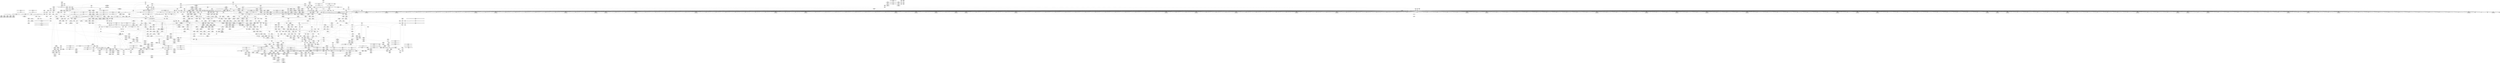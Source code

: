 digraph {
	CE0x4d66890 [shape=record,shape=Mrecord,label="{CE0x4d66890|8:_i8,_32:_%struct.inode*,_%struct.selinux_audit_data*,_128:_i32,_132:_i32,_456:_i8*,_:_SCMRE_173,174_}"]
	CE0x4e3f830 [shape=record,shape=Mrecord,label="{CE0x4e3f830|i8*_getelementptr_inbounds_(_25_x_i8_,_25_x_i8_*_.str3,_i32_0,_i32_0)|*Constant*|*SummSink*}"]
	CE0x4e7f380 [shape=record,shape=Mrecord,label="{CE0x4e7f380|avc_has_perm:requested|Function::avc_has_perm&Arg::requested::|*SummSource*}"]
	CE0x4de80a0 [shape=record,shape=Mrecord,label="{CE0x4de80a0|selinux_file_open:call3|security/selinux/hooks.c,3443|*SummSink*}"]
	CE0x4e893d0 [shape=record,shape=Mrecord,label="{CE0x4e893d0|i64*_getelementptr_inbounds_(_5_x_i64_,_5_x_i64_*___llvm_gcov_ctr155,_i64_0,_i64_4)|*Constant*|*SummSink*}"]
	CE0x4d8cbc0 [shape=record,shape=Mrecord,label="{CE0x4d8cbc0|8:_i8,_32:_%struct.inode*,_%struct.selinux_audit_data*,_128:_i32,_132:_i32,_456:_i8*,_:_SCMRE_61,62_}"]
	CE0x4e448f0 [shape=record,shape=Mrecord,label="{CE0x4e448f0|_call_void_mcount()_#3|*SummSource*}"]
	CE0x4d6a840 [shape=record,shape=Mrecord,label="{CE0x4d6a840|8:_i8,_32:_%struct.inode*,_%struct.selinux_audit_data*,_128:_i32,_132:_i32,_456:_i8*,_:_SCMRE_84,85_}"]
	CE0x4de1fb0 [shape=record,shape=Mrecord,label="{CE0x4de1fb0|file_path_has_perm:cred|Function::file_path_has_perm&Arg::cred::}"]
	CE0x4e7ed90 [shape=record,shape=Mrecord,label="{CE0x4e7ed90|avc_has_perm:tclass|Function::avc_has_perm&Arg::tclass::|*SummSource*}"]
	CE0x4d64210 [shape=record,shape=Mrecord,label="{CE0x4d64210|8:_i8,_32:_%struct.inode*,_%struct.selinux_audit_data*,_128:_i32,_132:_i32,_456:_i8*,_:_SCMRE_151,152_}"]
	CE0x4dc0730 [shape=record,shape=Mrecord,label="{CE0x4dc0730|i8_1|*Constant*}"]
	CE0x4debc00 [shape=record,shape=Mrecord,label="{CE0x4debc00|i64*_getelementptr_inbounds_(_15_x_i64_,_15_x_i64_*___llvm_gcov_ctr171,_i64_0,_i64_10)|*Constant*|*SummSource*}"]
	CE0x4d77790 [shape=record,shape=Mrecord,label="{CE0x4d77790|8:_i8,_32:_%struct.inode*,_%struct.selinux_audit_data*,_128:_i32,_132:_i32,_456:_i8*,_:_SCMRE_103,104_}"]
	CE0x4d66510 [shape=record,shape=Mrecord,label="{CE0x4d66510|8:_i8,_32:_%struct.inode*,_%struct.selinux_audit_data*,_128:_i32,_132:_i32,_456:_i8*,_:_SCMRE_171,172_}"]
	CE0x4def540 [shape=record,shape=Mrecord,label="{CE0x4def540|file_inode:tmp4|*LoadInst*|include/linux/fs.h,1916|*SummSource*}"]
	CE0x4e812b0 [shape=record,shape=Mrecord,label="{CE0x4e812b0|inode_has_perm:i_security|security/selinux/hooks.c,1615}"]
	CE0x4dc07d0 [shape=record,shape=Mrecord,label="{CE0x4dc07d0|file_path_has_perm:type|security/selinux/hooks.c,1657}"]
	CE0x4e10720 [shape=record,shape=Mrecord,label="{CE0x4e10720|file_path_has_perm:tmp2}"]
	CE0x4d78bc0 [shape=record,shape=Mrecord,label="{CE0x4d78bc0|i64*_getelementptr_inbounds_(_5_x_i64_,_5_x_i64_*___llvm_gcov_ctr270,_i64_0,_i64_0)|*Constant*|*SummSource*}"]
	CE0x4e01a80 [shape=record,shape=Mrecord,label="{CE0x4e01a80|file_to_av:tmp11|security/selinux/hooks.c,1904|*SummSource*}"]
	CE0x4e8d240 [shape=record,shape=Mrecord,label="{CE0x4e8d240|cred_sid:sid|security/selinux/hooks.c,197|*SummSink*}"]
	CE0x4d85aa0 [shape=record,shape=Mrecord,label="{CE0x4d85aa0|8:_i8,_32:_%struct.inode*,_%struct.selinux_audit_data*,_128:_i32,_132:_i32,_456:_i8*,_:_SCMRE_120,121_}"]
	CE0x4d97860 [shape=record,shape=Mrecord,label="{CE0x4d97860|8:_i8,_32:_%struct.inode*,_%struct.selinux_audit_data*,_128:_i32,_132:_i32,_456:_i8*,_:_SCMRE_368,372_|*MultipleSource*|security/selinux/hooks.c,3424|Function::selinux_file_open&Arg::file::}"]
	CE0x4e8ccb0 [shape=record,shape=Mrecord,label="{CE0x4e8ccb0|__validate_creds:if.end}"]
	CE0x4d83570 [shape=record,shape=Mrecord,label="{CE0x4d83570|8:_i8,_32:_%struct.inode*,_%struct.selinux_audit_data*,_128:_i32,_132:_i32,_456:_i8*,_:_SCMRE_13,14_}"]
	CE0x4e2f780 [shape=record,shape=Mrecord,label="{CE0x4e2f780|file_to_av:tmp14|*LoadInst*|security/selinux/hooks.c,1905|*SummSource*}"]
	CE0x4e93420 [shape=record,shape=Mrecord,label="{CE0x4e93420|i32_3|*Constant*}"]
	CE0x4e1c700 [shape=record,shape=Mrecord,label="{CE0x4e1c700|file_to_av:tmp9|*LoadInst*|security/selinux/hooks.c,1904}"]
	CE0x4d98310 [shape=record,shape=Mrecord,label="{CE0x4d98310|8:_i8,_32:_%struct.inode*,_%struct.selinux_audit_data*,_128:_i32,_132:_i32,_456:_i8*,_:_SCMRE_416,424_|*MultipleSource*|security/selinux/hooks.c,3424|Function::selinux_file_open&Arg::file::}"]
	CE0x4e89a70 [shape=record,shape=Mrecord,label="{CE0x4e89a70|__validate_creds:tmp8|include/linux/cred.h,175|*SummSource*}"]
	CE0x4d77b10 [shape=record,shape=Mrecord,label="{CE0x4d77b10|8:_i8,_32:_%struct.inode*,_%struct.selinux_audit_data*,_128:_i32,_132:_i32,_456:_i8*,_:_SCMRE_105,106_}"]
	CE0x4e2fd40 [shape=record,shape=Mrecord,label="{CE0x4e2fd40|file_to_av:tmp20|security/selinux/hooks.c,1906|*SummSink*}"]
	CE0x4dab7c0 [shape=record,shape=Mrecord,label="{CE0x4dab7c0|GLOBAL:file_inode|*Constant*|*SummSink*}"]
	CE0x4e749c0 [shape=record,shape=Mrecord,label="{CE0x4e749c0|cred_sid:tmp|*SummSink*}"]
	CE0x4d94710 [shape=record,shape=Mrecord,label="{CE0x4d94710|_ret_%struct.inode*_%tmp4,_!dbg_!27713|include/linux/fs.h,1916|*SummSink*}"]
	CE0x4e59fd0 [shape=record,shape=Mrecord,label="{CE0x4e59fd0|file_to_av:tmp25|security/selinux/hooks.c,1910|*SummSink*}"]
	CE0x4df43a0 [shape=record,shape=Mrecord,label="{CE0x4df43a0|_call_void_mcount()_#3|*SummSink*}"]
	CE0x4e18280 [shape=record,shape=Mrecord,label="{CE0x4e18280|inode_has_perm:cred|Function::inode_has_perm&Arg::cred::}"]
	CE0x4e82f20 [shape=record,shape=Mrecord,label="{CE0x4e82f20|__validate_creds:tmp4|include/linux/cred.h,173}"]
	CE0x4d82080 [shape=record,shape=Mrecord,label="{CE0x4d82080|selinux_file_open:tmp3}"]
	CE0x4e403a0 [shape=record,shape=Mrecord,label="{CE0x4e403a0|cred_sid:tmp3|*SummSink*}"]
	CE0x4dbf680 [shape=record,shape=Mrecord,label="{CE0x4dbf680|file_to_av:if.else|*SummSource*}"]
	CE0x4e00590 [shape=record,shape=Mrecord,label="{CE0x4e00590|open_file_to_av:tmp3|security/selinux/hooks.c,1928|*SummSource*}"]
	CE0x4e17ae0 [shape=record,shape=Mrecord,label="{CE0x4e17ae0|file_path_has_perm:call1|security/selinux/hooks.c,1659|*SummSource*}"]
	CE0x4de2020 [shape=record,shape=Mrecord,label="{CE0x4de2020|file_path_has_perm:cred|Function::file_path_has_perm&Arg::cred::|*SummSource*}"]
	CE0x4d6e570 [shape=record,shape=Mrecord,label="{CE0x4d6e570|8:_i8,_32:_%struct.inode*,_%struct.selinux_audit_data*,_128:_i32,_132:_i32,_456:_i8*,_:_SCMRE_204,205_}"]
	CE0x4d7f2d0 [shape=record,shape=Mrecord,label="{CE0x4d7f2d0|selinux_file_open:tmp3|*SummSource*}"]
	CE0x4dff040 [shape=record,shape=Mrecord,label="{CE0x4dff040|file_to_av:if.end19|*SummSink*}"]
	CE0x4e7e930 [shape=record,shape=Mrecord,label="{CE0x4e7e930|_ret_i32_%tmp6,_!dbg_!27716|security/selinux/hooks.c,197|*SummSink*}"]
	CE0x4d7ecc0 [shape=record,shape=Mrecord,label="{CE0x4d7ecc0|_call_void_mcount()_#3|*SummSource*}"]
	"CONST[source:0(mediator),value:2(dynamic)][purpose:{subject}][SnkIdx:0]"
	CE0x4e3cd40 [shape=record,shape=Mrecord,label="{CE0x4e3cd40|inode_has_perm:return|*SummSink*}"]
	CE0x4dff3c0 [shape=record,shape=Mrecord,label="{CE0x4dff3c0|i64_2|*Constant*}"]
	CE0x4d99e60 [shape=record,shape=Mrecord,label="{CE0x4d99e60|8:_i8,_32:_%struct.inode*,_%struct.selinux_audit_data*,_128:_i32,_132:_i32,_456:_i8*,_:_SCMRE_472,480_|*MultipleSource*|security/selinux/hooks.c,3424|Function::selinux_file_open&Arg::file::}"]
	CE0x4e80eb0 [shape=record,shape=Mrecord,label="{CE0x4e80eb0|i32_10|*Constant*}"]
	CE0x4e86380 [shape=record,shape=Mrecord,label="{CE0x4e86380|__validate_creds:bb}"]
	CE0x4e81c50 [shape=record,shape=Mrecord,label="{CE0x4e81c50|avc_has_perm:entry|*SummSink*}"]
	CE0x4e72d40 [shape=record,shape=Mrecord,label="{CE0x4e72d40|__validate_creds:tmp1|*SummSource*}"]
	CE0x4e45160 [shape=record,shape=Mrecord,label="{CE0x4e45160|i1_true|*Constant*|*SummSource*}"]
	CE0x4d7f170 [shape=record,shape=Mrecord,label="{CE0x4d7f170|i64*_getelementptr_inbounds_(_2_x_i64_,_2_x_i64_*___llvm_gcov_ctr269,_i64_0,_i64_1)|*Constant*|*SummSink*}"]
	CE0x58cb540 [shape=record,shape=Mrecord,label="{CE0x58cb540|8:_i8,_32:_%struct.inode*,_%struct.selinux_audit_data*,_128:_i32,_132:_i32,_456:_i8*,_:_SCMRE_32,40_|*MultipleSource*|security/selinux/hooks.c,3424|Function::selinux_file_open&Arg::file::}"]
	CE0x4d7c380 [shape=record,shape=Mrecord,label="{CE0x4d7c380|file_to_av:tmp3|security/selinux/hooks.c,1902|*SummSource*}"]
	CE0x4e7bae0 [shape=record,shape=Mrecord,label="{CE0x4e7bae0|i64_3|*Constant*}"]
	CE0x4d643d0 [shape=record,shape=Mrecord,label="{CE0x4d643d0|8:_i8,_32:_%struct.inode*,_%struct.selinux_audit_data*,_128:_i32,_132:_i32,_456:_i8*,_:_SCMRE_152,153_}"]
	CE0x4e817f0 [shape=record,shape=Mrecord,label="{CE0x4e817f0|inode_has_perm:tmp16|security/selinux/hooks.c,1615}"]
	CE0x4e017d0 [shape=record,shape=Mrecord,label="{CE0x4e017d0|file_to_av:tmp10|security/selinux/hooks.c,1904|*SummSink*}"]
	CE0x4d82b40 [shape=record,shape=Mrecord,label="{CE0x4d82b40|8:_i8,_32:_%struct.inode*,_%struct.selinux_audit_data*,_128:_i32,_132:_i32,_456:_i8*,_:_SCMRE_67,68_}"]
	CE0x4de02f0 [shape=record,shape=Mrecord,label="{CE0x4de02f0|file_path_has_perm:tmp1|*SummSink*}"]
	CE0x4e06700 [shape=record,shape=Mrecord,label="{CE0x4e06700|file_to_av:tmp18|security/selinux/hooks.c,1905|*SummSink*}"]
	CE0x4dee300 [shape=record,shape=Mrecord,label="{CE0x4dee300|file_path_has_perm:tmp3}"]
	CE0x4e314e0 [shape=record,shape=Mrecord,label="{CE0x4e314e0|file_to_av:or10|security/selinux/hooks.c,1906|*SummSource*}"]
	CE0x4dfd030 [shape=record,shape=Mrecord,label="{CE0x4dfd030|i64*_getelementptr_inbounds_(_15_x_i64_,_15_x_i64_*___llvm_gcov_ctr171,_i64_0,_i64_0)|*Constant*|*SummSource*}"]
	CE0x4d6c0b0 [shape=record,shape=Mrecord,label="{CE0x4d6c0b0|8:_i8,_32:_%struct.inode*,_%struct.selinux_audit_data*,_128:_i32,_132:_i32,_456:_i8*,_:_SCMRE_183,184_}"]
	CE0x4e8bf70 [shape=record,shape=Mrecord,label="{CE0x4e8bf70|GLOBAL:__llvm_gcov_ctr155|Global_var:__llvm_gcov_ctr155|*SummSource*}"]
	CE0x4e436b0 [shape=record,shape=Mrecord,label="{CE0x4e436b0|GLOBAL:__validate_creds|*Constant*|*SummSink*}"]
	CE0x4dee510 [shape=record,shape=Mrecord,label="{CE0x4dee510|file_path_has_perm:tmp3|*SummSource*}"]
	CE0x4e30e80 [shape=record,shape=Mrecord,label="{CE0x4e30e80|i64_512|*Constant*}"]
	CE0x4dab6c0 [shape=record,shape=Mrecord,label="{CE0x4dab6c0|GLOBAL:file_inode|*Constant*|*SummSource*}"]
	CE0x4e852f0 [shape=record,shape=Mrecord,label="{CE0x4e852f0|i64*_getelementptr_inbounds_(_2_x_i64_,_2_x_i64_*___llvm_gcov_ctr131,_i64_0,_i64_0)|*Constant*}"]
	CE0x4de99c0 [shape=record,shape=Mrecord,label="{CE0x4de99c0|GLOBAL:__llvm_gcov_ctr270|Global_var:__llvm_gcov_ctr270}"]
	CE0x4e73eb0 [shape=record,shape=Mrecord,label="{CE0x4e73eb0|__validate_creds:tmp7|include/linux/cred.h,174}"]
	CE0x4e72380 [shape=record,shape=Mrecord,label="{CE0x4e72380|i64*_getelementptr_inbounds_(_2_x_i64_,_2_x_i64_*___llvm_gcov_ctr131,_i64_0,_i64_1)|*Constant*}"]
	CE0x4deaf50 [shape=record,shape=Mrecord,label="{CE0x4deaf50|file_to_av:conv14|security/selinux/hooks.c,1908}"]
	CE0x44aa120 [shape=record,shape=Mrecord,label="{CE0x44aa120|selinux_file_open:file|Function::selinux_file_open&Arg::file::|*SummSource*}"]
	CE0x4d7ec50 [shape=record,shape=Mrecord,label="{CE0x4d7ec50|open_file_to_av:tmp|*SummSink*}"]
	CE0x4e7b460 [shape=record,shape=Mrecord,label="{CE0x4e7b460|inode_has_perm:tmp12|security/selinux/hooks.c,1612}"]
	CE0x4e44380 [shape=record,shape=Mrecord,label="{CE0x4e44380|inode_has_perm:and|security/selinux/hooks.c,1611}"]
	CE0x4d5d0b0 [shape=record,shape=Mrecord,label="{CE0x4d5d0b0|8:_i8,_32:_%struct.inode*,_%struct.selinux_audit_data*,_128:_i32,_132:_i32,_456:_i8*,_:_SCMRE_109,110_}"]
	CE0x4e75500 [shape=record,shape=Mrecord,label="{CE0x4e75500|__validate_creds:tmp|*SummSink*}"]
	CE0x4e73480 [shape=record,shape=Mrecord,label="{CE0x4e73480|cred_sid:tmp1|*SummSink*}"]
	CE0x4df53a0 [shape=record,shape=Mrecord,label="{CE0x4df53a0|avc_policy_seqno:bb|*SummSink*}"]
	CE0x4dd58e0 [shape=record,shape=Mrecord,label="{CE0x4dd58e0|i64*_getelementptr_inbounds_(_2_x_i64_,_2_x_i64_*___llvm_gcov_ctr162,_i64_0,_i64_0)|*Constant*}"]
	CE0x4d79bf0 [shape=record,shape=Mrecord,label="{CE0x4d79bf0|file_to_av:tmp13|security/selinux/hooks.c,1904|*SummSink*}"]
	CE0x4df5990 [shape=record,shape=Mrecord,label="{CE0x4df5990|GLOBAL:file_to_av|*Constant*}"]
	CE0x4e05f60 [shape=record,shape=Mrecord,label="{CE0x4e05f60|file_to_av:tmp17|security/selinux/hooks.c,1905}"]
	CE0x4deba50 [shape=record,shape=Mrecord,label="{CE0x4deba50|file_to_av:tmp23|security/selinux/hooks.c,1909|*SummSource*}"]
	CE0x4e0a550 [shape=record,shape=Mrecord,label="{CE0x4e0a550|i64*_getelementptr_inbounds_(_15_x_i64_,_15_x_i64_*___llvm_gcov_ctr171,_i64_0,_i64_14)|*Constant*|*SummSource*}"]
	CE0x4e46ff0 [shape=record,shape=Mrecord,label="{CE0x4e46ff0|inode_has_perm:tobool2|security/selinux/hooks.c,1611}"]
	CE0x4d6d230 [shape=record,shape=Mrecord,label="{CE0x4d6d230|8:_i8,_32:_%struct.inode*,_%struct.selinux_audit_data*,_128:_i32,_132:_i32,_456:_i8*,_:_SCMRE_193,194_}"]
	CE0x4ddf8c0 [shape=record,shape=Mrecord,label="{CE0x4ddf8c0|file_to_av:if.then18|*SummSink*}"]
	CE0x4e8bdf0 [shape=record,shape=Mrecord,label="{CE0x4e8bdf0|GLOBAL:__llvm_gcov_ctr155|Global_var:__llvm_gcov_ctr155}"]
	CE0x4def800 [shape=record,shape=Mrecord,label="{CE0x4def800|i64*_getelementptr_inbounds_(_2_x_i64_,_2_x_i64_*___llvm_gcov_ctr25231,_i64_0,_i64_0)|*Constant*|*SummSource*}"]
	CE0x4e358b0 [shape=record,shape=Mrecord,label="{CE0x4e358b0|file_inode:f_inode|include/linux/fs.h,1916}"]
	CE0x4de2200 [shape=record,shape=Mrecord,label="{CE0x4de2200|file_path_has_perm:cred|Function::file_path_has_perm&Arg::cred::|*SummSink*}"]
	CE0x4dfd5a0 [shape=record,shape=Mrecord,label="{CE0x4dfd5a0|GLOBAL:selinux_policycap_openperm|Global_var:selinux_policycap_openperm|*SummSource*}"]
	CE0x4d6b470 [shape=record,shape=Mrecord,label="{CE0x4d6b470|8:_i8,_32:_%struct.inode*,_%struct.selinux_audit_data*,_128:_i32,_132:_i32,_456:_i8*,_:_SCMRE_176,177_}"]
	CE0x4decac0 [shape=record,shape=Mrecord,label="{CE0x4decac0|open_file_to_av:tmp7|security/selinux/hooks.c,1929|*SummSource*}"]
	CE0x4e7fb70 [shape=record,shape=Mrecord,label="{CE0x4e7fb70|_ret_i32_%retval.0,_!dbg_!27728|security/selinux/avc.c,775|*SummSource*}"]
	CE0x4e761a0 [shape=record,shape=Mrecord,label="{CE0x4e761a0|inode_has_perm:i_flags|security/selinux/hooks.c,1611|*SummSource*}"]
	CE0x4e7ebf0 [shape=record,shape=Mrecord,label="{CE0x4e7ebf0|avc_has_perm:tclass|Function::avc_has_perm&Arg::tclass::}"]
	CE0x4e40b00 [shape=record,shape=Mrecord,label="{CE0x4e40b00|_call_void___invalid_creds(%struct.cred*_%cred,_i8*_%file,_i32_%line)_#10,_!dbg_!27721|include/linux/cred.h,174}"]
	CE0x4d993b0 [shape=record,shape=Mrecord,label="{CE0x4d993b0|8:_i8,_32:_%struct.inode*,_%struct.selinux_audit_data*,_128:_i32,_132:_i32,_456:_i8*,_:_SCMRE_432,436_|*MultipleSource*|security/selinux/hooks.c,3424|Function::selinux_file_open&Arg::file::}"]
	CE0x4e19a30 [shape=record,shape=Mrecord,label="{CE0x4e19a30|file_to_av:if.then8|*SummSource*}"]
	CE0x4d86ce0 [shape=record,shape=Mrecord,label="{CE0x4d86ce0|8:_i8,_32:_%struct.inode*,_%struct.selinux_audit_data*,_128:_i32,_132:_i32,_456:_i8*,_:_SCMRE_1,2_}"]
	CE0x4dfefa0 [shape=record,shape=Mrecord,label="{CE0x4dfefa0|file_to_av:if.end19|*SummSource*}"]
	CE0x4e46b90 [shape=record,shape=Mrecord,label="{CE0x4e46b90|i64_4|*Constant*}"]
	CE0x4e7dc60 [shape=record,shape=Mrecord,label="{CE0x4e7dc60|i64*_getelementptr_inbounds_(_8_x_i64_,_8_x_i64_*___llvm_gcov_ctr154,_i64_0,_i64_5)|*Constant*|*SummSink*}"]
	CE0x4d77090 [shape=record,shape=Mrecord,label="{CE0x4d77090|8:_i8,_32:_%struct.inode*,_%struct.selinux_audit_data*,_128:_i32,_132:_i32,_456:_i8*,_:_SCMRE_99,100_}"]
	CE0x4d615e0 [shape=record,shape=Mrecord,label="{CE0x4d615e0|selinux_file_open:entry|*SummSink*}"]
	CE0x4d6d5b0 [shape=record,shape=Mrecord,label="{CE0x4d6d5b0|8:_i8,_32:_%struct.inode*,_%struct.selinux_audit_data*,_128:_i32,_132:_i32,_456:_i8*,_:_SCMRE_195,196_}"]
	CE0x4da8dd0 [shape=record,shape=Mrecord,label="{CE0x4da8dd0|open_file_to_av:entry|*SummSink*}"]
	CE0x4e46b20 [shape=record,shape=Mrecord,label="{CE0x4e46b20|inode_has_perm:expval|security/selinux/hooks.c,1611|*SummSource*}"]
	CE0x4d74420 [shape=record,shape=Mrecord,label="{CE0x4d74420|8:_i8,_32:_%struct.inode*,_%struct.selinux_audit_data*,_128:_i32,_132:_i32,_456:_i8*,_:_SCMRE_55,56_}"]
	CE0x4d7f0d0 [shape=record,shape=Mrecord,label="{CE0x4d7f0d0|i64*_getelementptr_inbounds_(_2_x_i64_,_2_x_i64_*___llvm_gcov_ctr269,_i64_0,_i64_1)|*Constant*|*SummSource*}"]
	CE0x4df0b30 [shape=record,shape=Mrecord,label="{CE0x4df0b30|avc_policy_seqno:tmp1}"]
	CE0x4e7bf90 [shape=record,shape=Mrecord,label="{CE0x4e7bf90|inode_has_perm:tmp7|security/selinux/hooks.c,1611}"]
	CE0x4df47f0 [shape=record,shape=Mrecord,label="{CE0x4df47f0|i32*_getelementptr_inbounds_(%struct.avc_cache,_%struct.avc_cache*_avc_cache,_i32_0,_i32_4)|*Constant*}"]
	CE0x4df7170 [shape=record,shape=Mrecord,label="{CE0x4df7170|file_to_av:file|Function::file_to_av&Arg::file::|*SummSource*}"]
	CE0x4e422b0 [shape=record,shape=Mrecord,label="{CE0x4e422b0|cred_sid:tmp4|*LoadInst*|security/selinux/hooks.c,196}"]
	CE0x4d5e360 [shape=record,shape=Mrecord,label="{CE0x4d5e360|file_inode:f|Function::file_inode&Arg::f::|*SummSource*}"]
	CE0x4e7d400 [shape=record,shape=Mrecord,label="{CE0x4e7d400|inode_has_perm:tmp10|security/selinux/hooks.c,1611|*SummSource*}"]
	CE0x4e3f0f0 [shape=record,shape=Mrecord,label="{CE0x4e3f0f0|inode_has_perm:tmp4|security/selinux/hooks.c,1609|*SummSink*}"]
	CE0x4e17d10 [shape=record,shape=Mrecord,label="{CE0x4e17d10|GLOBAL:inode_has_perm|*Constant*|*SummSink*}"]
	CE0x4d7bf20 [shape=record,shape=Mrecord,label="{CE0x4d7bf20|i64_2|*Constant*}"]
	CE0x4e8a130 [shape=record,shape=Mrecord,label="{CE0x4e8a130|__validate_creds:lnot1|include/linux/cred.h,173}"]
	CE0x4e76420 [shape=record,shape=Mrecord,label="{CE0x4e76420|inode_has_perm:i_flags|security/selinux/hooks.c,1611}"]
	"CONST[source:1(input),value:2(dynamic)][purpose:{object}][SrcIdx:4]"
	CE0x4d6b630 [shape=record,shape=Mrecord,label="{CE0x4d6b630|8:_i8,_32:_%struct.inode*,_%struct.selinux_audit_data*,_128:_i32,_132:_i32,_456:_i8*,_:_SCMRE_177,178_}"]
	CE0x4e12300 [shape=record,shape=Mrecord,label="{CE0x4e12300|file_path_has_perm:path|security/selinux/hooks.c,1658|*SummSink*}"]
	CE0x4d8ad70 [shape=record,shape=Mrecord,label="{CE0x4d8ad70|8:_i8,_32:_%struct.inode*,_%struct.selinux_audit_data*,_128:_i32,_132:_i32,_456:_i8*,_:_SCMRE_126,127_}"]
	CE0x4e7ac30 [shape=record,shape=Mrecord,label="{CE0x4e7ac30|cred_sid:entry|*SummSink*}"]
	CE0x4d8a200 [shape=record,shape=Mrecord,label="{CE0x4d8a200|8:_i8,_32:_%struct.inode*,_%struct.selinux_audit_data*,_128:_i32,_132:_i32,_456:_i8*,_:_SCMRE_12,13_}"]
	CE0x4d8be70 [shape=record,shape=Mrecord,label="{CE0x4d8be70|8:_i8,_32:_%struct.inode*,_%struct.selinux_audit_data*,_128:_i32,_132:_i32,_456:_i8*,_:_SCMRE_232,240_|*MultipleSource*|security/selinux/hooks.c,3424|Function::selinux_file_open&Arg::file::}"]
	CE0x4e3df90 [shape=record,shape=Mrecord,label="{CE0x4e3df90|inode_has_perm:if.then}"]
	CE0x4dee9d0 [shape=record,shape=Mrecord,label="{CE0x4dee9d0|_call_void_mcount()_#3|*SummSink*}"]
	CE0x4df4900 [shape=record,shape=Mrecord,label="{CE0x4df4900|COLLAPSED:_GIRE_selinux_xfrm_refcount_global_%struct.atomic_t_zeroinitializer,_align_4:_elem_0:default:}"]
	CE0x4de6540 [shape=record,shape=Mrecord,label="{CE0x4de6540|selinux_file_open:pseqno|security/selinux/hooks.c,3434|*SummSource*}"]
	CE0x4d86d50 [shape=record,shape=Mrecord,label="{CE0x4d86d50|8:_i8,_32:_%struct.inode*,_%struct.selinux_audit_data*,_128:_i32,_132:_i32,_456:_i8*,_:_SCMRE_3,4_}"]
	CE0x4e7a870 [shape=record,shape=Mrecord,label="{CE0x4e7a870|GLOBAL:cred_sid|*Constant*|*SummSource*}"]
	CE0x4e93e20 [shape=record,shape=Mrecord,label="{CE0x4e93e20|inode_has_perm:tmp17|security/selinux/hooks.c,1617}"]
	CE0x4e1ef50 [shape=record,shape=Mrecord,label="{CE0x4e1ef50|i32_7|*Constant*|*SummSource*}"]
	CE0x4e3d390 [shape=record,shape=Mrecord,label="{CE0x4e3d390|_call_void_mcount()_#3}"]
	CE0x4d854f0 [shape=record,shape=Mrecord,label="{CE0x4d854f0|i64*_getelementptr_inbounds_(_2_x_i64_,_2_x_i64_*___llvm_gcov_ctr269,_i64_0,_i64_1)|*Constant*}"]
	CE0x4e75940 [shape=record,shape=Mrecord,label="{CE0x4e75940|__validate_creds:cred|Function::__validate_creds&Arg::cred::|*SummSource*}"]
	CE0x4e79590 [shape=record,shape=Mrecord,label="{CE0x4e79590|inode_has_perm:tmp13|security/selinux/hooks.c,1614}"]
	CE0x4e8af50 [shape=record,shape=Mrecord,label="{CE0x4e8af50|__validate_creds:expval|include/linux/cred.h,173|*SummSink*}"]
	CE0x4e7cac0 [shape=record,shape=Mrecord,label="{CE0x4e7cac0|inode_has_perm:tmp8|security/selinux/hooks.c,1611|*SummSink*}"]
	CE0x4e1a660 [shape=record,shape=Mrecord,label="{CE0x4e1a660|file_to_av:tmp6|security/selinux/hooks.c,1902}"]
	CE0x4e84230 [shape=record,shape=Mrecord,label="{CE0x4e84230|__validate_creds:tmp9|include/linux/cred.h,175}"]
	CE0x4e30130 [shape=record,shape=Mrecord,label="{CE0x4e30130|file_to_av:conv9|security/selinux/hooks.c,1906|*SummSink*}"]
	CE0x4d7dfd0 [shape=record,shape=Mrecord,label="{CE0x4d7dfd0|i64*_getelementptr_inbounds_(_15_x_i64_,_15_x_i64_*___llvm_gcov_ctr171,_i64_0,_i64_9)|*Constant*|*SummSource*}"]
	CE0x4e7bb50 [shape=record,shape=Mrecord,label="{CE0x4e7bb50|i64_3|*Constant*|*SummSource*}"]
	CE0x4e091a0 [shape=record,shape=Mrecord,label="{CE0x4e091a0|file_to_av:tmp29|security/selinux/hooks.c,1914|*SummSink*}"]
	CE0x4e8e4c0 [shape=record,shape=Mrecord,label="{CE0x4e8e4c0|cred_sid:tmp6|security/selinux/hooks.c,197|*SummSource*}"]
	CE0x4deef10 [shape=record,shape=Mrecord,label="{CE0x4deef10|file_inode:f_inode|include/linux/fs.h,1916|*SummSource*}"]
	CE0x4e939b0 [shape=record,shape=Mrecord,label="{CE0x4e939b0|inode_has_perm:sid3|security/selinux/hooks.c,1617|*SummSink*}"]
	CE0x4d89600 [shape=record,shape=Mrecord,label="{CE0x4d89600|8:_i8,_32:_%struct.inode*,_%struct.selinux_audit_data*,_128:_i32,_132:_i32,_456:_i8*,_:_SCMRE_7,8_}"]
	CE0x4e7a9a0 [shape=record,shape=Mrecord,label="{CE0x4e7a9a0|GLOBAL:cred_sid|*Constant*|*SummSink*}"]
	CE0x4df0e50 [shape=record,shape=Mrecord,label="{CE0x4df0e50|i64*_getelementptr_inbounds_(_2_x_i64_,_2_x_i64_*___llvm_gcov_ctr25231,_i64_0,_i64_1)|*Constant*}"]
	CE0x4e71cb0 [shape=record,shape=Mrecord,label="{CE0x4e71cb0|__validate_creds:tmp6|include/linux/cred.h,174|*SummSource*}"]
	CE0x4d5e400 [shape=record,shape=Mrecord,label="{CE0x4d5e400|file_inode:f|Function::file_inode&Arg::f::|*SummSink*}"]
	CE0x4d81c40 [shape=record,shape=Mrecord,label="{CE0x4d81c40|8:_i8,_32:_%struct.inode*,_%struct.selinux_audit_data*,_128:_i32,_132:_i32,_456:_i8*,_:_SCMRE_69,70_}"]
	CE0x4dfe560 [shape=record,shape=Mrecord,label="{CE0x4dfe560|i64*_getelementptr_inbounds_(_2_x_i64_,_2_x_i64_*___llvm_gcov_ctr168,_i64_0,_i64_0)|*Constant*|*SummSource*}"]
	CE0x4e31150 [shape=record,shape=Mrecord,label="{CE0x4e31150|i64_512|*Constant*|*SummSource*}"]
	CE0x4e6fe60 [shape=record,shape=Mrecord,label="{CE0x4e6fe60|i32_1609|*Constant*}"]
	CE0x4ddef50 [shape=record,shape=Mrecord,label="{CE0x4ddef50|open_file_to_av:tmp9|security/selinux/hooks.c,1931}"]
	CE0x4df61a0 [shape=record,shape=Mrecord,label="{CE0x4df61a0|file_to_av:entry|*SummSink*}"]
	CE0x4e40e40 [shape=record,shape=Mrecord,label="{CE0x4e40e40|_ret_void,_!dbg_!27722|include/linux/cred.h,175}"]
	CE0x4e44a20 [shape=record,shape=Mrecord,label="{CE0x4e44a20|i32_0|*Constant*}"]
	CE0x4e81670 [shape=record,shape=Mrecord,label="{CE0x4e81670|inode_has_perm:tmp15|*LoadInst*|security/selinux/hooks.c,1615|*SummSource*}"]
	CE0x4d96c70 [shape=record,shape=Mrecord,label="{CE0x4d96c70|8:_i8,_32:_%struct.inode*,_%struct.selinux_audit_data*,_128:_i32,_132:_i32,_456:_i8*,_:_SCMRE_392,396_|*MultipleSource*|security/selinux/hooks.c,3424|Function::selinux_file_open&Arg::file::}"]
	CE0x4d75550 [shape=record,shape=Mrecord,label="{CE0x4d75550|file_inode:tmp|*SummSource*}"]
	CE0x4e1ead0 [shape=record,shape=Mrecord,label="{CE0x4e1ead0|file_to_av:tobool4|security/selinux/hooks.c,1904|*SummSink*}"]
	CE0x4e3be40 [shape=record,shape=Mrecord,label="{CE0x4e3be40|inode_has_perm:lnot.ext|security/selinux/hooks.c,1611}"]
	CE0x4e7b590 [shape=record,shape=Mrecord,label="{CE0x4e7b590|inode_has_perm:tmp12|security/selinux/hooks.c,1612|*SummSource*}"]
	CE0x4e01f30 [shape=record,shape=Mrecord,label="{CE0x4e01f30|file_to_av:tmp12|security/selinux/hooks.c,1904|*SummSource*}"]
	CE0x4dea630 [shape=record,shape=Mrecord,label="{CE0x4dea630|i64*_getelementptr_inbounds_(_5_x_i64_,_5_x_i64_*___llvm_gcov_ctr270,_i64_0,_i64_3)|*Constant*|*SummSink*}"]
	CE0x4e062e0 [shape=record,shape=Mrecord,label="{CE0x4e062e0|file_to_av:tmp17|security/selinux/hooks.c,1905|*SummSink*}"]
	CE0x4df9080 [shape=record,shape=Mrecord,label="{CE0x4df9080|file_to_av:if.end15|*SummSink*}"]
	CE0x4df1c20 [shape=record,shape=Mrecord,label="{CE0x4df1c20|avc_policy_seqno:tmp3|*SummSource*}"]
	CE0x4e19dc0 [shape=record,shape=Mrecord,label="{CE0x4e19dc0|file_to_av:if.end16|*SummSource*}"]
	CE0x4e05cb0 [shape=record,shape=Mrecord,label="{CE0x4e05cb0|file_to_av:tmp16|security/selinux/hooks.c,1905|*SummSource*}"]
	CE0x4deeb10 [shape=record,shape=Mrecord,label="{CE0x4deeb10|i32_2|*Constant*}"]
	CE0x4e10520 [shape=record,shape=Mrecord,label="{CE0x4e10520|i64*_getelementptr_inbounds_(_2_x_i64_,_2_x_i64_*___llvm_gcov_ctr168,_i64_0,_i64_1)|*Constant*|*SummSink*}"]
	CE0x4ddec80 [shape=record,shape=Mrecord,label="{CE0x4ddec80|i64*_getelementptr_inbounds_(_5_x_i64_,_5_x_i64_*___llvm_gcov_ctr270,_i64_0,_i64_4)|*Constant*|*SummSink*}"]
	CE0x4e42670 [shape=record,shape=Mrecord,label="{CE0x4e42670|__validate_creds:line|Function::__validate_creds&Arg::line::}"]
	CE0x4d651d0 [shape=record,shape=Mrecord,label="{CE0x4d651d0|8:_i8,_32:_%struct.inode*,_%struct.selinux_audit_data*,_128:_i32,_132:_i32,_456:_i8*,_:_SCMRE_160,161_}"]
	CE0x4dddfc0 [shape=record,shape=Mrecord,label="{CE0x4dddfc0|GLOBAL:avc_policy_seqno|*Constant*|*SummSink*}"]
	CE0x4d61760 [shape=record,shape=Mrecord,label="{CE0x4d61760|8:_i8,_32:_%struct.inode*,_%struct.selinux_audit_data*,_128:_i32,_132:_i32,_456:_i8*,_:_SCMRE_0,1_}"]
	CE0x4e82c10 [shape=record,shape=Mrecord,label="{CE0x4e82c10|GLOBAL:__llvm_gcov_ctr155|Global_var:__llvm_gcov_ctr155|*SummSink*}"]
	CE0x4e8ae80 [shape=record,shape=Mrecord,label="{CE0x4e8ae80|__validate_creds:expval|include/linux/cred.h,173}"]
	CE0x4d6e1f0 [shape=record,shape=Mrecord,label="{CE0x4d6e1f0|8:_i8,_32:_%struct.inode*,_%struct.selinux_audit_data*,_128:_i32,_132:_i32,_456:_i8*,_:_SCMRE_202,203_}"]
	CE0x4def9a0 [shape=record,shape=Mrecord,label="{CE0x4def9a0|i64*_getelementptr_inbounds_(_2_x_i64_,_2_x_i64_*___llvm_gcov_ctr25231,_i64_0,_i64_0)|*Constant*|*SummSink*}"]
	CE0x4d81870 [shape=record,shape=Mrecord,label="{CE0x4d81870|i32_0|*Constant*|*SummSink*}"]
	CE0x4d73c70 [shape=record,shape=Mrecord,label="{CE0x4d73c70|8:_i8,_32:_%struct.inode*,_%struct.selinux_audit_data*,_128:_i32,_132:_i32,_456:_i8*,_:_SCMRE_92,93_}"]
	CE0x4e1d3d0 [shape=record,shape=Mrecord,label="{CE0x4e1d3d0|file_to_av:tmp27|security/selinux/hooks.c,1910|*SummSource*}"]
	CE0x4e43eb0 [shape=record,shape=Mrecord,label="{CE0x4e43eb0|inode_has_perm:tmp6|*LoadInst*|security/selinux/hooks.c,1611|*SummSource*}"]
	CE0x4dfa210 [shape=record,shape=Mrecord,label="{CE0x4dfa210|file_to_av:f_mode|security/selinux/hooks.c,1902|*SummSink*}"]
	CE0x4e350f0 [shape=record,shape=Mrecord,label="{CE0x4e350f0|file_inode:tmp3}"]
	CE0x4e738a0 [shape=record,shape=Mrecord,label="{CE0x4e738a0|i64*_getelementptr_inbounds_(_8_x_i64_,_8_x_i64_*___llvm_gcov_ctr154,_i64_0,_i64_0)|*Constant*}"]
	CE0x4ddd220 [shape=record,shape=Mrecord,label="{CE0x4ddd220|selinux_file_open:call1|security/selinux/hooks.c,3434|*SummSink*}"]
	CE0x4df16c0 [shape=record,shape=Mrecord,label="{CE0x4df16c0|avc_policy_seqno:tmp2|*SummSource*}"]
	CE0x4e8a0c0 [shape=record,shape=Mrecord,label="{CE0x4e8a0c0|__validate_creds:conv|include/linux/cred.h,173}"]
	CE0x4e733a0 [shape=record,shape=Mrecord,label="{CE0x4e733a0|cred_sid:tmp1}"]
	CE0x4d88b40 [shape=record,shape=Mrecord,label="{CE0x4d88b40|8:_i8,_32:_%struct.inode*,_%struct.selinux_audit_data*,_128:_i32,_132:_i32,_456:_i8*,_:_SCMRE_77,78_}"]
	CE0x4de7040 [shape=record,shape=Mrecord,label="{CE0x4de7040|file_to_av:if.then5|*SummSource*}"]
	CE0x4dab8d0 [shape=record,shape=Mrecord,label="{CE0x4dab8d0|file_inode:entry}"]
	CE0x4d99940 [shape=record,shape=Mrecord,label="{CE0x4d99940|8:_i8,_32:_%struct.inode*,_%struct.selinux_audit_data*,_128:_i32,_132:_i32,_456:_i8*,_:_SCMRE_456,464_|*MultipleSource*|security/selinux/hooks.c,3424|Function::selinux_file_open&Arg::file::}"]
	CE0x4e7e4c0 [shape=record,shape=Mrecord,label="{CE0x4e7e4c0|cred_sid:cred|Function::cred_sid&Arg::cred::|*SummSource*}"]
	CE0x4d97df0 [shape=record,shape=Mrecord,label="{CE0x4d97df0|8:_i8,_32:_%struct.inode*,_%struct.selinux_audit_data*,_128:_i32,_132:_i32,_456:_i8*,_:_SCMRE_400,404_|*MultipleSource*|security/selinux/hooks.c,3424|Function::selinux_file_open&Arg::file::}"]
	CE0x4de0940 [shape=record,shape=Mrecord,label="{CE0x4de0940|GLOBAL:file_to_av|*Constant*|*SummSink*}"]
	CE0x4d851a0 [shape=record,shape=Mrecord,label="{CE0x4d851a0|selinux_file_open:f_security|security/selinux/hooks.c,3424|*SummSource*}"]
	CE0x4dfdc60 [shape=record,shape=Mrecord,label="{CE0x4dfdc60|GLOBAL:selinux_policycap_openperm|Global_var:selinux_policycap_openperm|*SummSink*}"]
	CE0x4d81e00 [shape=record,shape=Mrecord,label="{CE0x4d81e00|8:_i8,_32:_%struct.inode*,_%struct.selinux_audit_data*,_128:_i32,_132:_i32,_456:_i8*,_:_SCMRE_70,71_}"]
	CE0x4df6d60 [shape=record,shape=Mrecord,label="{CE0x4df6d60|i32_1|*Constant*|*SummSource*}"]
	CE0x4e87e90 [shape=record,shape=Mrecord,label="{CE0x4e87e90|i64*_getelementptr_inbounds_(_5_x_i64_,_5_x_i64_*___llvm_gcov_ctr155,_i64_0,_i64_0)|*Constant*}"]
	CE0x4e79cd0 [shape=record,shape=Mrecord,label="{CE0x4e79cd0|inode_has_perm:tmp14|security/selinux/hooks.c,1614|*SummSource*}"]
	CE0x4e70bd0 [shape=record,shape=Mrecord,label="{CE0x4e70bd0|__validate_creds:tmp1|*SummSink*}"]
	CE0x4d6fdf0 [shape=record,shape=Mrecord,label="{CE0x4d6fdf0|8:_i8,_32:_%struct.inode*,_%struct.selinux_audit_data*,_128:_i32,_132:_i32,_456:_i8*,_:_SCMRE_248,256_|*MultipleSource*|security/selinux/hooks.c,3424|Function::selinux_file_open&Arg::file::}"]
	CE0x4dff5e0 [shape=record,shape=Mrecord,label="{CE0x4dff5e0|open_file_to_av:tobool|security/selinux/hooks.c,1928|*SummSource*}"]
	CE0x4e06d70 [shape=record,shape=Mrecord,label="{CE0x4e06d70|i64*_getelementptr_inbounds_(_15_x_i64_,_15_x_i64_*___llvm_gcov_ctr171,_i64_0,_i64_8)|*Constant*|*SummSink*}"]
	CE0x4dde160 [shape=record,shape=Mrecord,label="{CE0x4dde160|avc_policy_seqno:entry}"]
	CE0x4d6e3b0 [shape=record,shape=Mrecord,label="{CE0x4d6e3b0|8:_i8,_32:_%struct.inode*,_%struct.selinux_audit_data*,_128:_i32,_132:_i32,_456:_i8*,_:_SCMRE_203,204_}"]
	CE0x4e05270 [shape=record,shape=Mrecord,label="{CE0x4e05270|i64_6|*Constant*|*SummSource*}"]
	CE0x4de2730 [shape=record,shape=Mrecord,label="{CE0x4de2730|file_path_has_perm:file|Function::file_path_has_perm&Arg::file::|*SummSink*}"]
	CE0x4decf90 [shape=record,shape=Mrecord,label="{CE0x4decf90|open_file_to_av:tmp8|security/selinux/hooks.c,1929}"]
	CE0x4d84b30 [shape=record,shape=Mrecord,label="{CE0x4d84b30|8:_i8,_32:_%struct.inode*,_%struct.selinux_audit_data*,_128:_i32,_132:_i32,_456:_i8*,_:_SCMRE_73,74_}"]
	CE0x4e00810 [shape=record,shape=Mrecord,label="{CE0x4e00810|i64*_getelementptr_inbounds_(_5_x_i64_,_5_x_i64_*___llvm_gcov_ctr270,_i64_0,_i64_3)|*Constant*}"]
	CE0x4e8b4f0 [shape=record,shape=Mrecord,label="{CE0x4e8b4f0|__validate_creds:tobool|include/linux/cred.h,173|*SummSink*}"]
	CE0x4de0210 [shape=record,shape=Mrecord,label="{CE0x4de0210|file_path_has_perm:tmp1}"]
	CE0x4deb980 [shape=record,shape=Mrecord,label="{CE0x4deb980|i64*_getelementptr_inbounds_(_15_x_i64_,_15_x_i64_*___llvm_gcov_ctr171,_i64_0,_i64_10)|*Constant*}"]
	CE0x4df8fe0 [shape=record,shape=Mrecord,label="{CE0x4df8fe0|file_to_av:if.end15|*SummSource*}"]
	CE0x4e7e090 [shape=record,shape=Mrecord,label="{CE0x4e7e090|_call_void___invalid_creds(%struct.cred*_%cred,_i8*_%file,_i32_%line)_#10,_!dbg_!27721|include/linux/cred.h,174|*SummSource*}"]
	CE0x4e3f010 [shape=record,shape=Mrecord,label="{CE0x4e3f010|inode_has_perm:tmp4|security/selinux/hooks.c,1609}"]
	CE0x4d6d3f0 [shape=record,shape=Mrecord,label="{CE0x4d6d3f0|8:_i8,_32:_%struct.inode*,_%struct.selinux_audit_data*,_128:_i32,_132:_i32,_456:_i8*,_:_SCMRE_194,195_}"]
	CE0x4d95930 [shape=record,shape=Mrecord,label="{CE0x4d95930|8:_i8,_32:_%struct.inode*,_%struct.selinux_audit_data*,_128:_i32,_132:_i32,_456:_i8*,_:_SCMRE_280,288_|*MultipleSource*|security/selinux/hooks.c,3424|Function::selinux_file_open&Arg::file::}"]
	CE0x4d94780 [shape=record,shape=Mrecord,label="{CE0x4d94780|selinux_file_open:i_security|security/selinux/hooks.c,3425|*SummSink*}"]
	CE0x4e1bab0 [shape=record,shape=Mrecord,label="{CE0x4e1bab0|file_to_av:conv1|security/selinux/hooks.c,1903|*SummSink*}"]
	CE0x4d738f0 [shape=record,shape=Mrecord,label="{CE0x4d738f0|8:_i8,_32:_%struct.inode*,_%struct.selinux_audit_data*,_128:_i32,_132:_i32,_456:_i8*,_:_SCMRE_90,91_}"]
	CE0x4e3bc00 [shape=record,shape=Mrecord,label="{CE0x4e3bc00|inode_has_perm:conv|security/selinux/hooks.c,1611}"]
	CE0x4e45950 [shape=record,shape=Mrecord,label="{CE0x4e45950|inode_has_perm:tmp3}"]
	CE0x4d6f6f0 [shape=record,shape=Mrecord,label="{CE0x4d6f6f0|8:_i8,_32:_%struct.inode*,_%struct.selinux_audit_data*,_128:_i32,_132:_i32,_456:_i8*,_:_SCMRE_214,215_}"]
	CE0x4e43f20 [shape=record,shape=Mrecord,label="{CE0x4e43f20|inode_has_perm:tmp6|*LoadInst*|security/selinux/hooks.c,1611|*SummSink*}"]
	CE0x4e36240 [shape=record,shape=Mrecord,label="{CE0x4e36240|i64_1|*Constant*}"]
	CE0x4dabae0 [shape=record,shape=Mrecord,label="{CE0x4dabae0|file_inode:entry|*SummSource*}"]
	CE0x4d6fc30 [shape=record,shape=Mrecord,label="{CE0x4d6fc30|8:_i8,_32:_%struct.inode*,_%struct.selinux_audit_data*,_128:_i32,_132:_i32,_456:_i8*,_:_SCMRE_240,248_|*MultipleSource*|security/selinux/hooks.c,3424|Function::selinux_file_open&Arg::file::}"]
	CE0x4df1fb0 [shape=record,shape=Mrecord,label="{CE0x4df1fb0|avc_policy_seqno:tmp3|*SummSink*}"]
	CE0x4d7d100 [shape=record,shape=Mrecord,label="{CE0x4d7d100|i1_true|*Constant*}"]
	CE0x4d978d0 [shape=record,shape=Mrecord,label="{CE0x4d978d0|8:_i8,_32:_%struct.inode*,_%struct.selinux_audit_data*,_128:_i32,_132:_i32,_456:_i8*,_:_SCMRE_376,384_|*MultipleSource*|security/selinux/hooks.c,3424|Function::selinux_file_open&Arg::file::}"]
	CE0x4de17b0 [shape=record,shape=Mrecord,label="{CE0x4de17b0|file_path_has_perm:entry|*SummSink*}"]
	CE0x4df66d0 [shape=record,shape=Mrecord,label="{CE0x4df66d0|i32_1|*Constant*|*SummSink*}"]
	CE0x4e41de0 [shape=record,shape=Mrecord,label="{CE0x4e41de0|inode_has_perm:tmp2|*SummSource*}"]
	CE0x4e3dd30 [shape=record,shape=Mrecord,label="{CE0x4e3dd30|inode_has_perm:do.body}"]
	CE0x4d60ea0 [shape=record,shape=Mrecord,label="{CE0x4d60ea0|selinux_file_open:bb|*SummSource*}"]
	CE0x4e7e100 [shape=record,shape=Mrecord,label="{CE0x4e7e100|GLOBAL:__invalid_creds|*Constant*|*SummSource*}"]
	CE0x4d7c840 [shape=record,shape=Mrecord,label="{CE0x4d7c840|GLOBAL:__llvm_gcov_ctr171|Global_var:__llvm_gcov_ctr171}"]
	"CONST[source:1(input),value:2(dynamic)][purpose:{subject}][SrcIdx:7]"
	CE0x4d7dba0 [shape=record,shape=Mrecord,label="{CE0x4d7dba0|file_to_av:conv11|security/selinux/hooks.c,1906|*SummSource*}"]
	CE0x4e453b0 [shape=record,shape=Mrecord,label="{CE0x4e453b0|__validate_creds:tmp}"]
	CE0x4dc02d0 [shape=record,shape=Mrecord,label="{CE0x4dc02d0|file_path_has_perm:tmp2|*SummSource*}"]
	CE0x4dd6f70 [shape=record,shape=Mrecord,label="{CE0x4dd6f70|_ret_i32_%call3,_!dbg_!27727|security/selinux/hooks.c,3443|*SummSource*}"]
	CE0x4e046c0 [shape=record,shape=Mrecord,label="{CE0x4e046c0|i32_1024|*Constant*|*SummSink*}"]
	CE0x4de7250 [shape=record,shape=Mrecord,label="{CE0x4de7250|file_to_av:if.end15}"]
	CE0x4e3cbd0 [shape=record,shape=Mrecord,label="{CE0x4e3cbd0|inode_has_perm:return|*SummSource*}"]
	CE0x4e10790 [shape=record,shape=Mrecord,label="{CE0x4e10790|file_path_has_perm:tmp2|*SummSink*}"]
	CE0x4d64ad0 [shape=record,shape=Mrecord,label="{CE0x4d64ad0|8:_i8,_32:_%struct.inode*,_%struct.selinux_audit_data*,_128:_i32,_132:_i32,_456:_i8*,_:_SCMRE_156,157_}"]
	CE0x4d70710 [shape=record,shape=Mrecord,label="{CE0x4d70710|8:_i8,_32:_%struct.inode*,_%struct.selinux_audit_data*,_128:_i32,_132:_i32,_456:_i8*,_:_SCMRE_79,80_}"]
	CE0x58cb700 [shape=record,shape=Mrecord,label="{CE0x58cb700|8:_i8,_32:_%struct.inode*,_%struct.selinux_audit_data*,_128:_i32,_132:_i32,_456:_i8*,_:_SCMRE_24,32_|*MultipleSource*|security/selinux/hooks.c,3424|Function::selinux_file_open&Arg::file::}"]
	CE0x4d64590 [shape=record,shape=Mrecord,label="{CE0x4d64590|8:_i8,_32:_%struct.inode*,_%struct.selinux_audit_data*,_128:_i32,_132:_i32,_456:_i8*,_:_SCMRE_153,154_}"]
	CE0x4e59d70 [shape=record,shape=Mrecord,label="{CE0x4e59d70|i64_11|*Constant*|*SummSink*}"]
	CE0x4deb2d0 [shape=record,shape=Mrecord,label="{CE0x4deb2d0|file_to_av:av.1}"]
	CE0x4d743b0 [shape=record,shape=Mrecord,label="{CE0x4d743b0|8:_i8,_32:_%struct.inode*,_%struct.selinux_audit_data*,_128:_i32,_132:_i32,_456:_i8*,_:_SCMRE_53,54_}"]
	CE0x4de1d50 [shape=record,shape=Mrecord,label="{CE0x4de1d50|selinux_file_open:cred|Function::selinux_file_open&Arg::cred::|*SummSink*}"]
	CE0x4e05690 [shape=record,shape=Mrecord,label="{CE0x4e05690|i64_7|*Constant*|*SummSource*}"]
	"CONST[source:1(input),value:2(dynamic)][purpose:{operation}][SrcIdx:5]"
	CE0x4e89ae0 [shape=record,shape=Mrecord,label="{CE0x4e89ae0|__validate_creds:tmp8|include/linux/cred.h,175|*SummSink*}"]
	CE0x4d6c970 [shape=record,shape=Mrecord,label="{CE0x4d6c970|8:_i8,_32:_%struct.inode*,_%struct.selinux_audit_data*,_128:_i32,_132:_i32,_456:_i8*,_:_SCMRE_188,189_}"]
	CE0x4e7a4c0 [shape=record,shape=Mrecord,label="{CE0x4e7a4c0|GLOBAL:cred_sid|*Constant*}"]
	CE0x4d6bef0 [shape=record,shape=Mrecord,label="{CE0x4d6bef0|8:_i8,_32:_%struct.inode*,_%struct.selinux_audit_data*,_128:_i32,_132:_i32,_456:_i8*,_:_SCMRE_182,183_}"]
	CE0x4df3480 [shape=record,shape=Mrecord,label="{CE0x4df3480|i32_8|*Constant*}"]
	CE0x4dfb160 [shape=record,shape=Mrecord,label="{CE0x4dfb160|file_to_av:conv|security/selinux/hooks.c,1903|*SummSource*}"]
	CE0x4e43e40 [shape=record,shape=Mrecord,label="{CE0x4e43e40|inode_has_perm:i_flags|security/selinux/hooks.c,1611|*SummSink*}"]
	CE0x4e89080 [shape=record,shape=Mrecord,label="{CE0x4e89080|i64*_getelementptr_inbounds_(_5_x_i64_,_5_x_i64_*___llvm_gcov_ctr155,_i64_0,_i64_4)|*Constant*|*SummSource*}"]
	CE0x4e71070 [shape=record,shape=Mrecord,label="{CE0x4e71070|inode_has_perm:tmp5|security/selinux/hooks.c,1609|*SummSource*}"]
	CE0x4dddc60 [shape=record,shape=Mrecord,label="{CE0x4dddc60|selinux_file_open:call1|security/selinux/hooks.c,3434|*SummSource*}"]
	CE0x4e3e070 [shape=record,shape=Mrecord,label="{CE0x4e3e070|inode_has_perm:if.then|*SummSource*}"]
	CE0x4df6400 [shape=record,shape=Mrecord,label="{CE0x4df6400|i32_1|*Constant*}"]
	CE0x4e59760 [shape=record,shape=Mrecord,label="{CE0x4e59760|file_to_av:tmp26|security/selinux/hooks.c,1910}"]
	CE0x4e00d30 [shape=record,shape=Mrecord,label="{CE0x4e00d30|file_to_av:tmp1}"]
	CE0x4e7eb60 [shape=record,shape=Mrecord,label="{CE0x4e7eb60|avc_has_perm:tsid|Function::avc_has_perm&Arg::tsid::|*SummSource*}"]
	CE0x4d7f3a0 [shape=record,shape=Mrecord,label="{CE0x4d7f3a0|selinux_file_open:tmp3|*SummSink*}"]
	CE0x4df9190 [shape=record,shape=Mrecord,label="{CE0x4df9190|file_to_av:if.end}"]
	CE0x4e18610 [shape=record,shape=Mrecord,label="{CE0x4e18610|inode_has_perm:inode|Function::inode_has_perm&Arg::inode::}"]
	CE0x4e06580 [shape=record,shape=Mrecord,label="{CE0x4e06580|file_to_av:tmp18|security/selinux/hooks.c,1905|*SummSource*}"]
	CE0x4d5d7b0 [shape=record,shape=Mrecord,label="{CE0x4d5d7b0|8:_i8,_32:_%struct.inode*,_%struct.selinux_audit_data*,_128:_i32,_132:_i32,_456:_i8*,_:_SCMRE_113,114_}"]
	CE0x4df95a0 [shape=record,shape=Mrecord,label="{CE0x4df95a0|0:_i32,_:_GCRE_selinux_policycap_openperm_external_global_i32:_elem_0:default:}"]
	CE0x4d96f70 [shape=record,shape=Mrecord,label="{CE0x4d96f70|8:_i8,_32:_%struct.inode*,_%struct.selinux_audit_data*,_128:_i32,_132:_i32,_456:_i8*,_:_SCMRE_360,368_|*MultipleSource*|security/selinux/hooks.c,3424|Function::selinux_file_open&Arg::file::}"]
	CE0x4e0ae90 [shape=record,shape=Mrecord,label="{CE0x4e0ae90|file_to_av:tmp32|security/selinux/hooks.c,1917|*SummSink*}"]
	CE0x4d67270 [shape=record,shape=Mrecord,label="{CE0x4d67270|file_to_av:tmp1|*SummSink*}"]
	CE0x4e3edc0 [shape=record,shape=Mrecord,label="{CE0x4e3edc0|i64*_getelementptr_inbounds_(_8_x_i64_,_8_x_i64_*___llvm_gcov_ctr154,_i64_0,_i64_2)|*Constant*|*SummSink*}"]
	CE0x4de6d70 [shape=record,shape=Mrecord,label="{CE0x4de6d70|open_file_to_av:if.then|*SummSource*}"]
	CE0x4de7140 [shape=record,shape=Mrecord,label="{CE0x4de7140|file_to_av:if.then5|*SummSink*}"]
	CE0x4e012e0 [shape=record,shape=Mrecord,label="{CE0x4e012e0|file_to_av:tmp11|security/selinux/hooks.c,1904}"]
	CE0x4df4ca0 [shape=record,shape=Mrecord,label="{CE0x4df4ca0|i32*_getelementptr_inbounds_(%struct.avc_cache,_%struct.avc_cache*_avc_cache,_i32_0,_i32_4)|*Constant*|*SummSink*}"]
	CE0x4dc0ce0 [shape=record,shape=Mrecord,label="{CE0x4dc0ce0|i8_1|*Constant*|*SummSink*}"]
	CE0x4ddf220 [shape=record,shape=Mrecord,label="{CE0x4ddf220|file_inode:bb|*SummSink*}"]
	CE0x4de1940 [shape=record,shape=Mrecord,label="{CE0x4de1940|file_path_has_perm:av|Function::file_path_has_perm&Arg::av::}"]
	CE0x4df28c0 [shape=record,shape=Mrecord,label="{CE0x4df28c0|file_path_has_perm:tmp4|security/selinux/hooks.c,1658|*SummSink*}"]
	CE0x4e8d6c0 [shape=record,shape=Mrecord,label="{CE0x4e8d6c0|4:_i32,_:_CRE_0,4_|*MultipleSource*|security/selinux/hooks.c,196|*LoadInst*|security/selinux/hooks.c,196|security/selinux/hooks.c,197}"]
	CE0x4d65fd0 [shape=record,shape=Mrecord,label="{CE0x4d65fd0|8:_i8,_32:_%struct.inode*,_%struct.selinux_audit_data*,_128:_i32,_132:_i32,_456:_i8*,_:_SCMRE_168,169_}"]
	CE0x4e83510 [shape=record,shape=Mrecord,label="{CE0x4e83510|__validate_creds:tmp5|include/linux/cred.h,173}"]
	CE0x4e01170 [shape=record,shape=Mrecord,label="{CE0x4e01170|i64_4|*Constant*|*SummSink*}"]
	CE0x4e0a670 [shape=record,shape=Mrecord,label="{CE0x4e0a670|file_to_av:tmp31|security/selinux/hooks.c,1917|*SummSink*}"]
	CE0x4e72770 [shape=record,shape=Mrecord,label="{CE0x4e72770|i64*_getelementptr_inbounds_(_8_x_i64_,_8_x_i64_*___llvm_gcov_ctr154,_i64_0,_i64_0)|*Constant*|*SummSink*}"]
	CE0x4dff970 [shape=record,shape=Mrecord,label="{CE0x4dff970|i64_2|*Constant*|*SummSource*}"]
	CE0x4d73ab0 [shape=record,shape=Mrecord,label="{CE0x4d73ab0|8:_i8,_32:_%struct.inode*,_%struct.selinux_audit_data*,_128:_i32,_132:_i32,_456:_i8*,_:_SCMRE_91,92_}"]
	CE0x4d893b0 [shape=record,shape=Mrecord,label="{CE0x4d893b0|8:_i8,_32:_%struct.inode*,_%struct.selinux_audit_data*,_128:_i32,_132:_i32,_456:_i8*,_:_SCMRE_2,3_}"]
	CE0x4de60c0 [shape=record,shape=Mrecord,label="{CE0x4de60c0|avc_policy_seqno:entry|*SummSink*}"]
	CE0x4e7cd40 [shape=record,shape=Mrecord,label="{CE0x4e7cd40|inode_has_perm:tmp9|security/selinux/hooks.c,1611|*SummSource*}"]
	CE0x4e0fe30 [shape=record,shape=Mrecord,label="{CE0x4e0fe30|file_path_has_perm:ad|security/selinux/hooks.c, 1655|*SummSink*}"]
	CE0x4df44b0 [shape=record,shape=Mrecord,label="{CE0x4df44b0|avc_policy_seqno:tmp4|security/selinux/avc.c,779}"]
	CE0x4d7bda0 [shape=record,shape=Mrecord,label="{CE0x4d7bda0|file_to_av:tobool|security/selinux/hooks.c,1902|*SummSource*}"]
	CE0x4e0aa00 [shape=record,shape=Mrecord,label="{CE0x4e0aa00|file_to_av:tmp32|security/selinux/hooks.c,1917|*SummSource*}"]
	CE0x4e6fbc0 [shape=record,shape=Mrecord,label="{CE0x4e6fbc0|__validate_creds:file|Function::__validate_creds&Arg::file::}"]
	CE0x4e1c8a0 [shape=record,shape=Mrecord,label="{CE0x4e1c8a0|file_to_av:tmp9|*LoadInst*|security/selinux/hooks.c,1904|*SummSink*}"]
	CE0x4d75080 [shape=record,shape=Mrecord,label="{CE0x4d75080|8:_i8,_32:_%struct.inode*,_%struct.selinux_audit_data*,_128:_i32,_132:_i32,_456:_i8*,_:_SCMRE_63,64_}"]
	CE0x4ddc7f0 [shape=record,shape=Mrecord,label="{CE0x4ddc7f0|selinux_file_open:isid|security/selinux/hooks.c,3433|*SummSource*}"]
	CE0x4dd6570 [shape=record,shape=Mrecord,label="{CE0x4dd6570|file_to_av:av.2|*SummSink*}"]
	CE0x4e09930 [shape=record,shape=Mrecord,label="{CE0x4e09930|file_to_av:tmp30|security/selinux/hooks.c,1914|*SummSink*}"]
	CE0x4dfdb30 [shape=record,shape=Mrecord,label="{CE0x4dfdb30|file_to_av:if.then8|*SummSink*}"]
	CE0x4e8b370 [shape=record,shape=Mrecord,label="{CE0x4e8b370|__validate_creds:tobool|include/linux/cred.h,173|*SummSource*}"]
	CE0x4e8a8b0 [shape=record,shape=Mrecord,label="{CE0x4e8a8b0|GLOBAL:llvm.expect.i64|*Constant*}"]
	CE0x4e1e4d0 [shape=record,shape=Mrecord,label="{CE0x4e1e4d0|file_to_av:and3|security/selinux/hooks.c,1904|*SummSource*}"]
	CE0x4d6cb30 [shape=record,shape=Mrecord,label="{CE0x4d6cb30|8:_i8,_32:_%struct.inode*,_%struct.selinux_audit_data*,_128:_i32,_132:_i32,_456:_i8*,_:_SCMRE_189,190_}"]
	CE0x4e09f10 [shape=record,shape=Mrecord,label="{CE0x4e09f10|file_to_av:tmp31|security/selinux/hooks.c,1917}"]
	CE0x4e09530 [shape=record,shape=Mrecord,label="{CE0x4e09530|file_to_av:tmp30|security/selinux/hooks.c,1914|*SummSource*}"]
	CE0x4e598f0 [shape=record,shape=Mrecord,label="{CE0x4e598f0|i64_11|*Constant*|*SummSource*}"]
	CE0x4d5e1a0 [shape=record,shape=Mrecord,label="{CE0x4d5e1a0|file_inode:f|Function::file_inode&Arg::f::}"]
	CE0x4d6a680 [shape=record,shape=Mrecord,label="{CE0x4d6a680|8:_i8,_32:_%struct.inode*,_%struct.selinux_audit_data*,_128:_i32,_132:_i32,_456:_i8*,_:_SCMRE_83,84_}"]
	CE0x4d666d0 [shape=record,shape=Mrecord,label="{CE0x4d666d0|8:_i8,_32:_%struct.inode*,_%struct.selinux_audit_data*,_128:_i32,_132:_i32,_456:_i8*,_:_SCMRE_172,173_}"]
	CE0x4e75b10 [shape=record,shape=Mrecord,label="{CE0x4e75b10|i8*_getelementptr_inbounds_(_25_x_i8_,_25_x_i8_*_.str3,_i32_0,_i32_0)|*Constant*}"]
	CE0x4e71340 [shape=record,shape=Mrecord,label="{CE0x4e71340|i64*_getelementptr_inbounds_(_2_x_i64_,_2_x_i64_*___llvm_gcov_ctr131,_i64_0,_i64_1)|*Constant*|*SummSink*}"]
	CE0x4e053a0 [shape=record,shape=Mrecord,label="{CE0x4e053a0|i64_6|*Constant*|*SummSink*}"]
	CE0x4d96ae0 [shape=record,shape=Mrecord,label="{CE0x4d96ae0|8:_i8,_32:_%struct.inode*,_%struct.selinux_audit_data*,_128:_i32,_132:_i32,_456:_i8*,_:_SCMRE_324,328_|*MultipleSource*|security/selinux/hooks.c,3424|Function::selinux_file_open&Arg::file::}"]
	CE0x4d745e0 [shape=record,shape=Mrecord,label="{CE0x4d745e0|8:_i8,_32:_%struct.inode*,_%struct.selinux_audit_data*,_128:_i32,_132:_i32,_456:_i8*,_:_SCMRE_56,57_}"]
	CE0x4d6ec70 [shape=record,shape=Mrecord,label="{CE0x4d6ec70|8:_i8,_32:_%struct.inode*,_%struct.selinux_audit_data*,_128:_i32,_132:_i32,_456:_i8*,_:_SCMRE_208,209_}"]
	CE0x4d87fd0 [shape=record,shape=Mrecord,label="{CE0x4d87fd0|open_file_to_av:tmp10|security/selinux/hooks.c,1931}"]
	CE0x4d8bbe0 [shape=record,shape=Mrecord,label="{CE0x4d8bbe0|8:_i8,_32:_%struct.inode*,_%struct.selinux_audit_data*,_128:_i32,_132:_i32,_456:_i8*,_:_SCMRE_216,224_|*MultipleSource*|security/selinux/hooks.c,3424|Function::selinux_file_open&Arg::file::}"]
	CE0x4dfa6d0 [shape=record,shape=Mrecord,label="{CE0x4dfa6d0|file_to_av:tmp2|*LoadInst*|security/selinux/hooks.c,1902|*SummSink*}"]
	CE0x4d75c00 [shape=record,shape=Mrecord,label="{CE0x4d75c00|i64*_getelementptr_inbounds_(_2_x_i64_,_2_x_i64_*___llvm_gcov_ctr162,_i64_0,_i64_0)|*Constant*|*SummSource*}"]
	CE0x4d68150 [shape=record,shape=Mrecord,label="{CE0x4d68150|selinux_file_open:tmp8|security/selinux/hooks.c,3433|*SummSink*}"]
	CE0x4e43720 [shape=record,shape=Mrecord,label="{CE0x4e43720|__validate_creds:entry}"]
	CE0x4d8c100 [shape=record,shape=Mrecord,label="{CE0x4d8c100|8:_i8,_32:_%struct.inode*,_%struct.selinux_audit_data*,_128:_i32,_132:_i32,_456:_i8*,_:_SCMRE_147,148_}"]
	CE0x4d6de70 [shape=record,shape=Mrecord,label="{CE0x4d6de70|8:_i8,_32:_%struct.inode*,_%struct.selinux_audit_data*,_128:_i32,_132:_i32,_456:_i8*,_:_SCMRE_200,201_}"]
	CE0x4e45420 [shape=record,shape=Mrecord,label="{CE0x4e45420|COLLAPSED:_GCMRE___llvm_gcov_ctr155_internal_global_5_x_i64_zeroinitializer:_elem_0:default:}"]
	CE0x4d754e0 [shape=record,shape=Mrecord,label="{CE0x4d754e0|COLLAPSED:_GCMRE___llvm_gcov_ctr162_internal_global_2_x_i64_zeroinitializer:_elem_0:default:}"]
	CE0x4e35460 [shape=record,shape=Mrecord,label="{CE0x4e35460|i32_2|*Constant*}"]
	CE0x4e09390 [shape=record,shape=Mrecord,label="{CE0x4e09390|file_to_av:tmp30|security/selinux/hooks.c,1914}"]
	CE0x4df74a0 [shape=record,shape=Mrecord,label="{CE0x4df74a0|_ret_i32_%av.3,_!dbg_!27739|security/selinux/hooks.c,1917|*SummSource*}"]
	CE0x4e12060 [shape=record,shape=Mrecord,label="{CE0x4e12060|file_path_has_perm:path|security/selinux/hooks.c,1658}"]
	CE0x4e3d280 [shape=record,shape=Mrecord,label="{CE0x4e3d280|inode_has_perm:tmp3|*SummSink*}"]
	CE0x4e711e0 [shape=record,shape=Mrecord,label="{CE0x4e711e0|inode_has_perm:tmp5|security/selinux/hooks.c,1609|*SummSink*}"]
	CE0x4def0e0 [shape=record,shape=Mrecord,label="{CE0x4def0e0|file_inode:f_inode|include/linux/fs.h,1916}"]
	CE0x4d6bb70 [shape=record,shape=Mrecord,label="{CE0x4d6bb70|8:_i8,_32:_%struct.inode*,_%struct.selinux_audit_data*,_128:_i32,_132:_i32,_456:_i8*,_:_SCMRE_180,181_}"]
	CE0x4de1400 [shape=record,shape=Mrecord,label="{CE0x4de1400|file_path_has_perm:entry}"]
	CE0x4dbf810 [shape=record,shape=Mrecord,label="{CE0x4dbf810|file_path_has_perm:ad|security/selinux/hooks.c, 1655|*SummSource*}"]
	CE0x4e81a60 [shape=record,shape=Mrecord,label="{CE0x4e81a60|avc_has_perm:entry|*SummSource*}"]
	CE0x4e80340 [shape=record,shape=Mrecord,label="{CE0x4e80340|i64*_getelementptr_inbounds_(_8_x_i64_,_8_x_i64_*___llvm_gcov_ctr154,_i64_0,_i64_7)|*Constant*|*SummSink*}"]
	CE0x4da8fa0 [shape=record,shape=Mrecord,label="{CE0x4da8fa0|open_file_to_av:file|Function::open_file_to_av&Arg::file::|*SummSource*}"]
	CE0x4e3c260 [shape=record,shape=Mrecord,label="{CE0x4e3c260|inode_has_perm:conv|security/selinux/hooks.c,1611|*SummSource*}"]
	CE0x4ded8f0 [shape=record,shape=Mrecord,label="{CE0x4ded8f0|i64_1|*Constant*}"]
	CE0x4e00a80 [shape=record,shape=Mrecord,label="{CE0x4e00a80|open_file_to_av:tmp3|security/selinux/hooks.c,1928|*SummSink*}"]
	CE0x4df1110 [shape=record,shape=Mrecord,label="{CE0x4df1110|i64*_getelementptr_inbounds_(_2_x_i64_,_2_x_i64_*___llvm_gcov_ctr25231,_i64_0,_i64_1)|*Constant*|*SummSource*}"]
	CE0x4e8d850 [shape=record,shape=Mrecord,label="{CE0x4e8d850|4:_i32,_:_CRE_8,12_|*MultipleSource*|security/selinux/hooks.c,196|*LoadInst*|security/selinux/hooks.c,196|security/selinux/hooks.c,197}"]
	CE0x4df2d50 [shape=record,shape=Mrecord,label="{CE0x4df2d50|file_path_has_perm:tmp5|security/selinux/hooks.c,1658|*SummSource*}"]
	CE0x4e0b560 [shape=record,shape=Mrecord,label="{CE0x4e0b560|file_inode:bb}"]
	CE0x4e94e50 [shape=record,shape=Mrecord,label="{CE0x4e94e50|inode_has_perm:call4|security/selinux/hooks.c,1617|*SummSource*}"]
	CE0x4da8b00 [shape=record,shape=Mrecord,label="{CE0x4da8b00|GLOBAL:open_file_to_av|*Constant*|*SummSink*}"]
	CE0x4e3f9c0 [shape=record,shape=Mrecord,label="{CE0x4e3f9c0|__validate_creds:call|include/linux/cred.h,173|*SummSource*}"]
	CE0x4d6aa00 [shape=record,shape=Mrecord,label="{CE0x4d6aa00|8:_i8,_32:_%struct.inode*,_%struct.selinux_audit_data*,_128:_i32,_132:_i32,_456:_i8*,_:_SCMRE_85,86_}"]
	CE0x4e72e50 [shape=record,shape=Mrecord,label="{CE0x4e72e50|_call_void_mcount()_#3|*SummSource*}"]
	CE0x4d7d580 [shape=record,shape=Mrecord,label="{CE0x4d7d580|file_to_av:tmp19|security/selinux/hooks.c,1906|*SummSink*}"]
	CE0x4d66ec0 [shape=record,shape=Mrecord,label="{CE0x4d66ec0|COLLAPSED:_GCMRE___llvm_gcov_ctr270_internal_global_5_x_i64_zeroinitializer:_elem_0:default:}"]
	CE0x4e19890 [shape=record,shape=Mrecord,label="{CE0x4e19890|_ret_i32_%retval.0,_!dbg_!27739|security/selinux/hooks.c,1618|*SummSink*}"]
	CE0x4dee690 [shape=record,shape=Mrecord,label="{CE0x4dee690|_call_void_mcount()_#3}"]
	CE0x4e17800 [shape=record,shape=Mrecord,label="{CE0x4e17800|file_path_has_perm:call1|security/selinux/hooks.c,1659}"]
	CE0x4e949b0 [shape=record,shape=Mrecord,label="{CE0x4e949b0|inode_has_perm:tmp18|security/selinux/hooks.c,1617|*SummSource*}"]
	CE0x4de1080 [shape=record,shape=Mrecord,label="{CE0x4de1080|selinux_file_open:call3|security/selinux/hooks.c,3443|*SummSource*}"]
	CE0x4d6dcb0 [shape=record,shape=Mrecord,label="{CE0x4d6dcb0|8:_i8,_32:_%struct.inode*,_%struct.selinux_audit_data*,_128:_i32,_132:_i32,_456:_i8*,_:_SCMRE_199,200_}"]
	CE0x4e05830 [shape=record,shape=Mrecord,label="{CE0x4e05830|file_to_av:tmp15|security/selinux/hooks.c,1905}"]
	CE0x4e01d30 [shape=record,shape=Mrecord,label="{CE0x4e01d30|file_to_av:tmp12|security/selinux/hooks.c,1904}"]
	CE0x4e79600 [shape=record,shape=Mrecord,label="{CE0x4e79600|inode_has_perm:tmp13|security/selinux/hooks.c,1614|*SummSource*}"]
	CE0x4d8b0f0 [shape=record,shape=Mrecord,label="{CE0x4d8b0f0|8:_i8,_32:_%struct.inode*,_%struct.selinux_audit_data*,_128:_i32,_132:_i32,_456:_i8*,_:_SCMRE_132,136_|*MultipleSource*|security/selinux/hooks.c,3424|Function::selinux_file_open&Arg::file::}"]
	CE0x4e7eec0 [shape=record,shape=Mrecord,label="{CE0x4e7eec0|avc_has_perm:tclass|Function::avc_has_perm&Arg::tclass::|*SummSink*}"]
	CE0x4de5bf0 [shape=record,shape=Mrecord,label="{CE0x4de5bf0|i32_2|*Constant*}"]
	CE0x4dd5ae0 [shape=record,shape=Mrecord,label="{CE0x4dd5ae0|file_to_av:tmp24|security/selinux/hooks.c,1909}"]
	CE0x4d742b0 [shape=record,shape=Mrecord,label="{CE0x4d742b0|8:_i8,_32:_%struct.inode*,_%struct.selinux_audit_data*,_128:_i32,_132:_i32,_456:_i8*,_:_SCMRE_96,97_}"]
	CE0x4df04e0 [shape=record,shape=Mrecord,label="{CE0x4df04e0|file_inode:tmp2|*SummSource*}"]
	CE0x4d76d10 [shape=record,shape=Mrecord,label="{CE0x4d76d10|8:_i8,_32:_%struct.inode*,_%struct.selinux_audit_data*,_128:_i32,_132:_i32,_456:_i8*,_:_SCMRE_97,98_}"]
	CE0x4d7cad0 [shape=record,shape=Mrecord,label="{CE0x4d7cad0|GLOBAL:__llvm_gcov_ctr171|Global_var:__llvm_gcov_ctr171|*SummSink*}"]
	CE0x4df9b40 [shape=record,shape=Mrecord,label="{CE0x4df9b40|open_file_to_av:tmp1}"]
	CE0x4d5e880 [shape=record,shape=Mrecord,label="{CE0x4d5e880|8:_i8,_32:_%struct.inode*,_%struct.selinux_audit_data*,_128:_i32,_132:_i32,_456:_i8*,_:_SCMRE_118,119_}"]
	CE0x4d7fb20 [shape=record,shape=Mrecord,label="{CE0x4d7fb20|i64*_getelementptr_inbounds_(_2_x_i64_,_2_x_i64_*___llvm_gcov_ctr269,_i64_0,_i64_0)|*Constant*|*SummSource*}"]
	CE0x4dea1d0 [shape=record,shape=Mrecord,label="{CE0x4dea1d0|open_file_to_av:tmp4|security/selinux/hooks.c,1928|*SummSource*}"]
	CE0x4e94130 [shape=record,shape=Mrecord,label="{CE0x4e94130|inode_has_perm:sclass|security/selinux/hooks.c,1617}"]
	CE0x4d96150 [shape=record,shape=Mrecord,label="{CE0x4d96150|8:_i8,_32:_%struct.inode*,_%struct.selinux_audit_data*,_128:_i32,_132:_i32,_456:_i8*,_:_SCMRE_384,392_|*MultipleSource*|security/selinux/hooks.c,3424|Function::selinux_file_open&Arg::file::}"]
	CE0x4d8a520 [shape=record,shape=Mrecord,label="{CE0x4d8a520|8:_i8,_32:_%struct.inode*,_%struct.selinux_audit_data*,_128:_i32,_132:_i32,_456:_i8*,_:_SCMRE_122,123_}"]
	CE0x4e70d80 [shape=record,shape=Mrecord,label="{CE0x4e70d80|_call_void_mcount()_#3|*SummSink*}"]
	CE0x4e117b0 [shape=record,shape=Mrecord,label="{CE0x4e117b0|inode_has_perm:lnot|security/selinux/hooks.c,1611|*SummSink*}"]
	CE0x4d96f00 [shape=record,shape=Mrecord,label="{CE0x4d96f00|8:_i8,_32:_%struct.inode*,_%struct.selinux_audit_data*,_128:_i32,_132:_i32,_456:_i8*,_:_SCMRE_344,360_|*MultipleSource*|security/selinux/hooks.c,3424|Function::selinux_file_open&Arg::file::}"]
	CE0x4e823e0 [shape=record,shape=Mrecord,label="{CE0x4e823e0|avc_has_perm:tsid|Function::avc_has_perm&Arg::tsid::|*SummSink*}"]
	CE0x4ddd0f0 [shape=record,shape=Mrecord,label="{CE0x4ddd0f0|8:_i32,_12:_i32,_:_CME_8,12_|*MultipleSource*|*LoadInst*|security/selinux/hooks.c,3424|security/selinux/hooks.c,3433|security/selinux/hooks.c,3424}"]
	CE0x4e6fdf0 [shape=record,shape=Mrecord,label="{CE0x4e6fdf0|__validate_creds:file|Function::__validate_creds&Arg::file::|*SummSink*}"]
	CE0x4d7dd00 [shape=record,shape=Mrecord,label="{CE0x4d7dd00|file_to_av:conv11|security/selinux/hooks.c,1906|*SummSink*}"]
	CE0x4de2da0 [shape=record,shape=Mrecord,label="{CE0x4de2da0|_ret_i32_%call1,_!dbg_!27722|security/selinux/hooks.c,1659|*SummSource*}"]
	CE0x4e87050 [shape=record,shape=Mrecord,label="{CE0x4e87050|i64*_getelementptr_inbounds_(_5_x_i64_,_5_x_i64_*___llvm_gcov_ctr155,_i64_0,_i64_0)|*Constant*|*SummSink*}"]
	"CONST[source:1(input),value:2(dynamic)][purpose:{operation}][SrcIdx:6]"
	CE0x4debcb0 [shape=record,shape=Mrecord,label="{CE0x4debcb0|i64*_getelementptr_inbounds_(_15_x_i64_,_15_x_i64_*___llvm_gcov_ctr171,_i64_0,_i64_10)|*Constant*|*SummSink*}"]
	CE0x4d73730 [shape=record,shape=Mrecord,label="{CE0x4d73730|8:_i8,_32:_%struct.inode*,_%struct.selinux_audit_data*,_128:_i32,_132:_i32,_456:_i8*,_:_SCMRE_89,90_}"]
	CE0x4e0a3a0 [shape=record,shape=Mrecord,label="{CE0x4e0a3a0|file_to_av:tmp31|security/selinux/hooks.c,1917|*SummSource*}"]
	CE0x4e72010 [shape=record,shape=Mrecord,label="{CE0x4e72010|_call_void___validate_creds(%struct.cred*_%cred,_i8*_getelementptr_inbounds_(_25_x_i8_,_25_x_i8_*_.str3,_i32_0,_i32_0),_i32_1609)_#10,_!dbg_!27719|security/selinux/hooks.c,1609}"]
	CE0x4de07c0 [shape=record,shape=Mrecord,label="{CE0x4de07c0|GLOBAL:file_to_av|*Constant*|*SummSource*}"]
	CE0x4e3de30 [shape=record,shape=Mrecord,label="{CE0x4e3de30|inode_has_perm:do.body|*SummSource*}"]
	CE0x4d8b2b0 [shape=record,shape=Mrecord,label="{CE0x4d8b2b0|8:_i8,_32:_%struct.inode*,_%struct.selinux_audit_data*,_128:_i32,_132:_i32,_456:_i8*,_:_SCMRE_136,140_|*MultipleSource*|security/selinux/hooks.c,3424|Function::selinux_file_open&Arg::file::}"]
	CE0x4d79d20 [shape=record,shape=Mrecord,label="{CE0x4d79d20|i32_6|*Constant*}"]
	CE0x4e75a00 [shape=record,shape=Mrecord,label="{CE0x4e75a00|__validate_creds:cred|Function::__validate_creds&Arg::cred::|*SummSink*}"]
	CE0x4d847b0 [shape=record,shape=Mrecord,label="{CE0x4d847b0|8:_i8,_32:_%struct.inode*,_%struct.selinux_audit_data*,_128:_i32,_132:_i32,_456:_i8*,_:_SCMRE_71,72_}"]
	CE0x4da9240 [shape=record,shape=Mrecord,label="{CE0x4da9240|i32_10|*Constant*|*SummSource*}"]
	CE0x4e7fd30 [shape=record,shape=Mrecord,label="{CE0x4e7fd30|_ret_i32_%retval.0,_!dbg_!27728|security/selinux/avc.c,775|*SummSink*}"]
	CE0x4d951f0 [shape=record,shape=Mrecord,label="{CE0x4d951f0|8:_i8,_32:_%struct.inode*,_%struct.selinux_audit_data*,_128:_i32,_132:_i32,_456:_i8*,_:_SCMRE_312,316_|*MultipleSource*|security/selinux/hooks.c,3424|Function::selinux_file_open&Arg::file::}"]
	"CONST[source:2(external),value:0(static)][purpose:{operation}][SrcIdx:1]"
	CE0x4dea0d0 [shape=record,shape=Mrecord,label="{CE0x4dea0d0|open_file_to_av:tmp4|security/selinux/hooks.c,1928}"]
	CE0x4d7c4f0 [shape=record,shape=Mrecord,label="{CE0x4d7c4f0|i64_0|*Constant*}"]
	CE0x4ded230 [shape=record,shape=Mrecord,label="{CE0x4ded230|open_file_to_av:tmp8|security/selinux/hooks.c,1929|*SummSink*}"]
	CE0x4dec3a0 [shape=record,shape=Mrecord,label="{CE0x4dec3a0|file_path_has_perm:bb}"]
	CE0x4df2a30 [shape=record,shape=Mrecord,label="{CE0x4df2a30|file_path_has_perm:tmp5|security/selinux/hooks.c,1658}"]
	CE0x4e7c5e0 [shape=record,shape=Mrecord,label="{CE0x4e7c5e0|GLOBAL:__llvm_gcov_ctr154|Global_var:__llvm_gcov_ctr154}"]
	CE0x4e7f030 [shape=record,shape=Mrecord,label="{CE0x4e7f030|_ret_i32_%retval.0,_!dbg_!27728|security/selinux/avc.c,775}"]
	CE0x4d7c050 [shape=record,shape=Mrecord,label="{CE0x4d7c050|file_to_av:tmp3|security/selinux/hooks.c,1902}"]
	CE0x4df4c30 [shape=record,shape=Mrecord,label="{CE0x4df4c30|avc_policy_seqno:tmp4|security/selinux/avc.c,779|*SummSink*}"]
	CE0x4e816e0 [shape=record,shape=Mrecord,label="{CE0x4e816e0|inode_has_perm:tmp15|*LoadInst*|security/selinux/hooks.c,1615|*SummSink*}"]
	CE0x4d68940 [shape=record,shape=Mrecord,label="{CE0x4d68940|i32_14|*Constant*|*SummSource*}"]
	CE0x4d95bc0 [shape=record,shape=Mrecord,label="{CE0x4d95bc0|8:_i8,_32:_%struct.inode*,_%struct.selinux_audit_data*,_128:_i32,_132:_i32,_456:_i8*,_:_SCMRE_288,292_|*MultipleSource*|security/selinux/hooks.c,3424|Function::selinux_file_open&Arg::file::}"]
	CE0x4e8b300 [shape=record,shape=Mrecord,label="{CE0x4e8b300|__validate_creds:tobool|include/linux/cred.h,173}"]
	CE0x4def220 [shape=record,shape=Mrecord,label="{CE0x4def220|file_inode:f_inode|include/linux/fs.h,1916|*SummSink*}"]
	CE0x4d5cef0 [shape=record,shape=Mrecord,label="{CE0x4d5cef0|8:_i8,_32:_%struct.inode*,_%struct.selinux_audit_data*,_128:_i32,_132:_i32,_456:_i8*,_:_SCMRE_108,109_}"]
	CE0x4df3620 [shape=record,shape=Mrecord,label="{CE0x4df3620|i32_8|*Constant*|*SummSink*}"]
	CE0x4e7af80 [shape=record,shape=Mrecord,label="{CE0x4e7af80|inode_has_perm:tmp11|security/selinux/hooks.c,1612|*SummSink*}"]
	CE0x4de9aa0 [shape=record,shape=Mrecord,label="{CE0x4de9aa0|GLOBAL:__llvm_gcov_ctr270|Global_var:__llvm_gcov_ctr270|*SummSource*}"]
	CE0x4e41fc0 [shape=record,shape=Mrecord,label="{CE0x4e41fc0|i32_22|*Constant*}"]
	CE0x4e46400 [shape=record,shape=Mrecord,label="{CE0x4e46400|GLOBAL:__invalid_creds|*Constant*|*SummSink*}"]
	CE0x4d64c90 [shape=record,shape=Mrecord,label="{CE0x4d64c90|8:_i8,_32:_%struct.inode*,_%struct.selinux_audit_data*,_128:_i32,_132:_i32,_456:_i8*,_:_SCMRE_157,158_}"]
	CE0x4e85600 [shape=record,shape=Mrecord,label="{CE0x4e85600|cred_sid:tmp4|*LoadInst*|security/selinux/hooks.c,196|*SummSource*}"]
	CE0x4d747a0 [shape=record,shape=Mrecord,label="{CE0x4d747a0|8:_i8,_32:_%struct.inode*,_%struct.selinux_audit_data*,_128:_i32,_132:_i32,_456:_i8*,_:_SCMRE_57,58_}"]
	CE0x4d89420 [shape=record,shape=Mrecord,label="{CE0x4d89420|8:_i8,_32:_%struct.inode*,_%struct.selinux_audit_data*,_128:_i32,_132:_i32,_456:_i8*,_:_SCMRE_4,5_}"]
	CE0x4d956a0 [shape=record,shape=Mrecord,label="{CE0x4d956a0|8:_i8,_32:_%struct.inode*,_%struct.selinux_audit_data*,_128:_i32,_132:_i32,_456:_i8*,_:_SCMRE_264,280_|*MultipleSource*|security/selinux/hooks.c,3424|Function::selinux_file_open&Arg::file::}"]
	CE0x4e41320 [shape=record,shape=Mrecord,label="{CE0x4e41320|i64*_getelementptr_inbounds_(_8_x_i64_,_8_x_i64_*___llvm_gcov_ctr154,_i64_0,_i64_2)|*Constant*|*SummSource*}"]
	CE0x4e87820 [shape=record,shape=Mrecord,label="{CE0x4e87820|__validate_creds:lnot|include/linux/cred.h,173}"]
	CE0x4e7e220 [shape=record,shape=Mrecord,label="{CE0x4e7e220|cred_sid:entry|*SummSource*}"]
	CE0x4e86e30 [shape=record,shape=Mrecord,label="{CE0x4e86e30|i64*_getelementptr_inbounds_(_5_x_i64_,_5_x_i64_*___llvm_gcov_ctr155,_i64_0,_i64_0)|*Constant*|*SummSource*}"]
	CE0x4e7f4f0 [shape=record,shape=Mrecord,label="{CE0x4e7f4f0|avc_has_perm:requested|Function::avc_has_perm&Arg::requested::|*SummSink*}"]
	CE0x60c0130 [shape=record,shape=Mrecord,label="{CE0x60c0130|selinux_file_open:tmp|*SummSink*}"]
	CE0x4d82980 [shape=record,shape=Mrecord,label="{CE0x4d82980|8:_i8,_32:_%struct.inode*,_%struct.selinux_audit_data*,_128:_i32,_132:_i32,_456:_i8*,_:_SCMRE_66,67_}"]
	CE0x4e45b60 [shape=record,shape=Mrecord,label="{CE0x4e45b60|inode_has_perm:tmp3|*SummSource*}"]
	CE0x4dd5310 [shape=record,shape=Mrecord,label="{CE0x4dd5310|selinux_file_open:sid|security/selinux/hooks.c,3433}"]
	CE0x4de8210 [shape=record,shape=Mrecord,label="{CE0x4de8210|GLOBAL:file_path_has_perm|*Constant*}"]
	CE0x4d7b520 [shape=record,shape=Mrecord,label="{CE0x4d7b520|GLOBAL:creds_are_invalid|*Constant*|*SummSink*}"]
	CE0x4dfdbf0 [shape=record,shape=Mrecord,label="{CE0x4dfdbf0|file_to_av:bb}"]
	CE0x4d6c7b0 [shape=record,shape=Mrecord,label="{CE0x4d6c7b0|8:_i8,_32:_%struct.inode*,_%struct.selinux_audit_data*,_128:_i32,_132:_i32,_456:_i8*,_:_SCMRE_187,188_}"]
	CE0x4e3cc40 [shape=record,shape=Mrecord,label="{CE0x4e3cc40|inode_has_perm:if.end|*SummSink*}"]
	CE0x4e05510 [shape=record,shape=Mrecord,label="{CE0x4e05510|file_to_av:tmp16|security/selinux/hooks.c,1905}"]
	CE0x4ded830 [shape=record,shape=Mrecord,label="{CE0x4ded830|i64_262144|*Constant*}"]
	CE0x4dfe6d0 [shape=record,shape=Mrecord,label="{CE0x4dfe6d0|i64*_getelementptr_inbounds_(_2_x_i64_,_2_x_i64_*___llvm_gcov_ctr168,_i64_0,_i64_0)|*Constant*|*SummSink*}"]
	CE0x4deb730 [shape=record,shape=Mrecord,label="{CE0x4deb730|file_to_av:tmp23|security/selinux/hooks.c,1909}"]
	CE0x4e2f390 [shape=record,shape=Mrecord,label="{CE0x4e2f390|file_to_av:f_flags|security/selinux/hooks.c,1905|*SummSource*}"]
	CE0x4e82e10 [shape=record,shape=Mrecord,label="{CE0x4e82e10|__validate_creds:tmp3|include/linux/cred.h,173|*SummSink*}"]
	CE0x4e76cd0 [shape=record,shape=Mrecord,label="{CE0x4e76cd0|cred_sid:tmp}"]
	CE0x4e85bb0 [shape=record,shape=Mrecord,label="{CE0x4e85bb0|cred_sid:tmp5|security/selinux/hooks.c,196|*SummSink*}"]
	CE0x4e354d0 [shape=record,shape=Mrecord,label="{CE0x4e354d0|i32_0|*Constant*}"]
	CE0x4e04210 [shape=record,shape=Mrecord,label="{CE0x4e04210|file_to_av:conv12|security/selinux/hooks.c,1908|*SummSink*}"]
	CE0x4e81ea0 [shape=record,shape=Mrecord,label="{CE0x4e81ea0|avc_has_perm:ssid|Function::avc_has_perm&Arg::ssid::}"]
	CE0x4da96f0 [shape=record,shape=Mrecord,label="{CE0x4da96f0|selinux_file_open:i_security|security/selinux/hooks.c,3425|*SummSource*}"]
	CE0x4e30ac0 [shape=record,shape=Mrecord,label="{CE0x4e30ac0|i64*_getelementptr_inbounds_(_8_x_i64_,_8_x_i64_*___llvm_gcov_ctr154,_i64_0,_i64_2)|*Constant*}"]
	CE0x4d724a0 [shape=record,shape=Mrecord,label="{CE0x4d724a0|i32_14|*Constant*}"]
	CE0x4e11cb0 [shape=record,shape=Mrecord,label="{CE0x4e11cb0|file_path_has_perm:f_path|security/selinux/hooks.c,1658}"]
	CE0x4e40330 [shape=record,shape=Mrecord,label="{CE0x4e40330|cred_sid:tmp3|*SummSource*}"]
	CE0x4d7b6a0 [shape=record,shape=Mrecord,label="{CE0x4d7b6a0|GLOBAL:creds_are_invalid|*Constant*|*SummSource*}"]
	CE0x4e33ef0 [shape=record,shape=Mrecord,label="{CE0x4e33ef0|GLOBAL:llvm.expect.i64|*Constant*}"]
	CE0x4df6110 [shape=record,shape=Mrecord,label="{CE0x4df6110|file_to_av:entry|*SummSource*}"]
	CE0x4dd69d0 [shape=record,shape=Mrecord,label="{CE0x4dd69d0|file_to_av:tobool17|security/selinux/hooks.c,1910|*SummSource*}"]
	CE0x4dde030 [shape=record,shape=Mrecord,label="{CE0x4dde030|GLOBAL:avc_policy_seqno|*Constant*|*SummSource*}"]
	CE0x4dd7160 [shape=record,shape=Mrecord,label="{CE0x4dd7160|file_inode:bb}"]
	CE0x4e1d1d0 [shape=record,shape=Mrecord,label="{CE0x4e1d1d0|file_to_av:tmp27|security/selinux/hooks.c,1910}"]
	CE0x4e87d80 [shape=record,shape=Mrecord,label="{CE0x4e87d80|__validate_creds:if.end|*SummSink*}"]
	CE0x4e80460 [shape=record,shape=Mrecord,label="{CE0x4e80460|inode_has_perm:tmp19|security/selinux/hooks.c,1618|*SummSink*}"]
	CE0x4e74d60 [shape=record,shape=Mrecord,label="{CE0x4e74d60|__validate_creds:entry|*SummSource*}"]
	CE0x4d83020 [shape=record,shape=Mrecord,label="{CE0x4d83020|8:_i8,_32:_%struct.inode*,_%struct.selinux_audit_data*,_128:_i32,_132:_i32,_456:_i8*,_:_SCMRE_49,50_}"]
	CE0x4e8ad50 [shape=record,shape=Mrecord,label="{CE0x4e8ad50|i64_2|*Constant*}"]
	CE0x4d88390 [shape=record,shape=Mrecord,label="{CE0x4d88390|_ret_i32_%call3,_!dbg_!27727|security/selinux/hooks.c,3443|*SummSink*}"]
	CE0x4dfed40 [shape=record,shape=Mrecord,label="{CE0x4dfed40|file_to_av:if.end|*SummSink*}"]
	CE0x4e0a2d0 [shape=record,shape=Mrecord,label="{CE0x4e0a2d0|i64*_getelementptr_inbounds_(_15_x_i64_,_15_x_i64_*___llvm_gcov_ctr171,_i64_0,_i64_14)|*Constant*}"]
	CE0x4e89530 [shape=record,shape=Mrecord,label="{CE0x4e89530|__validate_creds:tmp8|include/linux/cred.h,175}"]
	CE0x4d8c170 [shape=record,shape=Mrecord,label="{CE0x4d8c170|8:_i8,_32:_%struct.inode*,_%struct.selinux_audit_data*,_128:_i32,_132:_i32,_456:_i8*,_:_SCMRE_148,149_}"]
	CE0x4dc11c0 [shape=record,shape=Mrecord,label="{CE0x4dc11c0|file_path_has_perm:u|security/selinux/hooks.c,1658}"]
	CE0x4de2c20 [shape=record,shape=Mrecord,label="{CE0x4de2c20|_ret_i32_%call1,_!dbg_!27722|security/selinux/hooks.c,1659}"]
	CE0x4df9810 [shape=record,shape=Mrecord,label="{CE0x4df9810|file_path_has_perm:tmp|*SummSource*}"]
	CE0x4e31470 [shape=record,shape=Mrecord,label="{CE0x4e31470|file_to_av:or10|security/selinux/hooks.c,1906}"]
	CE0x4d7cca0 [shape=record,shape=Mrecord,label="{CE0x4d7cca0|file_to_av:tmp4|security/selinux/hooks.c,1902|*SummSource*}"]
	CE0x4e2fa90 [shape=record,shape=Mrecord,label="{CE0x4e2fa90|file_to_av:tmp20|security/selinux/hooks.c,1906}"]
	CE0x4d72650 [shape=record,shape=Mrecord,label="{CE0x4d72650|selinux_file_open:tmp|*SummSource*}"]
	CE0x4e45490 [shape=record,shape=Mrecord,label="{CE0x4e45490|__validate_creds:tmp|*SummSource*}"]
	CE0x4e0fac0 [shape=record,shape=Mrecord,label="{CE0x4e0fac0|open_file_to_av:av.0}"]
	CE0x4da89d0 [shape=record,shape=Mrecord,label="{CE0x4da89d0|GLOBAL:open_file_to_av|*Constant*|*SummSource*}"]
	CE0x4dd8400 [shape=record,shape=Mrecord,label="{CE0x4dd8400|28:_i32,_32:_i16,_:_CRE_32,34_|*MultipleSource*|security/selinux/hooks.c,3425|security/selinux/hooks.c,3425|security/selinux/hooks.c,3433}"]
	CE0x4df6810 [shape=record,shape=Mrecord,label="{CE0x4df6810|_call_void_mcount()_#3}"]
	CE0x4e88c80 [shape=record,shape=Mrecord,label="{CE0x4e88c80|inode_has_perm:tobool|security/selinux/hooks.c,1611}"]
	CE0x4dfd310 [shape=record,shape=Mrecord,label="{CE0x4dfd310|COLLAPSED:_GCMRE___llvm_gcov_ctr171_internal_global_15_x_i64_zeroinitializer:_elem_0:default:}"]
	CE0x4e1af80 [shape=record,shape=Mrecord,label="{CE0x4e1af80|i64*_getelementptr_inbounds_(_15_x_i64_,_15_x_i64_*___llvm_gcov_ctr171,_i64_0,_i64_3)|*Constant*|*SummSink*}"]
	CE0x4e7f9f0 [shape=record,shape=Mrecord,label="{CE0x4e7f9f0|avc_has_perm:auditdata|Function::avc_has_perm&Arg::auditdata::|*SummSink*}"]
	CE0x4e115b0 [shape=record,shape=Mrecord,label="{CE0x4e115b0|inode_has_perm:lnot1|security/selinux/hooks.c,1611}"]
	CE0x4e32440 [shape=record,shape=Mrecord,label="{CE0x4e32440|file_to_av:or13|security/selinux/hooks.c,1908|*SummSink*}"]
	CE0x4e95350 [shape=record,shape=Mrecord,label="{CE0x4e95350|i32_(i32,_i32,_i16,_i32,_%struct.common_audit_data*)*_bitcast_(i32_(i32,_i32,_i16,_i32,_%struct.common_audit_data.495*)*_avc_has_perm_to_i32_(i32,_i32,_i16,_i32,_%struct.common_audit_data*)*)|*Constant*|*SummSource*}"]
	CE0x4d6e730 [shape=record,shape=Mrecord,label="{CE0x4d6e730|8:_i8,_32:_%struct.inode*,_%struct.selinux_audit_data*,_128:_i32,_132:_i32,_456:_i8*,_:_SCMRE_205,206_}"]
	CE0x4e12190 [shape=record,shape=Mrecord,label="{CE0x4e12190|file_path_has_perm:path|security/selinux/hooks.c,1658|*SummSource*}"]
	CE0x4e82170 [shape=record,shape=Mrecord,label="{CE0x4e82170|avc_has_perm:ssid|Function::avc_has_perm&Arg::ssid::|*SummSink*}"]
	CE0x4e7c710 [shape=record,shape=Mrecord,label="{CE0x4e7c710|GLOBAL:__llvm_gcov_ctr154|Global_var:__llvm_gcov_ctr154|*SummSource*}"]
	CE0x4e7d090 [shape=record,shape=Mrecord,label="{CE0x4e7d090|inode_has_perm:tmp9|security/selinux/hooks.c,1611|*SummSink*}"]
	CE0x4d66e50 [shape=record,shape=Mrecord,label="{CE0x4d66e50|open_file_to_av:tmp}"]
	CE0x4e8aa50 [shape=record,shape=Mrecord,label="{CE0x4e8aa50|i64_0|*Constant*}"]
	CE0x4d887c0 [shape=record,shape=Mrecord,label="{CE0x4d887c0|8:_i8,_32:_%struct.inode*,_%struct.selinux_audit_data*,_128:_i32,_132:_i32,_456:_i8*,_:_SCMRE_75,76_}"]
	CE0x4e94ae0 [shape=record,shape=Mrecord,label="{CE0x4e94ae0|inode_has_perm:tmp18|security/selinux/hooks.c,1617|*SummSink*}"]
	CE0x4df42d0 [shape=record,shape=Mrecord,label="{CE0x4df42d0|_call_void_mcount()_#3|*SummSource*}"]
	CE0x4e19760 [shape=record,shape=Mrecord,label="{CE0x4e19760|_ret_i32_%retval.0,_!dbg_!27739|security/selinux/hooks.c,1618|*SummSource*}"]
	CE0x4d84ec0 [shape=record,shape=Mrecord,label="{CE0x4d84ec0|_call_void_mcount()_#3|*SummSink*}"]
	CE0x4de9c10 [shape=record,shape=Mrecord,label="{CE0x4de9c10|GLOBAL:__llvm_gcov_ctr270|Global_var:__llvm_gcov_ctr270|*SummSink*}"]
	CE0x4e00cc0 [shape=record,shape=Mrecord,label="{CE0x4e00cc0|i64_1|*Constant*}"]
	CE0x4d8a100 [shape=record,shape=Mrecord,label="{CE0x4d8a100|8:_i8,_32:_%struct.inode*,_%struct.selinux_audit_data*,_128:_i32,_132:_i32,_456:_i8*,_:_SCMRE_11,12_}"]
	CE0x4d5db30 [shape=record,shape=Mrecord,label="{CE0x4d5db30|8:_i8,_32:_%struct.inode*,_%struct.selinux_audit_data*,_128:_i32,_132:_i32,_456:_i8*,_:_SCMRE_115,116_}"]
	CE0x4de2550 [shape=record,shape=Mrecord,label="{CE0x4de2550|file_path_has_perm:file|Function::file_path_has_perm&Arg::file::|*SummSource*}"]
	CE0x4d71de0 [shape=record,shape=Mrecord,label="{CE0x4d71de0|8:_i8,_32:_%struct.inode*,_%struct.selinux_audit_data*,_128:_i32,_132:_i32,_456:_i8*,_:_SCMRE_51,52_}"]
	CE0x4df32e0 [shape=record,shape=Mrecord,label="{CE0x4df32e0|file_path_has_perm:call|security/selinux/hooks.c,1659|*SummSource*}"]
	CE0x4e1d0a0 [shape=record,shape=Mrecord,label="{CE0x4e1d0a0|file_to_av:tmp26|security/selinux/hooks.c,1910|*SummSink*}"]
	CE0x4e19f40 [shape=record,shape=Mrecord,label="{CE0x4e19f40|file_to_av:if.end16|*SummSink*}"]
	CE0x4d7cf20 [shape=record,shape=Mrecord,label="{CE0x4d7cf20|file_to_av:tmp4|security/selinux/hooks.c,1902|*SummSink*}"]
	CE0x4e01c00 [shape=record,shape=Mrecord,label="{CE0x4e01c00|file_to_av:tmp11|security/selinux/hooks.c,1904|*SummSink*}"]
	CE0x4df0120 [shape=record,shape=Mrecord,label="{CE0x4df0120|avc_policy_seqno:tmp|*SummSink*}"]
	CE0x4df5290 [shape=record,shape=Mrecord,label="{CE0x4df5290|avc_policy_seqno:bb|*SummSource*}"]
	CE0x4d640a0 [shape=record,shape=Mrecord,label="{CE0x4d640a0|8:_i8,_32:_%struct.inode*,_%struct.selinux_audit_data*,_128:_i32,_132:_i32,_456:_i8*,_:_SCMRE_150,151_}"]
	CE0x4d66d40 [shape=record,shape=Mrecord,label="{CE0x4d66d40|i64*_getelementptr_inbounds_(_5_x_i64_,_5_x_i64_*___llvm_gcov_ctr270,_i64_0,_i64_0)|*Constant*|*SummSink*}"]
	CE0x4e7b700 [shape=record,shape=Mrecord,label="{CE0x4e7b700|inode_has_perm:tmp12|security/selinux/hooks.c,1612|*SummSink*}"]
	CE0x4d7cdb0 [shape=record,shape=Mrecord,label="{CE0x4d7cdb0|file_to_av:tmp5|security/selinux/hooks.c,1902}"]
	CE0x4e950f0 [shape=record,shape=Mrecord,label="{CE0x4e950f0|i32_(i32,_i32,_i16,_i32,_%struct.common_audit_data*)*_bitcast_(i32_(i32,_i32,_i16,_i32,_%struct.common_audit_data.495*)*_avc_has_perm_to_i32_(i32,_i32,_i16,_i32,_%struct.common_audit_data*)*)|*Constant*}"]
	CE0x4d72430 [shape=record,shape=Mrecord,label="{CE0x4d72430|i32_0|*Constant*|*SummSource*}"]
	CE0x4e7d9c0 [shape=record,shape=Mrecord,label="{CE0x4e7d9c0|i64*_getelementptr_inbounds_(_8_x_i64_,_8_x_i64_*___llvm_gcov_ctr154,_i64_0,_i64_5)|*Constant*|*SummSource*}"]
	CE0x4e04830 [shape=record,shape=Mrecord,label="{CE0x4e04830|file_to_av:tobool7|security/selinux/hooks.c,1905}"]
	"CONST[source:0(mediator),value:0(static)][purpose:{operation}][SnkIdx:3]"
	CE0x4dd5760 [shape=record,shape=Mrecord,label="{CE0x4dd5760|_ret_i32_%call1,_!dbg_!27722|security/selinux/hooks.c,1659|*SummSink*}"]
	CE0x4e34ec0 [shape=record,shape=Mrecord,label="{CE0x4e34ec0|file_inode:tmp2}"]
	CE0x4e71d20 [shape=record,shape=Mrecord,label="{CE0x4e71d20|__validate_creds:tmp6|include/linux/cred.h,174|*SummSink*}"]
	CE0x4dd63f0 [shape=record,shape=Mrecord,label="{CE0x4dd63f0|file_to_av:av.2|*SummSource*}"]
	CE0x4d5deb0 [shape=record,shape=Mrecord,label="{CE0x4d5deb0|8:_i8,_32:_%struct.inode*,_%struct.selinux_audit_data*,_128:_i32,_132:_i32,_456:_i8*,_:_SCMRE_117,118_}"]
	CE0x4d775d0 [shape=record,shape=Mrecord,label="{CE0x4d775d0|8:_i8,_32:_%struct.inode*,_%struct.selinux_audit_data*,_128:_i32,_132:_i32,_456:_i8*,_:_SCMRE_102,103_}"]
	CE0x4e7ab10 [shape=record,shape=Mrecord,label="{CE0x4e7ab10|cred_sid:entry}"]
	CE0x4e3cdd0 [shape=record,shape=Mrecord,label="{CE0x4e3cdd0|inode_has_perm:bb}"]
	CE0x4d6eff0 [shape=record,shape=Mrecord,label="{CE0x4d6eff0|8:_i8,_32:_%struct.inode*,_%struct.selinux_audit_data*,_128:_i32,_132:_i32,_456:_i8*,_:_SCMRE_210,211_}"]
	CE0x4d5d270 [shape=record,shape=Mrecord,label="{CE0x4d5d270|8:_i8,_32:_%struct.inode*,_%struct.selinux_audit_data*,_128:_i32,_132:_i32,_456:_i8*,_:_SCMRE_110,111_}"]
	CE0x4dd50f0 [shape=record,shape=Mrecord,label="{CE0x4dd50f0|selinux_file_open:tmp7|security/selinux/hooks.c,3425|*SummSource*}"]
	CE0x4e3d620 [shape=record,shape=Mrecord,label="{CE0x4e3d620|_call_void_mcount()_#3|*SummSource*}"]
	CE0x4df6e70 [shape=record,shape=Mrecord,label="{CE0x4df6e70|file_path_has_perm:ad|security/selinux/hooks.c, 1655}"]
	CE0x4e595f0 [shape=record,shape=Mrecord,label="{CE0x4e595f0|i64_12|*Constant*|*SummSink*}"]
	CE0x4e335f0 [shape=record,shape=Mrecord,label="{CE0x4e335f0|inode_has_perm:do.end|*SummSink*}"]
	CE0x4e17910 [shape=record,shape=Mrecord,label="{CE0x4e17910|file_path_has_perm:call1|security/selinux/hooks.c,1659|*SummSink*}"]
	CE0x4d798e0 [shape=record,shape=Mrecord,label="{CE0x4d798e0|file_to_av:tmp13|security/selinux/hooks.c,1904}"]
	CE0x4dff9e0 [shape=record,shape=Mrecord,label="{CE0x4dff9e0|i64_2|*Constant*|*SummSink*}"]
	CE0x4e119e0 [shape=record,shape=Mrecord,label="{CE0x4e119e0|inode_has_perm:lnot1|security/selinux/hooks.c,1611|*SummSource*}"]
	CE0x4d99420 [shape=record,shape=Mrecord,label="{CE0x4d99420|8:_i8,_32:_%struct.inode*,_%struct.selinux_audit_data*,_128:_i32,_132:_i32,_456:_i8*,_:_SCMRE_436,440_|*MultipleSource*|security/selinux/hooks.c,3424|Function::selinux_file_open&Arg::file::}"]
	CE0x4dde240 [shape=record,shape=Mrecord,label="{CE0x4dde240|avc_policy_seqno:entry|*SummSource*}"]
	CE0x4df6280 [shape=record,shape=Mrecord,label="{CE0x4df6280|file_to_av:file|Function::file_to_av&Arg::file::}"]
	CE0x4d8a000 [shape=record,shape=Mrecord,label="{CE0x4d8a000|8:_i8,_32:_%struct.inode*,_%struct.selinux_audit_data*,_128:_i32,_132:_i32,_456:_i8*,_:_SCMRE_10,11_}"]
	CE0x4e42c50 [shape=record,shape=Mrecord,label="{CE0x4e42c50|i64*_getelementptr_inbounds_(_8_x_i64_,_8_x_i64_*___llvm_gcov_ctr154,_i64_0,_i64_1)|*Constant*|*SummSource*}"]
	CE0x4e195c0 [shape=record,shape=Mrecord,label="{CE0x4e195c0|_ret_i32_%retval.0,_!dbg_!27739|security/selinux/hooks.c,1618}"]
	CE0x4d64e50 [shape=record,shape=Mrecord,label="{CE0x4d64e50|8:_i8,_32:_%struct.inode*,_%struct.selinux_audit_data*,_128:_i32,_132:_i32,_456:_i8*,_:_SCMRE_158,159_}"]
	CE0x4e00490 [shape=record,shape=Mrecord,label="{CE0x4e00490|open_file_to_av:tmp3|security/selinux/hooks.c,1928}"]
	CE0x4e00da0 [shape=record,shape=Mrecord,label="{CE0x4e00da0|file_to_av:tmp1|*SummSource*}"]
	CE0x4e80b00 [shape=record,shape=Mrecord,label="{CE0x4e80b00|inode_has_perm:tmp20|security/selinux/hooks.c,1618|*SummSink*}"]
	CE0x4deb5c0 [shape=record,shape=Mrecord,label="{CE0x4deb5c0|file_to_av:av.1|*SummSink*}"]
	CE0x4d98a50 [shape=record,shape=Mrecord,label="{CE0x4d98a50|8:_i8,_32:_%struct.inode*,_%struct.selinux_audit_data*,_128:_i32,_132:_i32,_456:_i8*,_:_SCMRE_424,428_|*MultipleSource*|security/selinux/hooks.c,3424|Function::selinux_file_open&Arg::file::}"]
	CE0x4e175e0 [shape=record,shape=Mrecord,label="{CE0x4e175e0|GLOBAL:inode_has_perm|*Constant*}"]
	CE0x4dfd380 [shape=record,shape=Mrecord,label="{CE0x4dfd380|file_to_av:tmp|*SummSource*}"]
	CE0x4e76ad0 [shape=record,shape=Mrecord,label="{CE0x4e76ad0|i64*_getelementptr_inbounds_(_2_x_i64_,_2_x_i64_*___llvm_gcov_ctr131,_i64_0,_i64_0)|*Constant*|*SummSource*}"]
	CE0x4e8b660 [shape=record,shape=Mrecord,label="{CE0x4e8b660|__validate_creds:tmp2|include/linux/cred.h,173}"]
	CE0x4dff900 [shape=record,shape=Mrecord,label="{CE0x4dff900|open_file_to_av:tobool|security/selinux/hooks.c,1928|*SummSink*}"]
	CE0x4e0fd90 [shape=record,shape=Mrecord,label="{CE0x4e0fd90|open_file_to_av:av.0|*SummSink*}"]
	CE0x4dfb0f0 [shape=record,shape=Mrecord,label="{CE0x4dfb0f0|file_to_av:conv|security/selinux/hooks.c,1903}"]
	CE0x4d6d930 [shape=record,shape=Mrecord,label="{CE0x4d6d930|8:_i8,_32:_%struct.inode*,_%struct.selinux_audit_data*,_128:_i32,_132:_i32,_456:_i8*,_:_SCMRE_197,198_}"]
	CE0x4d89590 [shape=record,shape=Mrecord,label="{CE0x4d89590|8:_i8,_32:_%struct.inode*,_%struct.selinux_audit_data*,_128:_i32,_132:_i32,_456:_i8*,_:_SCMRE_6,7_}"]
	CE0x4e44c30 [shape=record,shape=Mrecord,label="{CE0x4e44c30|inode_has_perm:tobool|security/selinux/hooks.c,1611|*SummSource*}"]
	CE0x4d66190 [shape=record,shape=Mrecord,label="{CE0x4d66190|8:_i8,_32:_%struct.inode*,_%struct.selinux_audit_data*,_128:_i32,_132:_i32,_456:_i8*,_:_SCMRE_169,170_}"]
	CE0x4df1290 [shape=record,shape=Mrecord,label="{CE0x4df1290|i64*_getelementptr_inbounds_(_2_x_i64_,_2_x_i64_*___llvm_gcov_ctr25231,_i64_0,_i64_1)|*Constant*|*SummSink*}"]
	CE0x4d97b60 [shape=record,shape=Mrecord,label="{CE0x4d97b60|8:_i8,_32:_%struct.inode*,_%struct.selinux_audit_data*,_128:_i32,_132:_i32,_456:_i8*,_:_SCMRE_396,400_|*MultipleSource*|security/selinux/hooks.c,3424|Function::selinux_file_open&Arg::file::}"]
	CE0x4d6e8f0 [shape=record,shape=Mrecord,label="{CE0x4d6e8f0|8:_i8,_32:_%struct.inode*,_%struct.selinux_audit_data*,_128:_i32,_132:_i32,_456:_i8*,_:_SCMRE_206,207_}"]
	CE0x4de90b0 [shape=record,shape=Mrecord,label="{CE0x4de90b0|selinux_file_open:call2|security/selinux/hooks.c,3443}"]
	CE0x4d65a90 [shape=record,shape=Mrecord,label="{CE0x4d65a90|8:_i8,_32:_%struct.inode*,_%struct.selinux_audit_data*,_128:_i32,_132:_i32,_456:_i8*,_:_SCMRE_165,166_}"]
	CE0x4d6f370 [shape=record,shape=Mrecord,label="{CE0x4d6f370|8:_i8,_32:_%struct.inode*,_%struct.selinux_audit_data*,_128:_i32,_132:_i32,_456:_i8*,_:_SCMRE_212,213_}"]
	CE0x4e06ac0 [shape=record,shape=Mrecord,label="{CE0x4e06ac0|i64*_getelementptr_inbounds_(_15_x_i64_,_15_x_i64_*___llvm_gcov_ctr171,_i64_0,_i64_8)|*Constant*|*SummSource*}"]
	CE0x4de8c20 [shape=record,shape=Mrecord,label="{CE0x4de8c20|selinux_file_open:pseqno|security/selinux/hooks.c,3434}"]
	CE0x4e72990 [shape=record,shape=Mrecord,label="{CE0x4e72990|inode_has_perm:tmp|*SummSource*}"]
	CE0x4df1730 [shape=record,shape=Mrecord,label="{CE0x4df1730|avc_policy_seqno:tmp2|*SummSink*}"]
	CE0x4df3a50 [shape=record,shape=Mrecord,label="{CE0x4df3a50|file_path_has_perm:call|security/selinux/hooks.c,1659|*SummSink*}"]
	CE0x4d83870 [shape=record,shape=Mrecord,label="{CE0x4d83870|8:_i8,_32:_%struct.inode*,_%struct.selinux_audit_data*,_128:_i32,_132:_i32,_456:_i8*,_:_SCMRE_15,16_}"]
	CE0x4e452e0 [shape=record,shape=Mrecord,label="{CE0x4e452e0|i1_true|*Constant*|*SummSink*}"]
	CE0x4e1deb0 [shape=record,shape=Mrecord,label="{CE0x4e1deb0|i64*_getelementptr_inbounds_(_15_x_i64_,_15_x_i64_*___llvm_gcov_ctr171,_i64_0,_i64_13)|*Constant*}"]
	CE0x4da9110 [shape=record,shape=Mrecord,label="{CE0x4da9110|i32_10|*Constant*}"]
	CE0x4e8e100 [shape=record,shape=Mrecord,label="{CE0x4e8e100|4:_i32,_:_CRE_20,24_|*MultipleSource*|security/selinux/hooks.c,196|*LoadInst*|security/selinux/hooks.c,196|security/selinux/hooks.c,197}"]
	CE0x4e17380 [shape=record,shape=Mrecord,label="{CE0x4e17380|file_inode:f|Function::file_inode&Arg::f::}"]
	CE0x4df0ba0 [shape=record,shape=Mrecord,label="{CE0x4df0ba0|avc_policy_seqno:tmp1|*SummSource*}"]
	CE0x4dd5080 [shape=record,shape=Mrecord,label="{CE0x4dd5080|selinux_file_open:tmp7|security/selinux/hooks.c,3425|*SummSink*}"]
	CE0x4e31800 [shape=record,shape=Mrecord,label="{CE0x4e31800|file_to_av:tmp21|security/selinux/hooks.c,1908}"]
	CE0x4d88150 [shape=record,shape=Mrecord,label="{CE0x4d88150|open_file_to_av:tmp10|security/selinux/hooks.c,1931|*SummSource*}"]
	CE0x4de7b10 [shape=record,shape=Mrecord,label="{CE0x4de7b10|_ret_i32_%av.0,_!dbg_!27720|security/selinux/hooks.c,1931}"]
	CE0x4e32080 [shape=record,shape=Mrecord,label="{CE0x4e32080|file_to_av:or13|security/selinux/hooks.c,1908}"]
	CE0x4e1e820 [shape=record,shape=Mrecord,label="{CE0x4e1e820|file_to_av:and3|security/selinux/hooks.c,1904|*SummSink*}"]
	CE0x4d65550 [shape=record,shape=Mrecord,label="{CE0x4d65550|8:_i8,_32:_%struct.inode*,_%struct.selinux_audit_data*,_128:_i32,_132:_i32,_456:_i8*,_:_SCMRE_162,163_}"]
	CE0x4e09de0 [shape=record,shape=Mrecord,label="{CE0x4e09de0|file_to_av:av.3|*SummSink*}"]
	CE0x4defc40 [shape=record,shape=Mrecord,label="{CE0x4defc40|COLLAPSED:_GCMRE___llvm_gcov_ctr25231_internal_global_2_x_i64_zeroinitializer:_elem_0:default:}"]
	CE0x4e8a250 [shape=record,shape=Mrecord,label="{CE0x4e8a250|__validate_creds:lnot1|include/linux/cred.h,173|*SummSink*}"]
	CE0x4e401e0 [shape=record,shape=Mrecord,label="{CE0x4e401e0|cred_sid:tmp3}"]
	CE0x4d95c30 [shape=record,shape=Mrecord,label="{CE0x4d95c30|8:_i8,_32:_%struct.inode*,_%struct.selinux_audit_data*,_128:_i32,_132:_i32,_456:_i8*,_:_SCMRE_296,304_|*MultipleSource*|security/selinux/hooks.c,3424|Function::selinux_file_open&Arg::file::}"]
	CE0x4df57d0 [shape=record,shape=Mrecord,label="{CE0x4df57d0|open_file_to_av:call|security/selinux/hooks.c,1926|*SummSource*}"]
	CE0x4e8d3d0 [shape=record,shape=Mrecord,label="{CE0x4e8d3d0|cred_sid:sid|security/selinux/hooks.c,197|*SummSource*}"]
	CE0x4d86460 [shape=record,shape=Mrecord,label="{CE0x4d86460|i64*_getelementptr_inbounds_(_2_x_i64_,_2_x_i64_*___llvm_gcov_ctr269,_i64_0,_i64_0)|*Constant*}"]
	CE0x4d65010 [shape=record,shape=Mrecord,label="{CE0x4d65010|8:_i8,_32:_%struct.inode*,_%struct.selinux_audit_data*,_128:_i32,_132:_i32,_456:_i8*,_:_SCMRE_159,160_}"]
	CE0x4e59de0 [shape=record,shape=Mrecord,label="{CE0x4e59de0|file_to_av:tmp25|security/selinux/hooks.c,1910}"]
	CE0x4dfeca0 [shape=record,shape=Mrecord,label="{CE0x4dfeca0|file_to_av:if.end|*SummSource*}"]
	CE0x4e11ff0 [shape=record,shape=Mrecord,label="{CE0x4e11ff0|i64_16|*Constant*}"]
	CE0x4ddd870 [shape=record,shape=Mrecord,label="{CE0x4ddd870|GLOBAL:avc_policy_seqno|*Constant*}"]
	CE0x4d5e0e0 [shape=record,shape=Mrecord,label="{CE0x4d5e0e0|file_inode:entry|*SummSink*}"]
	CE0x4d75f90 [shape=record,shape=Mrecord,label="{CE0x4d75f90|selinux_file_open:tmp4|*LoadInst*|security/selinux/hooks.c,3424}"]
	CE0x4df3960 [shape=record,shape=Mrecord,label="{CE0x4df3960|file_path_has_perm:call|security/selinux/hooks.c,1659}"]
	CE0x4d7ee00 [shape=record,shape=Mrecord,label="{CE0x4d7ee00|i32_7|*Constant*}"]
	CE0x4dbf7a0 [shape=record,shape=Mrecord,label="{CE0x4dbf7a0|i64*_getelementptr_inbounds_(_2_x_i64_,_2_x_i64_*___llvm_gcov_ctr168,_i64_0,_i64_1)|*Constant*}"]
	CE0x4e3e5c0 [shape=record,shape=Mrecord,label="{CE0x4e3e5c0|inode_has_perm:tmp1|*SummSource*}"]
	CE0x4e05620 [shape=record,shape=Mrecord,label="{CE0x4e05620|i64_7|*Constant*}"]
	CE0x4def6c0 [shape=record,shape=Mrecord,label="{CE0x4def6c0|file_inode:tmp4|*LoadInst*|include/linux/fs.h,1916|*SummSink*}"]
	CE0x4e85780 [shape=record,shape=Mrecord,label="{CE0x4e85780|cred_sid:tmp4|*LoadInst*|security/selinux/hooks.c,196|*SummSink*}"]
	CE0x4e1aa60 [shape=record,shape=Mrecord,label="{CE0x4e1aa60|i64*_getelementptr_inbounds_(_15_x_i64_,_15_x_i64_*___llvm_gcov_ctr171,_i64_0,_i64_3)|*Constant*}"]
	CE0x4e83090 [shape=record,shape=Mrecord,label="{CE0x4e83090|__validate_creds:tmp4|include/linux/cred.h,173|*SummSource*}"]
	CE0x4d78970 [shape=record,shape=Mrecord,label="{CE0x4d78970|open_file_to_av:bb|*SummSource*}"]
	CE0x4d7beb0 [shape=record,shape=Mrecord,label="{CE0x4d7beb0|file_to_av:tobool|security/selinux/hooks.c,1902|*SummSink*}"]
	CE0x4e76110 [shape=record,shape=Mrecord,label="{CE0x4e76110|i32_4|*Constant*|*SummSink*}"]
	CE0x4dd82d0 [shape=record,shape=Mrecord,label="{CE0x4dd82d0|28:_i32,_32:_i16,_:_CRE_28,32_|*MultipleSource*|security/selinux/hooks.c,3425|security/selinux/hooks.c,3425|security/selinux/hooks.c,3433}"]
	CE0x4e34060 [shape=record,shape=Mrecord,label="{CE0x4e34060|i64_0|*Constant*}"]
	CE0x4e116d0 [shape=record,shape=Mrecord,label="{CE0x4e116d0|inode_has_perm:lnot|security/selinux/hooks.c,1611}"]
	CE0x4d6c270 [shape=record,shape=Mrecord,label="{CE0x4d6c270|8:_i8,_32:_%struct.inode*,_%struct.selinux_audit_data*,_128:_i32,_132:_i32,_456:_i8*,_:_SCMRE_184,185_}"]
	CE0x4d8b630 [shape=record,shape=Mrecord,label="{CE0x4d8b630|8:_i8,_32:_%struct.inode*,_%struct.selinux_audit_data*,_128:_i32,_132:_i32,_456:_i8*,_:_SCMRE_144,145_}"]
	CE0x4e421e0 [shape=record,shape=Mrecord,label="{CE0x4e421e0|i32_22|*Constant*|*SummSource*}"]
	CE0x4e72240 [shape=record,shape=Mrecord,label="{CE0x4e72240|_call_void___validate_creds(%struct.cred*_%cred,_i8*_getelementptr_inbounds_(_25_x_i8_,_25_x_i8_*_.str3,_i32_0,_i32_0),_i32_1609)_#10,_!dbg_!27719|security/selinux/hooks.c,1609|*SummSink*}"]
	CE0x4dfd190 [shape=record,shape=Mrecord,label="{CE0x4dfd190|i64*_getelementptr_inbounds_(_15_x_i64_,_15_x_i64_*___llvm_gcov_ctr171,_i64_0,_i64_0)|*Constant*|*SummSink*}"]
	CE0x4d830c0 [shape=record,shape=Mrecord,label="{CE0x4d830c0|8:_i8,_32:_%struct.inode*,_%struct.selinux_audit_data*,_128:_i32,_132:_i32,_456:_i8*,_:_SCMRE_40,48_|*MultipleSource*|security/selinux/hooks.c,3424|Function::selinux_file_open&Arg::file::}"]
	CE0x4e41e50 [shape=record,shape=Mrecord,label="{CE0x4e41e50|inode_has_perm:tmp2|*SummSink*}"]
	CE0x4daa6b0 [shape=record,shape=Mrecord,label="{CE0x4daa6b0|0:_i32,_4:_i32,_8:_i16,_12:_i32,_16:_i32,_20:_i32,_24:_i32,_56:_i8*,_:_SCMRE_12,16_|*MultipleSource*|security/selinux/hooks.c,3425|security/selinux/hooks.c,3425}"]
	CE0x4dff500 [shape=record,shape=Mrecord,label="{CE0x4dff500|open_file_to_av:tobool|security/selinux/hooks.c,1928}"]
	CE0x4ddd390 [shape=record,shape=Mrecord,label="{CE0x4ddd390|8:_i32,_12:_i32,_:_CME_12,16_|*MultipleSource*|*LoadInst*|security/selinux/hooks.c,3424|security/selinux/hooks.c,3433|security/selinux/hooks.c,3424}"]
	CE0x4d72800 [shape=record,shape=Mrecord,label="{CE0x4d72800|selinux_file_open:tmp}"]
	CE0x4d73ff0 [shape=record,shape=Mrecord,label="{CE0x4d73ff0|8:_i8,_32:_%struct.inode*,_%struct.selinux_audit_data*,_128:_i32,_132:_i32,_456:_i8*,_:_SCMRE_94,95_}"]
	CE0x4deee70 [shape=record,shape=Mrecord,label="{CE0x4deee70|i32_0|*Constant*}"]
	CE0x4d66350 [shape=record,shape=Mrecord,label="{CE0x4d66350|8:_i8,_32:_%struct.inode*,_%struct.selinux_audit_data*,_128:_i32,_132:_i32,_456:_i8*,_:_SCMRE_170,171_}"]
	CE0x4d72a60 [shape=record,shape=Mrecord,label="{CE0x4d72a60|i64*_getelementptr_inbounds_(_2_x_i64_,_2_x_i64_*___llvm_gcov_ctr269,_i64_0,_i64_0)|*Constant*|*SummSink*}"]
	CE0x4e8df20 [shape=record,shape=Mrecord,label="{CE0x4e8df20|4:_i32,_:_CRE_16,20_|*MultipleSource*|security/selinux/hooks.c,196|*LoadInst*|security/selinux/hooks.c,196|security/selinux/hooks.c,197}"]
	CE0x4dfd440 [shape=record,shape=Mrecord,label="{CE0x4dfd440|GLOBAL:selinux_policycap_openperm|Global_var:selinux_policycap_openperm}"]
	CE0x4df1a40 [shape=record,shape=Mrecord,label="{CE0x4df1a40|avc_policy_seqno:tmp3}"]
	CE0x4e71c40 [shape=record,shape=Mrecord,label="{CE0x4e71c40|__validate_creds:tmp6|include/linux/cred.h,174}"]
	CE0x4e833e0 [shape=record,shape=Mrecord,label="{CE0x4e833e0|__validate_creds:tmp4|include/linux/cred.h,173|*SummSink*}"]
	CE0x4e83800 [shape=record,shape=Mrecord,label="{CE0x4e83800|__validate_creds:tmp5|include/linux/cred.h,173|*SummSink*}"]
	CE0x4e32010 [shape=record,shape=Mrecord,label="{CE0x4e32010|file_to_av:tmp22|security/selinux/hooks.c,1908|*SummSink*}"]
	CE0x4d7bc20 [shape=record,shape=Mrecord,label="{CE0x4d7bc20|file_to_av:and|security/selinux/hooks.c,1902|*SummSource*}"]
	CE0x4e19450 [shape=record,shape=Mrecord,label="{CE0x4e19450|inode_has_perm:adp|Function::inode_has_perm&Arg::adp::|*SummSink*}"]
	CE0x4de6a20 [shape=record,shape=Mrecord,label="{CE0x4de6a20|avc_policy_seqno:tmp4|security/selinux/avc.c,779|*SummSource*}"]
	CE0x4de6430 [shape=record,shape=Mrecord,label="{CE0x4de6430|_ret_i32_%tmp4,_!dbg_!27711|security/selinux/avc.c,779|*SummSink*}"]
	CE0x4d6f1b0 [shape=record,shape=Mrecord,label="{CE0x4d6f1b0|8:_i8,_32:_%struct.inode*,_%struct.selinux_audit_data*,_128:_i32,_132:_i32,_456:_i8*,_:_SCMRE_211,212_}"]
	CE0x4df3ac0 [shape=record,shape=Mrecord,label="{CE0x4df3ac0|file_inode:entry}"]
	CE0x4e2f320 [shape=record,shape=Mrecord,label="{CE0x4e2f320|file_to_av:f_flags|security/selinux/hooks.c,1905}"]
	CE0x4d6c430 [shape=record,shape=Mrecord,label="{CE0x4d6c430|8:_i8,_32:_%struct.inode*,_%struct.selinux_audit_data*,_128:_i32,_132:_i32,_456:_i8*,_:_SCMRE_185,186_}"]
	CE0x4dd4bf0 [shape=record,shape=Mrecord,label="{CE0x4dd4bf0|selinux_file_open:tmp6|security/selinux/hooks.c,3425|*SummSource*}"]
	CE0x4dc0c70 [shape=record,shape=Mrecord,label="{CE0x4dc0c70|i8_1|*Constant*|*SummSource*}"]
	CE0x4dede00 [shape=record,shape=Mrecord,label="{CE0x4dede00|file_inode:tmp1|*SummSink*}"]
	CE0x4d6c5f0 [shape=record,shape=Mrecord,label="{CE0x4d6c5f0|8:_i8,_32:_%struct.inode*,_%struct.selinux_audit_data*,_128:_i32,_132:_i32,_456:_i8*,_:_SCMRE_186,187_}"]
	CE0x4e82da0 [shape=record,shape=Mrecord,label="{CE0x4e82da0|__validate_creds:tmp3|include/linux/cred.h,173|*SummSource*}"]
	CE0x4d6f530 [shape=record,shape=Mrecord,label="{CE0x4d6f530|8:_i8,_32:_%struct.inode*,_%struct.selinux_audit_data*,_128:_i32,_132:_i32,_456:_i8*,_:_SCMRE_213,214_}"]
	CE0x4e70df0 [shape=record,shape=Mrecord,label="{CE0x4e70df0|__validate_creds:call|include/linux/cred.h,173}"]
	CE0x4e33400 [shape=record,shape=Mrecord,label="{CE0x4e33400|inode_has_perm:do.end}"]
	"CONST[source:0(mediator),value:2(dynamic)][purpose:{object}][SnkIdx:1]"
	CE0x4e1caa0 [shape=record,shape=Mrecord,label="{CE0x4e1caa0|cred_sid:security|security/selinux/hooks.c,196}"]
	CE0x4e1c320 [shape=record,shape=Mrecord,label="{CE0x4e1c320|file_to_av:f_mode2|security/selinux/hooks.c,1904|*SummSink*}"]
	CE0x4d6e030 [shape=record,shape=Mrecord,label="{CE0x4d6e030|8:_i8,_32:_%struct.inode*,_%struct.selinux_audit_data*,_128:_i32,_132:_i32,_456:_i8*,_:_SCMRE_201,202_}"]
	CE0x4e851c0 [shape=record,shape=Mrecord,label="{CE0x4e851c0|cred_sid:bb|*SummSink*}"]
	CE0x4d7de30 [shape=record,shape=Mrecord,label="{CE0x4d7de30|i64*_getelementptr_inbounds_(_15_x_i64_,_15_x_i64_*___llvm_gcov_ctr171,_i64_0,_i64_9)|*Constant*}"]
	CE0x4de9f60 [shape=record,shape=Mrecord,label="{CE0x4de9f60|open_file_to_av:tmp5|security/selinux/hooks.c,1928}"]
	CE0x4d6bd30 [shape=record,shape=Mrecord,label="{CE0x4d6bd30|8:_i8,_32:_%struct.inode*,_%struct.selinux_audit_data*,_128:_i32,_132:_i32,_456:_i8*,_:_SCMRE_181,182_}"]
	CE0x4e95480 [shape=record,shape=Mrecord,label="{CE0x4e95480|i32_(i32,_i32,_i16,_i32,_%struct.common_audit_data*)*_bitcast_(i32_(i32,_i32,_i16,_i32,_%struct.common_audit_data.495*)*_avc_has_perm_to_i32_(i32,_i32,_i16,_i32,_%struct.common_audit_data*)*)|*Constant*|*SummSink*}"]
	CE0x4e76320 [shape=record,shape=Mrecord,label="{CE0x4e76320|inode_has_perm:tmp6|*LoadInst*|security/selinux/hooks.c,1611}"]
	CE0x4e00320 [shape=record,shape=Mrecord,label="{CE0x4e00320|i64_0|*Constant*}"]
	CE0x4e3f6e0 [shape=record,shape=Mrecord,label="{CE0x4e3f6e0|i8*_getelementptr_inbounds_(_25_x_i8_,_25_x_i8_*_.str3,_i32_0,_i32_0)|*Constant*|*SummSource*}"]
	CE0x4e1b6e0 [shape=record,shape=Mrecord,label="{CE0x4e1b6e0|file_to_av:or|security/selinux/hooks.c,1903|*SummSink*}"]
	CE0x4dd6960 [shape=record,shape=Mrecord,label="{CE0x4dd6960|file_to_av:tobool17|security/selinux/hooks.c,1910}"]
	CE0x4e83bc0 [shape=record,shape=Mrecord,label="{CE0x4e83bc0|i64*_getelementptr_inbounds_(_5_x_i64_,_5_x_i64_*___llvm_gcov_ctr155,_i64_0,_i64_3)|*Constant*|*SummSource*}"]
	CE0x4df0c10 [shape=record,shape=Mrecord,label="{CE0x4df0c10|avc_policy_seqno:tmp1|*SummSink*}"]
	CE0x4e7d6a0 [shape=record,shape=Mrecord,label="{CE0x4e7d6a0|i64*_getelementptr_inbounds_(_8_x_i64_,_8_x_i64_*___llvm_gcov_ctr154,_i64_0,_i64_5)|*Constant*}"]
	CE0x4d87ac0 [shape=record,shape=Mrecord,label="{CE0x4d87ac0|open_file_to_av:tmp9|security/selinux/hooks.c,1931|*SummSink*}"]
	CE0x4d7ab70 [shape=record,shape=Mrecord,label="{CE0x4d7ab70|i32_1|*Constant*}"]
	CE0x4d76ed0 [shape=record,shape=Mrecord,label="{CE0x4d76ed0|8:_i8,_32:_%struct.inode*,_%struct.selinux_audit_data*,_128:_i32,_132:_i32,_456:_i8*,_:_SCMRE_98,99_}"]
	CE0x4de9040 [shape=record,shape=Mrecord,label="{CE0x4de9040|selinux_file_open:pseqno|security/selinux/hooks.c,3434|*SummSink*}"]
	CE0x4e440e0 [shape=record,shape=Mrecord,label="{CE0x4e440e0|i32_512|*Constant*}"]
	CE0x4e7e530 [shape=record,shape=Mrecord,label="{CE0x4e7e530|cred_sid:cred|Function::cred_sid&Arg::cred::|*SummSink*}"]
	CE0x4def750 [shape=record,shape=Mrecord,label="{CE0x4def750|avc_policy_seqno:bb}"]
	CE0x4debf60 [shape=record,shape=Mrecord,label="{CE0x4debf60|open_file_to_av:tmp10|security/selinux/hooks.c,1931|*SummSink*}"]
	CE0x4de6f20 [shape=record,shape=Mrecord,label="{CE0x4de6f20|file_to_av:if.then5}"]
	CE0x4d7c9a0 [shape=record,shape=Mrecord,label="{CE0x4d7c9a0|GLOBAL:__llvm_gcov_ctr171|Global_var:__llvm_gcov_ctr171|*SummSource*}"]
	CE0x4df5510 [shape=record,shape=Mrecord,label="{CE0x4df5510|i64*_getelementptr_inbounds_(_2_x_i64_,_2_x_i64_*___llvm_gcov_ctr25231,_i64_0,_i64_0)|*Constant*}"]
	CE0x4e1d550 [shape=record,shape=Mrecord,label="{CE0x4e1d550|file_to_av:tmp27|security/selinux/hooks.c,1910|*SummSink*}"]
	CE0x4e17500 [shape=record,shape=Mrecord,label="{CE0x4e17500|_ret_%struct.inode*_%tmp4,_!dbg_!27713|include/linux/fs.h,1916}"]
	CE0x4d8e370 [shape=record,shape=Mrecord,label="{CE0x4d8e370|0:_i32,_4:_i32,_8:_i16,_12:_i32,_16:_i32,_20:_i32,_24:_i32,_56:_i8*,_:_SCMRE_56,64_|*MultipleSource*|security/selinux/hooks.c,3425|security/selinux/hooks.c,3425}"]
	CE0x4dfe480 [shape=record,shape=Mrecord,label="{CE0x4dfe480|file_path_has_perm:bb|*SummSink*}"]
	CE0x4e94c50 [shape=record,shape=Mrecord,label="{CE0x4e94c50|inode_has_perm:call4|security/selinux/hooks.c,1617}"]
	CE0x4e594a0 [shape=record,shape=Mrecord,label="{CE0x4e594a0|i64_12|*Constant*}"]
	CE0x4d76000 [shape=record,shape=Mrecord,label="{CE0x4d76000|i32_14|*Constant*|*SummSink*}"]
	CE0x4e7e600 [shape=record,shape=Mrecord,label="{CE0x4e7e600|_ret_i32_%tmp6,_!dbg_!27716|security/selinux/hooks.c,197}"]
	CE0x4e04590 [shape=record,shape=Mrecord,label="{CE0x4e04590|i32_1024|*Constant*|*SummSource*}"]
	CE0x4dd5c80 [shape=record,shape=Mrecord,label="{CE0x4dd5c80|file_to_av:tmp24|security/selinux/hooks.c,1909|*SummSource*}"]
	CE0x4e7ff10 [shape=record,shape=Mrecord,label="{CE0x4e7ff10|i64*_getelementptr_inbounds_(_8_x_i64_,_8_x_i64_*___llvm_gcov_ctr154,_i64_0,_i64_7)|*Constant*}"]
	CE0x4df4d90 [shape=record,shape=Mrecord,label="{CE0x4df4d90|open_file_to_av:if.then}"]
	CE0x4d72870 [shape=record,shape=Mrecord,label="{CE0x4d72870|COLLAPSED:_GCMRE___llvm_gcov_ctr269_internal_global_2_x_i64_zeroinitializer:_elem_0:default:}"]
	CE0x4e1cc90 [shape=record,shape=Mrecord,label="{CE0x4e1cc90|cred_sid:security|security/selinux/hooks.c,196|*SummSink*}"]
	CE0x4dea390 [shape=record,shape=Mrecord,label="{CE0x4dea390|i64*_getelementptr_inbounds_(_5_x_i64_,_5_x_i64_*___llvm_gcov_ctr270,_i64_0,_i64_3)|*Constant*|*SummSource*}"]
	CE0x4d8af30 [shape=record,shape=Mrecord,label="{CE0x4d8af30|8:_i8,_32:_%struct.inode*,_%struct.selinux_audit_data*,_128:_i32,_132:_i32,_456:_i8*,_:_SCMRE_127,128_}"]
	"CONST[source:2(external),value:0(static)][purpose:{operation}][SrcIdx:2]"
	CE0x4e31870 [shape=record,shape=Mrecord,label="{CE0x4e31870|file_to_av:tmp21|security/selinux/hooks.c,1908|*SummSource*}"]
	CE0x4e404a0 [shape=record,shape=Mrecord,label="{CE0x4e404a0|_call_void_mcount()_#3}"]
	CE0x4dde7e0 [shape=record,shape=Mrecord,label="{CE0x4dde7e0|selinux_file_open:isid|security/selinux/hooks.c,3433}"]
	CE0x4df5ff0 [shape=record,shape=Mrecord,label="{CE0x4df5ff0|file_to_av:entry}"]
	CE0x4e2fa20 [shape=record,shape=Mrecord,label="{CE0x4e2fa20|i32_1024|*Constant*}"]
	CE0x4d8a8a0 [shape=record,shape=Mrecord,label="{CE0x4d8a8a0|8:_i8,_32:_%struct.inode*,_%struct.selinux_audit_data*,_128:_i32,_132:_i32,_456:_i8*,_:_SCMRE_124,125_}"]
	CE0x4d70fc0 [shape=record,shape=Mrecord,label="{CE0x4d70fc0|8:_i8,_32:_%struct.inode*,_%struct.selinux_audit_data*,_128:_i32,_132:_i32,_456:_i8*,_:_SCMRE_8,9_}"]
	CE0x4ddefc0 [shape=record,shape=Mrecord,label="{CE0x4ddefc0|open_file_to_av:tmp9|security/selinux/hooks.c,1931|*SummSource*}"]
	CE0x4e3bf70 [shape=record,shape=Mrecord,label="{CE0x4e3bf70|inode_has_perm:lnot.ext|security/selinux/hooks.c,1611|*SummSource*}"]
	CE0x4e04a50 [shape=record,shape=Mrecord,label="{CE0x4e04a50|file_to_av:and6|security/selinux/hooks.c,1905}"]
	CE0x4e7aea0 [shape=record,shape=Mrecord,label="{CE0x4e7aea0|inode_has_perm:tmp11|security/selinux/hooks.c,1612}"]
	CE0x4e1e970 [shape=record,shape=Mrecord,label="{CE0x4e1e970|file_to_av:tobool4|security/selinux/hooks.c,1904|*SummSource*}"]
	CE0x4e03fb0 [shape=record,shape=Mrecord,label="{CE0x4e03fb0|file_to_av:conv12|security/selinux/hooks.c,1908}"]
	CE0x4e0a860 [shape=record,shape=Mrecord,label="{CE0x4e0a860|file_to_av:tmp32|security/selinux/hooks.c,1917}"]
	CE0x4e33370 [shape=record,shape=Mrecord,label="{CE0x4e33370|inode_has_perm:bb|*SummSink*}"]
	CE0x4d9a830 [shape=record,shape=Mrecord,label="{CE0x4d9a830|8:_i8,_32:_%struct.inode*,_%struct.selinux_audit_data*,_128:_i32,_132:_i32,_456:_i8*,_:_SCMRE_504,512_|*MultipleSource*|security/selinux/hooks.c,3424|Function::selinux_file_open&Arg::file::}"]
	CE0x4deb1a0 [shape=record,shape=Mrecord,label="{CE0x4deb1a0|file_to_av:conv14|security/selinux/hooks.c,1908|*SummSink*}"]
	CE0x4df58a0 [shape=record,shape=Mrecord,label="{CE0x4df58a0|open_file_to_av:call|security/selinux/hooks.c,1926|*SummSink*}"]
	CE0x4e32770 [shape=record,shape=Mrecord,label="{CE0x4e32770|file_inode:tmp1}"]
	CE0x4e188b0 [shape=record,shape=Mrecord,label="{CE0x4e188b0|inode_has_perm:inode|Function::inode_has_perm&Arg::inode::|*SummSource*}"]
	CE0x4ded6c0 [shape=record,shape=Mrecord,label="{CE0x4ded6c0|open_file_to_av:conv|security/selinux/hooks.c,1929|*SummSink*}"]
	CE0x4e10250 [shape=record,shape=Mrecord,label="{CE0x4e10250|i64*_getelementptr_inbounds_(_2_x_i64_,_2_x_i64_*___llvm_gcov_ctr168,_i64_0,_i64_1)|*Constant*|*SummSource*}"]
	CE0x4d72fa0 [shape=record,shape=Mrecord,label="{CE0x4d72fa0|_call_void_mcount()_#3}"]
	CE0x4e86210 [shape=record,shape=Mrecord,label="{CE0x4e86210|__validate_creds:if.then|*SummSink*}"]
	CE0x4df5f80 [shape=record,shape=Mrecord,label="{CE0x4df5f80|file_to_av:tmp|*SummSink*}"]
	CE0x4d7b370 [shape=record,shape=Mrecord,label="{CE0x4d7b370|GLOBAL:creds_are_invalid|*Constant*}"]
	CE0x4de5df0 [shape=record,shape=Mrecord,label="{CE0x4de5df0|selinux_file_open:tmp8|security/selinux/hooks.c,3433}"]
	CE0x4e93b30 [shape=record,shape=Mrecord,label="{CE0x4e93b30|inode_has_perm:sid3|security/selinux/hooks.c,1617|*SummSource*}"]
	CE0x4d618c0 [shape=record,shape=Mrecord,label="{CE0x4d618c0|selinux_file_open:tmp4|*LoadInst*|security/selinux/hooks.c,3424|*SummSource*}"]
	CE0x4e3c0e0 [shape=record,shape=Mrecord,label="{CE0x4e3c0e0|inode_has_perm:lnot.ext|security/selinux/hooks.c,1611|*SummSink*}"]
	CE0x4dfaf20 [shape=record,shape=Mrecord,label="{CE0x4dfaf20|file_to_av:tmp8|security/selinux/hooks.c,1903|*SummSink*}"]
	CE0x4d89490 [shape=record,shape=Mrecord,label="{CE0x4d89490|8:_i8,_32:_%struct.inode*,_%struct.selinux_audit_data*,_128:_i32,_132:_i32,_456:_i8*,_:_SCMRE_5,6_}"]
	CE0x4e06830 [shape=record,shape=Mrecord,label="{CE0x4e06830|i64*_getelementptr_inbounds_(_15_x_i64_,_15_x_i64_*___llvm_gcov_ctr171,_i64_0,_i64_8)|*Constant*}"]
	CE0x4e0f900 [shape=record,shape=Mrecord,label="{CE0x4e0f900|open_file_to_av:or|security/selinux/hooks.c,1929|*SummSource*}"]
	CE0x4d7b8a0 [shape=record,shape=Mrecord,label="{CE0x4d7b8a0|file_to_av:tobool|security/selinux/hooks.c,1902}"]
	CE0x4de8b40 [shape=record,shape=Mrecord,label="{CE0x4de8b40|GLOBAL:open_file_to_av|*Constant*}"]
	CE0x4e33300 [shape=record,shape=Mrecord,label="{CE0x4e33300|inode_has_perm:bb|*SummSource*}"]
	CE0x4de9e50 [shape=record,shape=Mrecord,label="{CE0x4de9e50|i64_0|*Constant*|*SummSink*}"]
	CE0x4d996b0 [shape=record,shape=Mrecord,label="{CE0x4d996b0|8:_i8,_32:_%struct.inode*,_%struct.selinux_audit_data*,_128:_i32,_132:_i32,_456:_i8*,_:_SCMRE_440,448_|*MultipleSource*|security/selinux/hooks.c,3424|Function::selinux_file_open&Arg::file::}"]
	CE0x4e31ee0 [shape=record,shape=Mrecord,label="{CE0x4e31ee0|file_to_av:tmp22|security/selinux/hooks.c,1908|*SummSource*}"]
	CE0x4e1d680 [shape=record,shape=Mrecord,label="{CE0x4e1d680|file_to_av:tmp28|security/selinux/hooks.c,1910}"]
	CE0x4dd6c50 [shape=record,shape=Mrecord,label="{CE0x4dd6c50|open_file_to_av:conv1|security/selinux/hooks.c,1929|*SummSource*}"]
	CE0x4e820d0 [shape=record,shape=Mrecord,label="{CE0x4e820d0|avc_has_perm:ssid|Function::avc_has_perm&Arg::ssid::|*SummSource*}"]
	CE0x4d65e10 [shape=record,shape=Mrecord,label="{CE0x4d65e10|8:_i8,_32:_%struct.inode*,_%struct.selinux_audit_data*,_128:_i32,_132:_i32,_456:_i8*,_:_SCMRE_167,168_}"]
	CE0x4e05040 [shape=record,shape=Mrecord,label="{CE0x4e05040|i64_6|*Constant*}"]
	CE0x4e6fff0 [shape=record,shape=Mrecord,label="{CE0x4e6fff0|cred_sid:tmp2|*SummSink*}"]
	CE0x4d6b9b0 [shape=record,shape=Mrecord,label="{CE0x4d6b9b0|8:_i8,_32:_%struct.inode*,_%struct.selinux_audit_data*,_128:_i32,_132:_i32,_456:_i8*,_:_SCMRE_179,180_}"]
	CE0x4dbf570 [shape=record,shape=Mrecord,label="{CE0x4dbf570|file_to_av:if.else}"]
	CE0x4d70a90 [shape=record,shape=Mrecord,label="{CE0x4d70a90|8:_i8,_32:_%struct.inode*,_%struct.selinux_audit_data*,_128:_i32,_132:_i32,_456:_i8*,_:_SCMRE_81,82_}"]
	CE0x4de7d50 [shape=record,shape=Mrecord,label="{CE0x4de7d50|_ret_i32_%av.0,_!dbg_!27720|security/selinux/hooks.c,1931|*SummSource*}"]
	CE0x4da8e40 [shape=record,shape=Mrecord,label="{CE0x4da8e40|open_file_to_av:file|Function::open_file_to_av&Arg::file::}"]
	CE0x4e7bdf0 [shape=record,shape=Mrecord,label="{CE0x4e7bdf0|i64_3|*Constant*|*SummSink*}"]
	CE0x4d6abc0 [shape=record,shape=Mrecord,label="{CE0x4d6abc0|8:_i8,_32:_%struct.inode*,_%struct.selinux_audit_data*,_128:_i32,_132:_i32,_456:_i8*,_:_SCMRE_86,87_}"]
	CE0x4df2ff0 [shape=record,shape=Mrecord,label="{CE0x4df2ff0|i64_16|*Constant*|*SummSource*}"]
	CE0x4e3f080 [shape=record,shape=Mrecord,label="{CE0x4e3f080|inode_has_perm:tmp4|security/selinux/hooks.c,1609|*SummSource*}"]
	CE0x4e8b7d0 [shape=record,shape=Mrecord,label="{CE0x4e8b7d0|__validate_creds:tmp2|include/linux/cred.h,173|*SummSource*}"]
	CE0x4e1b8d0 [shape=record,shape=Mrecord,label="{CE0x4e1b8d0|file_to_av:conv1|security/selinux/hooks.c,1903|*SummSource*}"]
	CE0x4e1b450 [shape=record,shape=Mrecord,label="{CE0x4e1b450|file_to_av:conv1|security/selinux/hooks.c,1903}"]
	CE0x4d77950 [shape=record,shape=Mrecord,label="{CE0x4d77950|8:_i8,_32:_%struct.inode*,_%struct.selinux_audit_data*,_128:_i32,_132:_i32,_456:_i8*,_:_SCMRE_104,105_}"]
	CE0x4e34370 [shape=record,shape=Mrecord,label="{CE0x4e34370|GLOBAL:llvm.expect.i64|*Constant*|*SummSource*}"]
	CE0x4e01460 [shape=record,shape=Mrecord,label="{CE0x4e01460|i64_5|*Constant*|*SummSource*}"]
	CE0x4e73410 [shape=record,shape=Mrecord,label="{CE0x4e73410|cred_sid:tmp1|*SummSource*}"]
	CE0x4e01600 [shape=record,shape=Mrecord,label="{CE0x4e01600|file_to_av:tmp10|security/selinux/hooks.c,1904}"]
	CE0x4e3c2d0 [shape=record,shape=Mrecord,label="{CE0x4e3c2d0|inode_has_perm:conv|security/selinux/hooks.c,1611|*SummSink*}"]
	CE0x4e3e630 [shape=record,shape=Mrecord,label="{CE0x4e3e630|inode_has_perm:tmp1|*SummSink*}"]
	CE0x4d708d0 [shape=record,shape=Mrecord,label="{CE0x4d708d0|8:_i8,_32:_%struct.inode*,_%struct.selinux_audit_data*,_128:_i32,_132:_i32,_456:_i8*,_:_SCMRE_80,81_}"]
	CE0x4d6b2b0 [shape=record,shape=Mrecord,label="{CE0x4d6b2b0|8:_i8,_32:_%struct.inode*,_%struct.selinux_audit_data*,_128:_i32,_132:_i32,_456:_i8*,_:_SCMRE_175,176_}"]
	CE0x4d7a0d0 [shape=record,shape=Mrecord,label="{CE0x4d7a0d0|file_to_av:tmp7|security/selinux/hooks.c,1903|*SummSink*}"]
	CE0x4e44fb0 [shape=record,shape=Mrecord,label="{CE0x4e44fb0|i1_true|*Constant*}"]
	CE0x4e17fc0 [shape=record,shape=Mrecord,label="{CE0x4e17fc0|inode_has_perm:entry|*SummSource*}"]
	CE0x4e06160 [shape=record,shape=Mrecord,label="{CE0x4e06160|file_to_av:tmp17|security/selinux/hooks.c,1905|*SummSource*}"]
	CE0x4d65c50 [shape=record,shape=Mrecord,label="{CE0x4d65c50|8:_i8,_32:_%struct.inode*,_%struct.selinux_audit_data*,_128:_i32,_132:_i32,_456:_i8*,_:_SCMRE_166,167_}"]
	CE0x4d785a0 [shape=record,shape=Mrecord,label="{CE0x4d785a0|file_to_av:if.then|*SummSource*}"]
	CE0x4df3580 [shape=record,shape=Mrecord,label="{CE0x4df3580|i32_8|*Constant*|*SummSource*}"]
	CE0x4dfb530 [shape=record,shape=Mrecord,label="{CE0x4dfb530|open_file_to_av:bb}"]
	CE0x4e7b940 [shape=record,shape=Mrecord,label="{CE0x4e7b940|inode_has_perm:tobool2|security/selinux/hooks.c,1611|*SummSink*}"]
	CE0x4e3e8d0 [shape=record,shape=Mrecord,label="{CE0x4e3e8d0|i64*_getelementptr_inbounds_(_8_x_i64_,_8_x_i64_*___llvm_gcov_ctr154,_i64_0,_i64_1)|*Constant*}"]
	CE0x4e1bed0 [shape=record,shape=Mrecord,label="{CE0x4e1bed0|file_to_av:av.0|*SummSink*}"]
	CE0x4d6f8b0 [shape=record,shape=Mrecord,label="{CE0x4d6f8b0|8:_i8,_32:_%struct.inode*,_%struct.selinux_audit_data*,_128:_i32,_132:_i32,_456:_i8*,_:_SCMRE_215,216_}"]
	CE0x4dedf60 [shape=record,shape=Mrecord,label="{CE0x4dedf60|i64*_getelementptr_inbounds_(_2_x_i64_,_2_x_i64_*___llvm_gcov_ctr162,_i64_0,_i64_1)|*Constant*|*SummSource*}"]
	CE0x4e94f80 [shape=record,shape=Mrecord,label="{CE0x4e94f80|inode_has_perm:call4|security/selinux/hooks.c,1617|*SummSink*}"]
	CE0x4e31550 [shape=record,shape=Mrecord,label="{CE0x4e31550|file_to_av:or10|security/selinux/hooks.c,1906|*SummSink*}"]
	CE0x4da9a60 [shape=record,shape=Mrecord,label="{CE0x4da9a60|i32_3|*Constant*}"]
	CE0x4e8e6a0 [shape=record,shape=Mrecord,label="{CE0x4e8e6a0|cred_sid:tmp6|security/selinux/hooks.c,197|*SummSink*}"]
	CE0x4d73e30 [shape=record,shape=Mrecord,label="{CE0x4d73e30|8:_i8,_32:_%struct.inode*,_%struct.selinux_audit_data*,_128:_i32,_132:_i32,_456:_i8*,_:_SCMRE_93,94_}"]
	CE0x4e7bc80 [shape=record,shape=Mrecord,label="{CE0x4e7bc80|inode_has_perm:tmp8|security/selinux/hooks.c,1611}"]
	CE0x4d989e0 [shape=record,shape=Mrecord,label="{CE0x4d989e0|8:_i8,_32:_%struct.inode*,_%struct.selinux_audit_data*,_128:_i32,_132:_i32,_456:_i8*,_:_SCMRE_448,456_|*MultipleSource*|security/selinux/hooks.c,3424|Function::selinux_file_open&Arg::file::}"]
	CE0x4e7d530 [shape=record,shape=Mrecord,label="{CE0x4e7d530|inode_has_perm:tmp10|security/selinux/hooks.c,1611|*SummSink*}"]
	CE0x4e7e7d0 [shape=record,shape=Mrecord,label="{CE0x4e7e7d0|_ret_i32_%tmp6,_!dbg_!27716|security/selinux/hooks.c,197|*SummSource*}"]
	CE0x4e955f0 [shape=record,shape=Mrecord,label="{CE0x4e955f0|avc_has_perm:entry}"]
	CE0x4d7e2c0 [shape=record,shape=Mrecord,label="{CE0x4d7e2c0|i64*_getelementptr_inbounds_(_15_x_i64_,_15_x_i64_*___llvm_gcov_ctr171,_i64_0,_i64_9)|*Constant*|*SummSink*}"]
	CE0x4e44e40 [shape=record,shape=Mrecord,label="{CE0x4e44e40|inode_has_perm:tobool|security/selinux/hooks.c,1611|*SummSink*}"]
	CE0x4e7e300 [shape=record,shape=Mrecord,label="{CE0x4e7e300|cred_sid:cred|Function::cred_sid&Arg::cred::}"]
	CE0x4e8a1c0 [shape=record,shape=Mrecord,label="{CE0x4e8a1c0|__validate_creds:lnot1|include/linux/cred.h,173|*SummSource*}"]
	CE0x4dfa980 [shape=record,shape=Mrecord,label="{CE0x4dfa980|file_path_has_perm:tmp|*SummSink*}"]
	CE0x4e426e0 [shape=record,shape=Mrecord,label="{CE0x4e426e0|__validate_creds:line|Function::__validate_creds&Arg::line::|*SummSource*}"]
	CE0x4e6fd80 [shape=record,shape=Mrecord,label="{CE0x4e6fd80|__validate_creds:file|Function::__validate_creds&Arg::file::|*SummSource*}"]
	CE0x4d9b050 [shape=record,shape=Mrecord,label="{CE0x4d9b050|selinux_file_open:tmp5|security/selinux/hooks.c,3424}"]
	CE0x4d70c50 [shape=record,shape=Mrecord,label="{CE0x4d70c50|8:_i8,_32:_%struct.inode*,_%struct.selinux_audit_data*,_128:_i32,_132:_i32,_456:_i8*,_:_SCMRE_82,83_}"]
	CE0x4df27b0 [shape=record,shape=Mrecord,label="{CE0x4df27b0|file_path_has_perm:tmp4|security/selinux/hooks.c,1658|*SummSource*}"]
	CE0x4d88d00 [shape=record,shape=Mrecord,label="{CE0x4d88d00|8:_i8,_32:_%struct.inode*,_%struct.selinux_audit_data*,_128:_i32,_132:_i32,_456:_i8*,_:_SCMRE_78,79_}"]
	CE0x4df6880 [shape=record,shape=Mrecord,label="{CE0x4df6880|_call_void_mcount()_#3|*SummSink*}"]
	CE0x4d75dd0 [shape=record,shape=Mrecord,label="{CE0x4d75dd0|i64*_getelementptr_inbounds_(_2_x_i64_,_2_x_i64_*___llvm_gcov_ctr162,_i64_0,_i64_0)|*Constant*|*SummSink*}"]
	"CONST[source:0(mediator),value:2(dynamic)][purpose:{object}][SnkIdx:2]"
	CE0x4e3d9e0 [shape=record,shape=Mrecord,label="{CE0x4e3d9e0|__validate_creds:tmp7|include/linux/cred.h,174|*SummSource*}"]
	CE0x4d863f0 [shape=record,shape=Mrecord,label="{CE0x4d863f0|selinux_file_open:bb|*SummSink*}"]
	CE0x4e84830 [shape=record,shape=Mrecord,label="{CE0x4e84830|cred_sid:bb|*SummSource*}"]
	CE0x4e40c50 [shape=record,shape=Mrecord,label="{CE0x4e40c50|__validate_creds:line|Function::__validate_creds&Arg::line::|*SummSink*}"]
	CE0x4d6ceb0 [shape=record,shape=Mrecord,label="{CE0x4d6ceb0|8:_i8,_32:_%struct.inode*,_%struct.selinux_audit_data*,_128:_i32,_132:_i32,_456:_i8*,_:_SCMRE_191,192_}"]
	CE0x4d9b2e0 [shape=record,shape=Mrecord,label="{CE0x4d9b2e0|selinux_file_open:tmp5|security/selinux/hooks.c,3424|*SummSource*}"]
	CE0x4e81600 [shape=record,shape=Mrecord,label="{CE0x4e81600|inode_has_perm:i_security|security/selinux/hooks.c,1615|*SummSink*}"]
	CE0x4e2ff40 [shape=record,shape=Mrecord,label="{CE0x4e2ff40|file_to_av:conv9|security/selinux/hooks.c,1906}"]
	CE0x4e013f0 [shape=record,shape=Mrecord,label="{CE0x4e013f0|i64_5|*Constant*}"]
	CE0x4dd4240 [shape=record,shape=Mrecord,label="{CE0x4dd4240|selinux_file_open:tmp6|security/selinux/hooks.c,3425}"]
	CE0x4d710c0 [shape=record,shape=Mrecord,label="{CE0x4d710c0|8:_i8,_32:_%struct.inode*,_%struct.selinux_audit_data*,_128:_i32,_132:_i32,_456:_i8*,_:_SCMRE_9,10_}"]
	CE0x4d98ce0 [shape=record,shape=Mrecord,label="{CE0x4d98ce0|8:_i8,_32:_%struct.inode*,_%struct.selinux_audit_data*,_128:_i32,_132:_i32,_456:_i8*,_:_SCMRE_428,432_|*MultipleSource*|security/selinux/hooks.c,3424|Function::selinux_file_open&Arg::file::}"]
	CE0x4d850d0 [shape=record,shape=Mrecord,label="{CE0x4d850d0|selinux_file_open:f_security|security/selinux/hooks.c,3424}"]
	CE0x4df21f0 [shape=record,shape=Mrecord,label="{CE0x4df21f0|file_path_has_perm:f_path|security/selinux/hooks.c,1658|*SummSource*}"]
	CE0x4decb30 [shape=record,shape=Mrecord,label="{CE0x4decb30|open_file_to_av:tmp7|security/selinux/hooks.c,1929|*SummSink*}"]
	CE0x4d77410 [shape=record,shape=Mrecord,label="{CE0x4d77410|8:_i8,_32:_%struct.inode*,_%struct.selinux_audit_data*,_128:_i32,_132:_i32,_456:_i8*,_:_SCMRE_101,102_}"]
	"CONST[source:2(external),value:0(static)][purpose:{operation}][SrcIdx:3]"
	CE0x4dedbc0 [shape=record,shape=Mrecord,label="{CE0x4dedbc0|i64*_getelementptr_inbounds_(_2_x_i64_,_2_x_i64_*___llvm_gcov_ctr162,_i64_0,_i64_1)|*Constant*}"]
	CE0x4d8c2a0 [shape=record,shape=Mrecord,label="{CE0x4d8c2a0|8:_i8,_32:_%struct.inode*,_%struct.selinux_audit_data*,_128:_i32,_132:_i32,_456:_i8*,_:_SCMRE_149,150_}"]
	CE0x4e72080 [shape=record,shape=Mrecord,label="{CE0x4e72080|_call_void___validate_creds(%struct.cred*_%cred,_i8*_getelementptr_inbounds_(_25_x_i8_,_25_x_i8_*_.str3,_i32_0,_i32_0),_i32_1609)_#10,_!dbg_!27719|security/selinux/hooks.c,1609|*SummSource*}"]
	CE0x4e8a620 [shape=record,shape=Mrecord,label="{CE0x4e8a620|__validate_creds:conv|include/linux/cred.h,173|*SummSource*}"]
	CE0x4d963e0 [shape=record,shape=Mrecord,label="{CE0x4d963e0|8:_i8,_32:_%struct.inode*,_%struct.selinux_audit_data*,_128:_i32,_132:_i32,_456:_i8*,_:_SCMRE_320,324_|*MultipleSource*|security/selinux/hooks.c,3424|Function::selinux_file_open&Arg::file::}"]
	CE0x4de28e0 [shape=record,shape=Mrecord,label="{CE0x4de28e0|file_path_has_perm:av|Function::file_path_has_perm&Arg::av::|*SummSource*}"]
	CE0x4dfa550 [shape=record,shape=Mrecord,label="{CE0x4dfa550|file_to_av:tmp2|*LoadInst*|security/selinux/hooks.c,1902|*SummSource*}"]
	CE0x4d7b790 [shape=record,shape=Mrecord,label="{CE0x4d7b790|file_to_av:and|security/selinux/hooks.c,1902}"]
	CE0x4e80990 [shape=record,shape=Mrecord,label="{CE0x4e80990|inode_has_perm:tmp20|security/selinux/hooks.c,1618|*SummSource*}"]
	CE0x4e19300 [shape=record,shape=Mrecord,label="{CE0x4e19300|inode_has_perm:adp|Function::inode_has_perm&Arg::adp::|*SummSource*}"]
	CE0x4e18a20 [shape=record,shape=Mrecord,label="{CE0x4e18a20|inode_has_perm:inode|Function::inode_has_perm&Arg::inode::|*SummSink*}"]
	CE0x4d6daf0 [shape=record,shape=Mrecord,label="{CE0x4d6daf0|8:_i8,_32:_%struct.inode*,_%struct.selinux_audit_data*,_128:_i32,_132:_i32,_456:_i8*,_:_SCMRE_198,199_}"]
	CE0x4dfdff0 [shape=record,shape=Mrecord,label="{CE0x4dfdff0|open_file_to_av:tmp2|security/selinux/hooks.c,1928|*SummSource*}"]
	CE0x4d853a0 [shape=record,shape=Mrecord,label="{CE0x4d853a0|8:_i8,_32:_%struct.inode*,_%struct.selinux_audit_data*,_128:_i32,_132:_i32,_456:_i8*,_:_SCMRE_54,55_}"]
	CE0x4e7c000 [shape=record,shape=Mrecord,label="{CE0x4e7c000|inode_has_perm:tmp7|security/selinux/hooks.c,1611|*SummSource*}"]
	CE0x4d98080 [shape=record,shape=Mrecord,label="{CE0x4d98080|8:_i8,_32:_%struct.inode*,_%struct.selinux_audit_data*,_128:_i32,_132:_i32,_456:_i8*,_:_SCMRE_404,408_|*MultipleSource*|security/selinux/hooks.c,3424|Function::selinux_file_open&Arg::file::}"]
	CE0x4d73570 [shape=record,shape=Mrecord,label="{CE0x4d73570|8:_i8,_32:_%struct.inode*,_%struct.selinux_audit_data*,_128:_i32,_132:_i32,_456:_i8*,_:_SCMRE_88,89_}"]
	CE0x4e7a220 [shape=record,shape=Mrecord,label="{CE0x4e7a220|inode_has_perm:call|security/selinux/hooks.c,1614|*SummSource*}"]
	CE0x4d7d510 [shape=record,shape=Mrecord,label="{CE0x4d7d510|file_to_av:tmp19|security/selinux/hooks.c,1906|*SummSource*}"]
	CE0x4e353f0 [shape=record,shape=Mrecord,label="{CE0x4e353f0|_call_void_mcount()_#3}"]
	CE0x4df1650 [shape=record,shape=Mrecord,label="{CE0x4df1650|avc_policy_seqno:tmp2}"]
	CE0x4e41790 [shape=record,shape=Mrecord,label="{CE0x4e41790|__validate_creds:call|include/linux/cred.h,173|*SummSink*}"]
	CE0x4d89b50 [shape=record,shape=Mrecord,label="{CE0x4d89b50|i64_1|*Constant*}"]
	CE0x4e8a540 [shape=record,shape=Mrecord,label="{CE0x4e8a540|__validate_creds:lnot.ext|include/linux/cred.h,173|*SummSink*}"]
	CE0x4d658d0 [shape=record,shape=Mrecord,label="{CE0x4d658d0|8:_i8,_32:_%struct.inode*,_%struct.selinux_audit_data*,_128:_i32,_132:_i32,_456:_i8*,_:_SCMRE_164,165_}"]
	CE0x4d8a6e0 [shape=record,shape=Mrecord,label="{CE0x4d8a6e0|8:_i8,_32:_%struct.inode*,_%struct.selinux_audit_data*,_128:_i32,_132:_i32,_456:_i8*,_:_SCMRE_123,124_}"]
	CE0x4d9aac0 [shape=record,shape=Mrecord,label="{CE0x4d9aac0|8:_i8,_32:_%struct.inode*,_%struct.selinux_audit_data*,_128:_i32,_132:_i32,_456:_i8*,_:_SCMRE_496,504_|*MultipleSource*|security/selinux/hooks.c,3424|Function::selinux_file_open&Arg::file::}"]
	CE0x4df4bc0 [shape=record,shape=Mrecord,label="{CE0x4df4bc0|i32*_getelementptr_inbounds_(%struct.avc_cache,_%struct.avc_cache*_avc_cache,_i32_0,_i32_4)|*Constant*|*SummSource*}"]
	CE0x4e44460 [shape=record,shape=Mrecord,label="{CE0x4e44460|inode_has_perm:and|security/selinux/hooks.c,1611|*SummSink*}"]
	CE0x4e71850 [shape=record,shape=Mrecord,label="{CE0x4e71850|inode_has_perm:tmp|*SummSink*}"]
	CE0x4e1a3d0 [shape=record,shape=Mrecord,label="{CE0x4e1a3d0|file_to_av:tmp5|security/selinux/hooks.c,1902|*SummSource*}"]
	CE0x4d65710 [shape=record,shape=Mrecord,label="{CE0x4d65710|8:_i8,_32:_%struct.inode*,_%struct.selinux_audit_data*,_128:_i32,_132:_i32,_456:_i8*,_:_SCMRE_163,164_}"]
	CE0x4e18f50 [shape=record,shape=Mrecord,label="{CE0x4e18f50|inode_has_perm:perms|Function::inode_has_perm&Arg::perms::|*SummSink*}"]
	CE0x4e1c250 [shape=record,shape=Mrecord,label="{CE0x4e1c250|file_to_av:f_mode2|security/selinux/hooks.c,1904|*SummSource*}"]
	CE0x4e3ccb0 [shape=record,shape=Mrecord,label="{CE0x4e3ccb0|inode_has_perm:return}"]
	CE0x4dff190 [shape=record,shape=Mrecord,label="{CE0x4dff190|open_file_to_av:tmp2|security/selinux/hooks.c,1928|*SummSink*}"]
	CE0x4e74df0 [shape=record,shape=Mrecord,label="{CE0x4e74df0|__validate_creds:entry|*SummSink*}"]
	CE0x4dc1230 [shape=record,shape=Mrecord,label="{CE0x4dc1230|file_path_has_perm:u|security/selinux/hooks.c,1658|*SummSource*}"]
	CE0x4e05e30 [shape=record,shape=Mrecord,label="{CE0x4e05e30|file_to_av:tmp16|security/selinux/hooks.c,1905|*SummSink*}"]
	CE0x4dd6380 [shape=record,shape=Mrecord,label="{CE0x4dd6380|file_to_av:av.2}"]
	CE0x4df2300 [shape=record,shape=Mrecord,label="{CE0x4df2300|file_path_has_perm:f_path|security/selinux/hooks.c,1658|*SummSink*}"]
	CE0x4d66f30 [shape=record,shape=Mrecord,label="{CE0x4d66f30|open_file_to_av:tmp|*SummSource*}"]
	CE0x4df0860 [shape=record,shape=Mrecord,label="{CE0x4df0860|file_inode:tmp3}"]
	CE0x4d9adc0 [shape=record,shape=Mrecord,label="{CE0x4d9adc0|GLOBAL:file_inode|*Constant*}"]
	CE0x4d64750 [shape=record,shape=Mrecord,label="{CE0x4d64750|8:_i8,_32:_%struct.inode*,_%struct.selinux_audit_data*,_128:_i32,_132:_i32,_456:_i8*,_:_SCMRE_154,155_}"]
	CE0x4e72fe0 [shape=record,shape=Mrecord,label="{CE0x4e72fe0|GLOBAL:__validate_creds|*Constant*}"]
	CE0x4e1cbc0 [shape=record,shape=Mrecord,label="{CE0x4e1cbc0|cred_sid:security|security/selinux/hooks.c,196|*SummSource*}"]
	CE0x4d8abb0 [shape=record,shape=Mrecord,label="{CE0x4d8abb0|8:_i8,_32:_%struct.inode*,_%struct.selinux_audit_data*,_128:_i32,_132:_i32,_456:_i8*,_:_SCMRE_125,126_}"]
	CE0x4e801c0 [shape=record,shape=Mrecord,label="{CE0x4e801c0|i64*_getelementptr_inbounds_(_8_x_i64_,_8_x_i64_*___llvm_gcov_ctr154,_i64_0,_i64_7)|*Constant*|*SummSource*}"]
	CE0x4e8e2e0 [shape=record,shape=Mrecord,label="{CE0x4e8e2e0|cred_sid:tmp6|security/selinux/hooks.c,197}"]
	CE0x4ded9d0 [shape=record,shape=Mrecord,label="{CE0x4ded9d0|file_inode:tmp1|*SummSource*}"]
	CE0x4d6d770 [shape=record,shape=Mrecord,label="{CE0x4d6d770|8:_i8,_32:_%struct.inode*,_%struct.selinux_audit_data*,_128:_i32,_132:_i32,_456:_i8*,_:_SCMRE_196,197_}"]
	CE0x4df20a0 [shape=record,shape=Mrecord,label="{CE0x4df20a0|_call_void_mcount()_#3}"]
	CE0x4e090a0 [shape=record,shape=Mrecord,label="{CE0x4e090a0|i64*_getelementptr_inbounds_(_15_x_i64_,_15_x_i64_*___llvm_gcov_ctr171,_i64_0,_i64_13)|*Constant*|*SummSource*}"]
	CE0x68f0880 [shape=record,shape=Mrecord,label="{CE0x68f0880|selinux_file_open:file|Function::selinux_file_open&Arg::file::|*SummSink*}"]
	CE0x4e46a90 [shape=record,shape=Mrecord,label="{CE0x4e46a90|inode_has_perm:expval|security/selinux/hooks.c,1611}"]
	CE0x4d86220 [shape=record,shape=Mrecord,label="{CE0x4d86220|selinux_file_open:tmp2}"]
	CE0x5f8ea40 [shape=record,shape=Mrecord,label="{CE0x5f8ea40|_call_void_mcount()_#3}"]
	CE0x4e7ea60 [shape=record,shape=Mrecord,label="{CE0x4e7ea60|inode_has_perm:i_security|security/selinux/hooks.c,1615|*SummSource*}"]
	CE0x4de5ff0 [shape=record,shape=Mrecord,label="{CE0x4de5ff0|selinux_file_open:tmp8|security/selinux/hooks.c,3433|*SummSource*}"]
	CE0x4dbf460 [shape=record,shape=Mrecord,label="{CE0x4dbf460|file_to_av:bb|*SummSink*}"]
	CE0x4d8c900 [shape=record,shape=Mrecord,label="{CE0x4d8c900|8:_i8,_32:_%struct.inode*,_%struct.selinux_audit_data*,_128:_i32,_132:_i32,_456:_i8*,_:_SCMRE_59,60_}"]
	CE0x4e739d0 [shape=record,shape=Mrecord,label="{CE0x4e739d0|i64*_getelementptr_inbounds_(_8_x_i64_,_8_x_i64_*___llvm_gcov_ctr154,_i64_0,_i64_0)|*Constant*|*SummSource*}"]
	CE0x4dee5d0 [shape=record,shape=Mrecord,label="{CE0x4dee5d0|file_path_has_perm:tmp3|*SummSink*}"]
	CE0x4d82600 [shape=record,shape=Mrecord,label="{CE0x4d82600|8:_i8,_32:_%struct.inode*,_%struct.selinux_audit_data*,_128:_i32,_132:_i32,_456:_i8*,_:_SCMRE_64,65_}"]
	CE0x4e3ded0 [shape=record,shape=Mrecord,label="{CE0x4e3ded0|inode_has_perm:do.body|*SummSink*}"]
	CE0x4e7c2e0 [shape=record,shape=Mrecord,label="{CE0x4e7c2e0|inode_has_perm:tmp7|security/selinux/hooks.c,1611|*SummSink*}"]
	CE0x4e728b0 [shape=record,shape=Mrecord,label="{CE0x4e728b0|inode_has_perm:tmp}"]
	CE0x4d73240 [shape=record,shape=Mrecord,label="{CE0x4d73240|_call_void_mcount()_#3|*SummSource*}"]
	CE0x4dc08e0 [shape=record,shape=Mrecord,label="{CE0x4dc08e0|file_path_has_perm:type|security/selinux/hooks.c,1657|*SummSource*}"]
	CE0x4e31d60 [shape=record,shape=Mrecord,label="{CE0x4e31d60|file_to_av:tmp22|security/selinux/hooks.c,1908}"]
	CE0x4e8b070 [shape=record,shape=Mrecord,label="{CE0x4e8b070|__validate_creds:expval|include/linux/cred.h,173|*SummSource*}"]
	CE0x4d8bf50 [shape=record,shape=Mrecord,label="{CE0x4d8bf50|8:_i8,_32:_%struct.inode*,_%struct.selinux_audit_data*,_128:_i32,_132:_i32,_456:_i8*,_:_SCMRE_146,147_}"]
	CE0x44aa080 [shape=record,shape=Mrecord,label="{CE0x44aa080|i32_0|*Constant*}"]
	CE0x4d8bee0 [shape=record,shape=Mrecord,label="{CE0x4d8bee0|8:_i8,_32:_%struct.inode*,_%struct.selinux_audit_data*,_128:_i32,_132:_i32,_456:_i8*,_:_SCMRE_145,146_}"]
	CE0x4d96b90 [shape=record,shape=Mrecord,label="{CE0x4d96b90|8:_i8,_32:_%struct.inode*,_%struct.selinux_audit_data*,_128:_i32,_132:_i32,_456:_i8*,_:_SCMRE_328,336_|*MultipleSource*|security/selinux/hooks.c,3424|Function::selinux_file_open&Arg::file::}"]
	CE0x4d9ab30 [shape=record,shape=Mrecord,label="{CE0x4d9ab30|selinux_file_open:tmp4|*LoadInst*|security/selinux/hooks.c,3424|*SummSink*}"]
	CE0x4e843b0 [shape=record,shape=Mrecord,label="{CE0x4e843b0|__validate_creds:tmp9|include/linux/cred.h,175|*SummSource*}"]
	CE0x4e858b0 [shape=record,shape=Mrecord,label="{CE0x4e858b0|cred_sid:tmp5|security/selinux/hooks.c,196}"]
	CE0x4de1570 [shape=record,shape=Mrecord,label="{CE0x4de1570|file_path_has_perm:entry|*SummSource*}"]
	CE0x4e1dfe0 [shape=record,shape=Mrecord,label="{CE0x4e1dfe0|file_to_av:tmp29|security/selinux/hooks.c,1914|*SummSource*}"]
	CE0x4e0b750 [shape=record,shape=Mrecord,label="{CE0x4e0b750|file_inode:tmp}"]
	CE0x4e30700 [shape=record,shape=Mrecord,label="{CE0x4e30700|file_to_av:f_flags|security/selinux/hooks.c,1905|*SummSink*}"]
	CE0x4df7310 [shape=record,shape=Mrecord,label="{CE0x4df7310|_ret_i32_%av.3,_!dbg_!27739|security/selinux/hooks.c,1917}"]
	CE0x4e18e00 [shape=record,shape=Mrecord,label="{CE0x4e18e00|inode_has_perm:perms|Function::inode_has_perm&Arg::perms::|*SummSource*}"]
	CE0x4e88aa0 [shape=record,shape=Mrecord,label="{CE0x4e88aa0|i32_512|*Constant*|*SummSink*}"]
	CE0x4e79ba0 [shape=record,shape=Mrecord,label="{CE0x4e79ba0|inode_has_perm:tmp14|security/selinux/hooks.c,1614}"]
	CE0x4e1e3c0 [shape=record,shape=Mrecord,label="{CE0x4e1e3c0|file_to_av:and3|security/selinux/hooks.c,1904}"]
	CE0x4e59120 [shape=record,shape=Mrecord,label="{CE0x4e59120|file_to_av:tobool17|security/selinux/hooks.c,1910|*SummSink*}"]
	CE0x4dfdec0 [shape=record,shape=Mrecord,label="{CE0x4dfdec0|open_file_to_av:tmp2|security/selinux/hooks.c,1928}"]
	CE0x4df31b0 [shape=record,shape=Mrecord,label="{CE0x4df31b0|i64_16|*Constant*|*SummSink*}"]
	CE0x4e883a0 [shape=record,shape=Mrecord,label="{CE0x4e883a0|inode_has_perm:retval.0|*SummSource*}"]
	CE0x4e2ffb0 [shape=record,shape=Mrecord,label="{CE0x4e2ffb0|file_to_av:conv9|security/selinux/hooks.c,1906|*SummSource*}"]
	CE0x4df7a90 [shape=record,shape=Mrecord,label="{CE0x4df7a90|_call_void_mcount()_#3|*SummSource*}"]
	CE0x4e737b0 [shape=record,shape=Mrecord,label="{CE0x4e737b0|inode_has_perm:if.then|*SummSink*}"]
	CE0x4d733b0 [shape=record,shape=Mrecord,label="{CE0x4d733b0|8:_i8,_32:_%struct.inode*,_%struct.selinux_audit_data*,_128:_i32,_132:_i32,_456:_i8*,_:_SCMRE_87,88_}"]
	CE0x4e83930 [shape=record,shape=Mrecord,label="{CE0x4e83930|i64*_getelementptr_inbounds_(_5_x_i64_,_5_x_i64_*___llvm_gcov_ctr155,_i64_0,_i64_3)|*Constant*}"]
	CE0x4ddf0f0 [shape=record,shape=Mrecord,label="{CE0x4ddf0f0|file_inode:bb|*SummSource*}"]
	CE0x4e09130 [shape=record,shape=Mrecord,label="{CE0x4e09130|i64*_getelementptr_inbounds_(_15_x_i64_,_15_x_i64_*___llvm_gcov_ctr171,_i64_0,_i64_13)|*Constant*|*SummSink*}"]
	CE0x4defbd0 [shape=record,shape=Mrecord,label="{CE0x4defbd0|avc_policy_seqno:tmp}"]
	CE0x4dd6ed0 [shape=record,shape=Mrecord,label="{CE0x4dd6ed0|_ret_i32_%call3,_!dbg_!27727|security/selinux/hooks.c,3443}"]
	CE0x4e89ec0 [shape=record,shape=Mrecord,label="{CE0x4e89ec0|__validate_creds:lnot|include/linux/cred.h,173|*SummSource*}"]
	CE0x4e844e0 [shape=record,shape=Mrecord,label="{CE0x4e844e0|__validate_creds:tmp9|include/linux/cred.h,175|*SummSink*}"]
	CE0x4e72610 [shape=record,shape=Mrecord,label="{CE0x4e72610|i64*_getelementptr_inbounds_(_2_x_i64_,_2_x_i64_*___llvm_gcov_ctr131,_i64_0,_i64_1)|*Constant*|*SummSource*}"]
	CE0x4dab5c0 [shape=record,shape=Mrecord,label="{CE0x4dab5c0|selinux_file_open:call|security/selinux/hooks.c,3425|*SummSink*}"]
	CE0x4e7c880 [shape=record,shape=Mrecord,label="{CE0x4e7c880|GLOBAL:__llvm_gcov_ctr154|Global_var:__llvm_gcov_ctr154|*SummSink*}"]
	CE0x4e1a7d0 [shape=record,shape=Mrecord,label="{CE0x4e1a7d0|file_to_av:tmp6|security/selinux/hooks.c,1902|*SummSource*}"]
	CE0x4d99bd0 [shape=record,shape=Mrecord,label="{CE0x4d99bd0|8:_i8,_32:_%struct.inode*,_%struct.selinux_audit_data*,_128:_i32,_132:_i32,_456:_i8*,_:_SCMRE_464,472_|*MultipleSource*|security/selinux/hooks.c,3424|Function::selinux_file_open&Arg::file::}"]
	CE0x4d78670 [shape=record,shape=Mrecord,label="{CE0x4d78670|file_to_av:if.then|*SummSink*}"]
	CE0x4e94330 [shape=record,shape=Mrecord,label="{CE0x4e94330|inode_has_perm:sclass|security/selinux/hooks.c,1617|*SummSource*}"]
	CE0x4df0a90 [shape=record,shape=Mrecord,label="{CE0x4df0a90|file_inode:tmp3|*SummSink*}"]
	CE0x4de23e0 [shape=record,shape=Mrecord,label="{CE0x4de23e0|file_path_has_perm:file|Function::file_path_has_perm&Arg::file::}"]
	CE0x4e59510 [shape=record,shape=Mrecord,label="{CE0x4e59510|i64_12|*Constant*|*SummSource*}"]
	CE0x4e860e0 [shape=record,shape=Mrecord,label="{CE0x4e860e0|__validate_creds:if.then|*SummSource*}"]
	CE0x4d88980 [shape=record,shape=Mrecord,label="{CE0x4d88980|8:_i8,_32:_%struct.inode*,_%struct.selinux_audit_data*,_128:_i32,_132:_i32,_456:_i8*,_:_SCMRE_76,77_}"]
	CE0x4e93840 [shape=record,shape=Mrecord,label="{CE0x4e93840|inode_has_perm:sid3|security/selinux/hooks.c,1617}"]
	CE0x4e318e0 [shape=record,shape=Mrecord,label="{CE0x4e318e0|file_to_av:tmp21|security/selinux/hooks.c,1908|*SummSink*}"]
	CE0x4e17ca0 [shape=record,shape=Mrecord,label="{CE0x4e17ca0|GLOBAL:inode_has_perm|*Constant*|*SummSource*}"]
	CE0x4e2f710 [shape=record,shape=Mrecord,label="{CE0x4e2f710|file_to_av:tmp14|*LoadInst*|security/selinux/hooks.c,1905}"]
	CE0x4e8d730 [shape=record,shape=Mrecord,label="{CE0x4e8d730|4:_i32,_:_CRE_4,8_|*MultipleSource*|security/selinux/hooks.c,196|*LoadInst*|security/selinux/hooks.c,196|security/selinux/hooks.c,197}"]
	CE0x4d67050 [shape=record,shape=Mrecord,label="{CE0x4d67050|_call_void_mcount()_#3}"]
	CE0x4df97a0 [shape=record,shape=Mrecord,label="{CE0x4df97a0|COLLAPSED:_GCMRE___llvm_gcov_ctr168_internal_global_2_x_i64_zeroinitializer:_elem_0:default:}"]
	CE0x4ded590 [shape=record,shape=Mrecord,label="{CE0x4ded590|open_file_to_av:conv|security/selinux/hooks.c,1929|*SummSource*}"]
	CE0x4df0470 [shape=record,shape=Mrecord,label="{CE0x4df0470|file_inode:tmp2}"]
	CE0x4de7a00 [shape=record,shape=Mrecord,label="{CE0x4de7a00|open_file_to_av:file|Function::open_file_to_av&Arg::file::|*SummSink*}"]
	CE0x4de0280 [shape=record,shape=Mrecord,label="{CE0x4de0280|file_path_has_perm:tmp1|*SummSource*}"]
	CE0x4e791c0 [shape=record,shape=Mrecord,label="{CE0x4e791c0|i64*_getelementptr_inbounds_(_8_x_i64_,_8_x_i64_*___llvm_gcov_ctr154,_i64_0,_i64_6)|*Constant*|*SummSink*}"]
	CE0x4e8b950 [shape=record,shape=Mrecord,label="{CE0x4e8b950|__validate_creds:tmp3|include/linux/cred.h,173}"]
	CE0x4d78480 [shape=record,shape=Mrecord,label="{CE0x4d78480|file_to_av:if.then}"]
	CE0x4e79670 [shape=record,shape=Mrecord,label="{CE0x4e79670|inode_has_perm:tmp13|security/selinux/hooks.c,1614|*SummSink*}"]
	CE0x4d95ec0 [shape=record,shape=Mrecord,label="{CE0x4d95ec0|8:_i8,_32:_%struct.inode*,_%struct.selinux_audit_data*,_128:_i32,_132:_i32,_456:_i8*,_:_SCMRE_408,416_|*MultipleSource*|security/selinux/hooks.c,3424|Function::selinux_file_open&Arg::file::}"]
	CE0x4e01700 [shape=record,shape=Mrecord,label="{CE0x4e01700|file_to_av:tmp10|security/selinux/hooks.c,1904|*SummSource*}"]
	CE0x4e7f730 [shape=record,shape=Mrecord,label="{CE0x4e7f730|avc_has_perm:auditdata|Function::avc_has_perm&Arg::auditdata::}"]
	CE0x4e3bac0 [shape=record,shape=Mrecord,label="{CE0x4e3bac0|__validate_creds:bb|*SummSource*}"]
	CE0x4de9de0 [shape=record,shape=Mrecord,label="{CE0x4de9de0|i64_0|*Constant*|*SummSource*}"]
	CE0x4e800c0 [shape=record,shape=Mrecord,label="{CE0x4e800c0|inode_has_perm:retval.0}"]
	CE0x4e7de80 [shape=record,shape=Mrecord,label="{CE0x4e7de80|i64*_getelementptr_inbounds_(_5_x_i64_,_5_x_i64_*___llvm_gcov_ctr155,_i64_0,_i64_4)|*Constant*}"]
	CE0x4e8bac0 [shape=record,shape=Mrecord,label="{CE0x4e8bac0|__validate_creds:tmp2|include/linux/cred.h,173|*SummSink*}"]
	CE0x4e1acf0 [shape=record,shape=Mrecord,label="{CE0x4e1acf0|i64*_getelementptr_inbounds_(_15_x_i64_,_15_x_i64_*___llvm_gcov_ctr171,_i64_0,_i64_3)|*Constant*|*SummSource*}"]
	CE0x4e1e640 [shape=record,shape=Mrecord,label="{CE0x4e1e640|file_to_av:tobool4|security/selinux/hooks.c,1904}"]
	CE0x4de9120 [shape=record,shape=Mrecord,label="{CE0x4de9120|selinux_file_open:call2|security/selinux/hooks.c,3443|*SummSource*}"]
	CE0x4d6b7f0 [shape=record,shape=Mrecord,label="{CE0x4d6b7f0|8:_i8,_32:_%struct.inode*,_%struct.selinux_audit_data*,_128:_i32,_132:_i32,_456:_i8*,_:_SCMRE_178,179_}"]
	CE0x4e1d970 [shape=record,shape=Mrecord,label="{CE0x4e1d970|file_to_av:tmp28|security/selinux/hooks.c,1910|*SummSink*}"]
	CE0x4e46270 [shape=record,shape=Mrecord,label="{CE0x4e46270|_call_void___invalid_creds(%struct.cred*_%cred,_i8*_%file,_i32_%line)_#10,_!dbg_!27721|include/linux/cred.h,174|*SummSink*}"]
	CE0x4e18490 [shape=record,shape=Mrecord,label="{CE0x4e18490|inode_has_perm:cred|Function::inode_has_perm&Arg::cred::|*SummSource*}"]
	CE0x4dd4ed0 [shape=record,shape=Mrecord,label="{CE0x4dd4ed0|selinux_file_open:tmp6|security/selinux/hooks.c,3425|*SummSink*}"]
	CE0x4d69500 [shape=record,shape=Mrecord,label="{CE0x4d69500|open_file_to_av:tmp6|security/selinux/hooks.c,1928}"]
	CE0x4e1c770 [shape=record,shape=Mrecord,label="{CE0x4e1c770|file_to_av:tmp9|*LoadInst*|security/selinux/hooks.c,1904|*SummSource*}"]
	CE0x4dd4e60 [shape=record,shape=Mrecord,label="{CE0x4dd4e60|selinux_file_open:tmp7|security/selinux/hooks.c,3425}"]
	CE0x4e11b60 [shape=record,shape=Mrecord,label="{CE0x4e11b60|inode_has_perm:lnot1|security/selinux/hooks.c,1611|*SummSink*}"]
	CE0x4df7670 [shape=record,shape=Mrecord,label="{CE0x4df7670|file_to_av:f_mode|security/selinux/hooks.c,1902|*SummSource*}"]
	CE0x4e1a930 [shape=record,shape=Mrecord,label="{CE0x4e1a930|file_to_av:tmp6|security/selinux/hooks.c,1902|*SummSink*}"]
	CE0x4deae50 [shape=record,shape=Mrecord,label="{CE0x4deae50|open_file_to_av:conv1|security/selinux/hooks.c,1929}"]
	CE0x4df2e80 [shape=record,shape=Mrecord,label="{CE0x4df2e80|file_path_has_perm:tmp5|security/selinux/hooks.c,1658|*SummSink*}"]
	CE0x4d84970 [shape=record,shape=Mrecord,label="{CE0x4d84970|8:_i8,_32:_%struct.inode*,_%struct.selinux_audit_data*,_128:_i32,_132:_i32,_456:_i8*,_:_SCMRE_72,73_}"]
	CE0x4e05a00 [shape=record,shape=Mrecord,label="{CE0x4e05a00|file_to_av:tmp15|security/selinux/hooks.c,1905|*SummSink*}"]
	CE0x4e3fd40 [shape=record,shape=Mrecord,label="{CE0x4e3fd40|_call_void_mcount()_#3}"]
	CE0x4e1c1e0 [shape=record,shape=Mrecord,label="{CE0x4e1c1e0|file_to_av:f_mode2|security/selinux/hooks.c,1904}"]
	CE0x4ddf820 [shape=record,shape=Mrecord,label="{CE0x4ddf820|file_to_av:if.then18|*SummSource*}"]
	CE0x4d5dcf0 [shape=record,shape=Mrecord,label="{CE0x4d5dcf0|8:_i8,_32:_%struct.inode*,_%struct.selinux_audit_data*,_128:_i32,_132:_i32,_456:_i8*,_:_SCMRE_116,117_}"]
	CE0x4d827c0 [shape=record,shape=Mrecord,label="{CE0x4d827c0|8:_i8,_32:_%struct.inode*,_%struct.selinux_audit_data*,_128:_i32,_132:_i32,_456:_i8*,_:_SCMRE_65,66_}"]
	CE0x4de6130 [shape=record,shape=Mrecord,label="{CE0x4de6130|_ret_i32_%tmp4,_!dbg_!27711|security/selinux/avc.c,779}"]
	CE0x4e46c70 [shape=record,shape=Mrecord,label="{CE0x4e46c70|inode_has_perm:expval|security/selinux/hooks.c,1611|*SummSink*}"]
	CE0x4d7afa0 [shape=record,shape=Mrecord,label="{CE0x4d7afa0|file_to_av:tmp7|security/selinux/hooks.c,1903}"]
	CE0x4e78f20 [shape=record,shape=Mrecord,label="{CE0x4e78f20|i64*_getelementptr_inbounds_(_8_x_i64_,_8_x_i64_*___llvm_gcov_ctr154,_i64_0,_i64_6)|*Constant*|*SummSource*}"]
	CE0x4e322c0 [shape=record,shape=Mrecord,label="{CE0x4e322c0|file_to_av:or13|security/selinux/hooks.c,1908|*SummSource*}"]
	CE0x4e3fe60 [shape=record,shape=Mrecord,label="{CE0x4e3fe60|i32_1609|*Constant*|*SummSource*}"]
	CE0x4e8a3a0 [shape=record,shape=Mrecord,label="{CE0x4e8a3a0|__validate_creds:lnot.ext|include/linux/cred.h,173}"]
	CE0x4df0a20 [shape=record,shape=Mrecord,label="{CE0x4df0a20|file_inode:tmp3|*SummSource*}"]
	CE0x4de7f30 [shape=record,shape=Mrecord,label="{CE0x4de7f30|_ret_i32_%av.0,_!dbg_!27720|security/selinux/hooks.c,1931|*SummSink*}"]
	CE0x4e32d40 [shape=record,shape=Mrecord,label="{CE0x4e32d40|i32_4|*Constant*|*SummSource*}"]
	CE0x4d75470 [shape=record,shape=Mrecord,label="{CE0x4d75470|file_inode:tmp}"]
	CE0x4e42570 [shape=record,shape=Mrecord,label="{CE0x4e42570|i32_4|*Constant*}"]
	CE0x4e7f2a0 [shape=record,shape=Mrecord,label="{CE0x4e7f2a0|avc_has_perm:requested|Function::avc_has_perm&Arg::requested::}"]
	CE0x4d64910 [shape=record,shape=Mrecord,label="{CE0x4d64910|8:_i8,_32:_%struct.inode*,_%struct.selinux_audit_data*,_128:_i32,_132:_i32,_456:_i8*,_:_SCMRE_155,156_}"]
	CE0x4debd20 [shape=record,shape=Mrecord,label="{CE0x4debd20|file_to_av:tmp23|security/selinux/hooks.c,1909|*SummSink*}"]
	CE0x4e33520 [shape=record,shape=Mrecord,label="{CE0x4e33520|inode_has_perm:do.end|*SummSource*}"]
	CE0x4e1daa0 [shape=record,shape=Mrecord,label="{CE0x4e1daa0|file_to_av:tmp29|security/selinux/hooks.c,1914}"]
	CE0x4d8c740 [shape=record,shape=Mrecord,label="{CE0x4d8c740|8:_i8,_32:_%struct.inode*,_%struct.selinux_audit_data*,_128:_i32,_132:_i32,_456:_i8*,_:_SCMRE_58,59_}"]
	CE0x4de63a0 [shape=record,shape=Mrecord,label="{CE0x4de63a0|_ret_i32_%tmp4,_!dbg_!27711|security/selinux/avc.c,779|*SummSource*}"]
	CE0x4e1a530 [shape=record,shape=Mrecord,label="{CE0x4e1a530|file_to_av:tmp5|security/selinux/hooks.c,1902|*SummSink*}"]
	CE0x4e83680 [shape=record,shape=Mrecord,label="{CE0x4e83680|__validate_creds:tmp5|include/linux/cred.h,173|*SummSource*}"]
	CE0x4d71d70 [shape=record,shape=Mrecord,label="{CE0x4d71d70|8:_i8,_32:_%struct.inode*,_%struct.selinux_audit_data*,_128:_i32,_132:_i32,_456:_i8*,_:_SCMRE_50,51_}"]
	CE0x4d80cf0 [shape=record,shape=Mrecord,label="{CE0x4d80cf0|selinux_file_open:tmp1|*SummSource*}"]
	CE0x4deac00 [shape=record,shape=Mrecord,label="{CE0x4deac00|i64_262144|*Constant*|*SummSource*}"]
	CE0x4e32bb0 [shape=record,shape=Mrecord,label="{CE0x4e32bb0|_ret_void,_!dbg_!27722|include/linux/cred.h,175|*SummSink*}"]
	CE0x4deca50 [shape=record,shape=Mrecord,label="{CE0x4deca50|open_file_to_av:tmp7|security/selinux/hooks.c,1929}"]
	CE0x4e42e60 [shape=record,shape=Mrecord,label="{CE0x4e42e60|i64*_getelementptr_inbounds_(_8_x_i64_,_8_x_i64_*___llvm_gcov_ctr154,_i64_0,_i64_1)|*Constant*|*SummSink*}"]
	CE0x4dfb2c0 [shape=record,shape=Mrecord,label="{CE0x4dfb2c0|file_to_av:conv|security/selinux/hooks.c,1903|*SummSink*}"]
	CE0x4df9fc0 [shape=record,shape=Mrecord,label="{CE0x4df9fc0|i32_0|*Constant*}"]
	CE0x4e59880 [shape=record,shape=Mrecord,label="{CE0x4e59880|i64_11|*Constant*}"]
	CE0x4e05700 [shape=record,shape=Mrecord,label="{CE0x4e05700|i64_7|*Constant*|*SummSink*}"]
	CE0x4e35c90 [shape=record,shape=Mrecord,label="{CE0x4e35c90|file_inode:tmp4|*LoadInst*|include/linux/fs.h,1916}"]
	CE0x4e181a0 [shape=record,shape=Mrecord,label="{CE0x4e181a0|inode_has_perm:entry|*SummSink*}"]
	CE0x4e8a750 [shape=record,shape=Mrecord,label="{CE0x4e8a750|__validate_creds:conv|include/linux/cred.h,173|*SummSink*}"]
	CE0x4ded0c0 [shape=record,shape=Mrecord,label="{CE0x4ded0c0|open_file_to_av:tmp8|security/selinux/hooks.c,1929|*SummSource*}"]
	CE0x4d82c90 [shape=record,shape=Mrecord,label="{CE0x4d82c90|8:_i8,_32:_%struct.inode*,_%struct.selinux_audit_data*,_128:_i32,_132:_i32,_456:_i8*,_:_SCMRE_128,132_|*MultipleSource*|security/selinux/hooks.c,3424|Function::selinux_file_open&Arg::file::}"]
	CE0x4e312d0 [shape=record,shape=Mrecord,label="{CE0x4e312d0|i64_512|*Constant*|*SummSink*}"]
	CE0x4e88540 [shape=record,shape=Mrecord,label="{CE0x4e88540|inode_has_perm:retval.0|*SummSink*}"]
	CE0x4dec510 [shape=record,shape=Mrecord,label="{CE0x4dec510|file_path_has_perm:bb|*SummSource*}"]
	CE0x4e8a410 [shape=record,shape=Mrecord,label="{CE0x4e8a410|__validate_creds:lnot.ext|include/linux/cred.h,173|*SummSource*}"]
	CE0x4d78b20 [shape=record,shape=Mrecord,label="{CE0x4d78b20|i64*_getelementptr_inbounds_(_5_x_i64_,_5_x_i64_*___llvm_gcov_ctr270,_i64_0,_i64_0)|*Constant*}"]
	CE0x4e0fc10 [shape=record,shape=Mrecord,label="{CE0x4e0fc10|open_file_to_av:av.0|*SummSource*}"]
	CE0x4d79a70 [shape=record,shape=Mrecord,label="{CE0x4d79a70|file_to_av:tmp13|security/selinux/hooks.c,1904|*SummSource*}"]
	CE0x4e09bf0 [shape=record,shape=Mrecord,label="{CE0x4e09bf0|file_to_av:av.3}"]
	CE0x4deb440 [shape=record,shape=Mrecord,label="{CE0x4deb440|file_to_av:av.1|*SummSource*}"]
	CE0x4dab380 [shape=record,shape=Mrecord,label="{CE0x4dab380|selinux_file_open:tmp5|security/selinux/hooks.c,3424|*SummSink*}"]
	CE0x4dfb470 [shape=record,shape=Mrecord,label="{CE0x4dfb470|open_file_to_av:if.end|*SummSink*}"]
	CE0x4d71930 [shape=record,shape=Mrecord,label="{CE0x4d71930|selinux_file_open:bb}"]
	CE0x4e006a0 [shape=record,shape=Mrecord,label="{CE0x4e006a0|open_file_to_av:tmp6|security/selinux/hooks.c,1928|*SummSink*}"]
	CE0x4e04020 [shape=record,shape=Mrecord,label="{CE0x4e04020|file_to_av:conv12|security/selinux/hooks.c,1908|*SummSource*}"]
	CE0x4d77e90 [shape=record,shape=Mrecord,label="{CE0x4d77e90|8:_i8,_32:_%struct.inode*,_%struct.selinux_audit_data*,_128:_i32,_132:_i32,_456:_i8*,_:_SCMRE_107,108_}"]
	CE0x4d69140 [shape=record,shape=Mrecord,label="{CE0x4d69140|open_file_to_av:tmp5|security/selinux/hooks.c,1928|*SummSink*}"]
	CE0x4d6d070 [shape=record,shape=Mrecord,label="{CE0x4d6d070|8:_i8,_32:_%struct.inode*,_%struct.selinux_audit_data*,_128:_i32,_132:_i32,_456:_i8*,_:_SCMRE_192,193_}"]
	CE0x4e327e0 [shape=record,shape=Mrecord,label="{CE0x4e327e0|i64*_getelementptr_inbounds_(_2_x_i64_,_2_x_i64_*___llvm_gcov_ctr162,_i64_0,_i64_1)|*Constant*}"]
	CE0x4d732b0 [shape=record,shape=Mrecord,label="{CE0x4d732b0|_call_void_mcount()_#3|*SummSink*}"]
	CE0x4df3890 [shape=record,shape=Mrecord,label="{CE0x4df3890|file_path_has_perm:tmp5|security/selinux/hooks.c,1658}"]
	CE0x4e7a1b0 [shape=record,shape=Mrecord,label="{CE0x4e7a1b0|inode_has_perm:call|security/selinux/hooks.c,1614}"]
	CE0x4d797b0 [shape=record,shape=Mrecord,label="{CE0x4d797b0|file_to_av:tmp12|security/selinux/hooks.c,1904|*SummSink*}"]
	CE0x4d84cf0 [shape=record,shape=Mrecord,label="{CE0x4d84cf0|8:_i8,_32:_%struct.inode*,_%struct.selinux_audit_data*,_128:_i32,_132:_i32,_456:_i8*,_:_SCMRE_74,75_}"]
	CE0x4e93e90 [shape=record,shape=Mrecord,label="{CE0x4e93e90|inode_has_perm:tmp17|security/selinux/hooks.c,1617|*SummSource*}"]
	CE0x4e83e70 [shape=record,shape=Mrecord,label="{CE0x4e83e70|i64*_getelementptr_inbounds_(_5_x_i64_,_5_x_i64_*___llvm_gcov_ctr155,_i64_0,_i64_3)|*Constant*|*SummSink*}"]
	CE0x4e880f0 [shape=record,shape=Mrecord,label="{CE0x4e880f0|inode_has_perm:tmp19|security/selinux/hooks.c,1618}"]
	CE0x4d9a5a0 [shape=record,shape=Mrecord,label="{CE0x4d9a5a0|8:_i8,_32:_%struct.inode*,_%struct.selinux_audit_data*,_128:_i32,_132:_i32,_456:_i8*,_:_SCMRE_480,488_|*MultipleSource*|security/selinux/hooks.c,3424|Function::selinux_file_open&Arg::file::}"]
	CE0x4e420c0 [shape=record,shape=Mrecord,label="{CE0x4e420c0|i32_22|*Constant*|*SummSink*}"]
	CE0x4e75e00 [shape=record,shape=Mrecord,label="{CE0x4e75e00|COLLAPSED:_GCMRE___llvm_gcov_ctr131_internal_global_2_x_i64_zeroinitializer:_elem_0:default:}"]
	CE0x4d96c00 [shape=record,shape=Mrecord,label="{CE0x4d96c00|8:_i8,_32:_%struct.inode*,_%struct.selinux_audit_data*,_128:_i32,_132:_i32,_456:_i8*,_:_SCMRE_336,344_|*MultipleSource*|security/selinux/hooks.c,3424|Function::selinux_file_open&Arg::file::}"]
	CE0x4dab4e0 [shape=record,shape=Mrecord,label="{CE0x4dab4e0|selinux_file_open:call|security/selinux/hooks.c,3425}"]
	CE0x4dc0c00 [shape=record,shape=Mrecord,label="{CE0x4dc0c00|file_path_has_perm:type|security/selinux/hooks.c,1657|*SummSink*}"]
	CE0x4d96670 [shape=record,shape=Mrecord,label="{CE0x4d96670|8:_i8,_32:_%struct.inode*,_%struct.selinux_audit_data*,_128:_i32,_132:_i32,_456:_i8*,_:_SCMRE_316,320_|*MultipleSource*|security/selinux/hooks.c,3424|Function::selinux_file_open&Arg::file::}"]
	CE0x4d832c0 [shape=record,shape=Mrecord,label="{CE0x4d832c0|8:_i8,_32:_%struct.inode*,_%struct.selinux_audit_data*,_128:_i32,_132:_i32,_456:_i8*,_:_SCMRE_48,49_}"]
	CE0x4e44560 [shape=record,shape=Mrecord,label="{CE0x4e44560|inode_has_perm:if.end|*SummSource*}"]
	CE0x4df9c20 [shape=record,shape=Mrecord,label="{CE0x4df9c20|open_file_to_av:tmp1|*SummSink*}"]
	CE0x4def1b0 [shape=record,shape=Mrecord,label="{CE0x4def1b0|file_inode:tmp4|*LoadInst*|include/linux/fs.h,1916}"]
	CE0x4e79e40 [shape=record,shape=Mrecord,label="{CE0x4e79e40|inode_has_perm:tmp14|security/selinux/hooks.c,1614|*SummSink*}"]
	CE0x4ddfe00 [shape=record,shape=Mrecord,label="{CE0x4ddfe00|file_inode:tmp|*SummSink*}"]
	CE0x4e0b5d0 [shape=record,shape=Mrecord,label="{CE0x4e0b5d0|i64*_getelementptr_inbounds_(_2_x_i64_,_2_x_i64_*___llvm_gcov_ctr162,_i64_0,_i64_0)|*Constant*}"]
	CE0x4e1ee30 [shape=record,shape=Mrecord,label="{CE0x4e1ee30|i64_4|*Constant*|*SummSource*}"]
	CE0x4da8c70 [shape=record,shape=Mrecord,label="{CE0x4da8c70|open_file_to_av:entry|*SummSource*}"]
	CE0x4d77cd0 [shape=record,shape=Mrecord,label="{CE0x4d77cd0|8:_i8,_32:_%struct.inode*,_%struct.selinux_audit_data*,_128:_i32,_132:_i32,_456:_i8*,_:_SCMRE_106,107_}"]
	CE0x4e8d1b0 [shape=record,shape=Mrecord,label="{CE0x4e8d1b0|cred_sid:sid|security/selinux/hooks.c,197}"]
	CE0x4e09c60 [shape=record,shape=Mrecord,label="{CE0x4e09c60|file_to_av:av.3|*SummSource*}"]
	CE0x4e8cc10 [shape=record,shape=Mrecord,label="{CE0x4e8cc10|__validate_creds:bb|*SummSink*}"]
	CE0x4d66a50 [shape=record,shape=Mrecord,label="{CE0x4d66a50|8:_i8,_32:_%struct.inode*,_%struct.selinux_audit_data*,_128:_i32,_132:_i32,_456:_i8*,_:_SCMRE_174,175_}"]
	CE0x4df7510 [shape=record,shape=Mrecord,label="{CE0x4df7510|_ret_i32_%av.3,_!dbg_!27739|security/selinux/hooks.c,1917|*SummSink*}"]
	CE0x4dfda90 [shape=record,shape=Mrecord,label="{CE0x4dfda90|file_to_av:if.then8}"]
	CE0x4dfee30 [shape=record,shape=Mrecord,label="{CE0x4dfee30|file_to_av:if.end19}"]
	CE0x4de9700 [shape=record,shape=Mrecord,label="{CE0x4de9700|selinux_file_open:sid|security/selinux/hooks.c,3433|*SummSink*}"]
	CE0x4d7aec0 [shape=record,shape=Mrecord,label="{CE0x4d7aec0|file_to_av:tmp8|security/selinux/hooks.c,1903}"]
	CE0x4e31400 [shape=record,shape=Mrecord,label="{CE0x4e31400|file_to_av:conv11|security/selinux/hooks.c,1906}"]
	CE0x4d70630 [shape=record,shape=Mrecord,label="{CE0x4d70630|selinux_file_open:tmp1|*SummSink*}"]
	CE0x4e3e550 [shape=record,shape=Mrecord,label="{CE0x4e3e550|inode_has_perm:tmp1}"]
	CE0x4d7d270 [shape=record,shape=Mrecord,label="{CE0x4d7d270|__validate_creds:lnot|include/linux/cred.h,173|*SummSink*}"]
	CE0x4de95d0 [shape=record,shape=Mrecord,label="{CE0x4de95d0|i32_3|*Constant*|*SummSink*}"]
	CE0x4df2470 [shape=record,shape=Mrecord,label="{CE0x4df2470|file_path_has_perm:tmp4|security/selinux/hooks.c,1658}"]
	CE0x4dbf390 [shape=record,shape=Mrecord,label="{CE0x4dbf390|file_to_av:bb|*SummSource*}"]
	CE0x4e309b0 [shape=record,shape=Mrecord,label="{CE0x4e309b0|_call_void_mcount()_#3|*SummSink*}"]
	CE0x4dfa090 [shape=record,shape=Mrecord,label="{CE0x4dfa090|file_to_av:f_mode|security/selinux/hooks.c,1902}"]
	CE0x4e70f10 [shape=record,shape=Mrecord,label="{CE0x4e70f10|inode_has_perm:tmp5|security/selinux/hooks.c,1609}"]
	CE0x4e85cf0 [shape=record,shape=Mrecord,label="{CE0x4e85cf0|i32_1|*Constant*}"]
	CE0x4d74ec0 [shape=record,shape=Mrecord,label="{CE0x4d74ec0|8:_i8,_32:_%struct.inode*,_%struct.selinux_audit_data*,_128:_i32,_132:_i32,_456:_i8*,_:_SCMRE_62,63_}"]
	CE0x4e1bbb0 [shape=record,shape=Mrecord,label="{CE0x4e1bbb0|file_to_av:av.0|*SummSource*}"]
	CE0x4d5ec00 [shape=record,shape=Mrecord,label="{CE0x4d5ec00|8:_i8,_32:_%struct.inode*,_%struct.selinux_audit_data*,_128:_i32,_132:_i32,_456:_i8*,_:_SCMRE_121,122_}"]
	CE0x4e945d0 [shape=record,shape=Mrecord,label="{CE0x4e945d0|inode_has_perm:tmp18|security/selinux/hooks.c,1617}"]
	CE0x4e1ca10 [shape=record,shape=Mrecord,label="{CE0x4e1ca10|i32_2|*Constant*}"]
	CE0x4e1d7f0 [shape=record,shape=Mrecord,label="{CE0x4e1d7f0|file_to_av:tmp28|security/selinux/hooks.c,1910|*SummSource*}"]
	CE0x4dfadf0 [shape=record,shape=Mrecord,label="{CE0x4dfadf0|file_to_av:tmp8|security/selinux/hooks.c,1903|*SummSource*}"]
	CE0x4d86be0 [shape=record,shape=Mrecord,label="{CE0x4d86be0|8:_i8,_32:_%struct.inode*,_%struct.selinux_audit_data*,_128:_i32,_132:_i32,_456:_i8*,_:_SCMRE_16,24_|*MultipleSource*|security/selinux/hooks.c,3424|Function::selinux_file_open&Arg::file::}"]
	CE0x4d74ba0 [shape=record,shape=Mrecord,label="{CE0x4d74ba0|selinux_file_open:entry|*SummSource*}"]
	CE0x4d5e670 [shape=record,shape=Mrecord,label="{CE0x4d5e670|_ret_%struct.inode*_%tmp4,_!dbg_!27713|include/linux/fs.h,1916|*SummSource*}"]
	CE0x4d741b0 [shape=record,shape=Mrecord,label="{CE0x4d741b0|8:_i8,_32:_%struct.inode*,_%struct.selinux_audit_data*,_128:_i32,_132:_i32,_456:_i8*,_:_SCMRE_95,96_}"]
	CE0x4e76c30 [shape=record,shape=Mrecord,label="{CE0x4e76c30|i64*_getelementptr_inbounds_(_2_x_i64_,_2_x_i64_*___llvm_gcov_ctr131,_i64_0,_i64_0)|*Constant*|*SummSink*}"]
	CE0x4e75e70 [shape=record,shape=Mrecord,label="{CE0x4e75e70|cred_sid:tmp|*SummSource*}"]
	CE0x4dd5a70 [shape=record,shape=Mrecord,label="{CE0x4dd5a70|open_file_to_av:or|security/selinux/hooks.c,1929}"]
	CE0x4de2aa0 [shape=record,shape=Mrecord,label="{CE0x4de2aa0|file_path_has_perm:av|Function::file_path_has_perm&Arg::av::|*SummSink*}"]
	CE0x4e6ff80 [shape=record,shape=Mrecord,label="{CE0x4e6ff80|cred_sid:tmp2|*SummSource*}"]
	CE0x4e190f0 [shape=record,shape=Mrecord,label="{CE0x4e190f0|inode_has_perm:adp|Function::inode_has_perm&Arg::adp::}"]
	CE0x4ded960 [shape=record,shape=Mrecord,label="{CE0x4ded960|file_inode:tmp1}"]
	CE0x4e810d0 [shape=record,shape=Mrecord,label="{CE0x4e810d0|inode_has_perm:tmp15|*LoadInst*|security/selinux/hooks.c,1615}"]
	CE0x4d86890 [shape=record,shape=Mrecord,label="{CE0x4d86890|selinux_file_open:entry}"]
	CE0x4d69760 [shape=record,shape=Mrecord,label="{CE0x4d69760|open_file_to_av:tmp6|security/selinux/hooks.c,1928|*SummSource*}"]
	CE0x4e7d200 [shape=record,shape=Mrecord,label="{CE0x4e7d200|inode_has_perm:tmp10|security/selinux/hooks.c,1611}"]
	CE0x4e93fc0 [shape=record,shape=Mrecord,label="{CE0x4e93fc0|inode_has_perm:tmp17|security/selinux/hooks.c,1617|*SummSink*}"]
	CE0x4df8e40 [shape=record,shape=Mrecord,label="{CE0x4df8e40|open_file_to_av:if.end}"]
	CE0x4df7270 [shape=record,shape=Mrecord,label="{CE0x4df7270|file_to_av:file|Function::file_to_av&Arg::file::|*SummSink*}"]
	CE0x4d7ed30 [shape=record,shape=Mrecord,label="{CE0x4d7ed30|_call_void_mcount()_#3|*SummSink*}"]
	CE0x4dd6b40 [shape=record,shape=Mrecord,label="{CE0x4dd6b40|open_file_to_av:or|security/selinux/hooks.c,1929|*SummSink*}"]
	CE0x4e59f00 [shape=record,shape=Mrecord,label="{CE0x4e59f00|file_to_av:tmp25|security/selinux/hooks.c,1910|*SummSource*}"]
	CE0x4e3db60 [shape=record,shape=Mrecord,label="{CE0x4e3db60|__validate_creds:tmp7|include/linux/cred.h,174|*SummSink*}"]
	CE0x4dd60c0 [shape=record,shape=Mrecord,label="{CE0x4dd60c0|file_to_av:tmp24|security/selinux/hooks.c,1909|*SummSink*}"]
	CE0x4dab550 [shape=record,shape=Mrecord,label="{CE0x4dab550|selinux_file_open:call|security/selinux/hooks.c,3425|*SummSource*}"]
	CE0x4e7cbd0 [shape=record,shape=Mrecord,label="{CE0x4e7cbd0|inode_has_perm:tmp9|security/selinux/hooks.c,1611}"]
	CE0x4e2f8b0 [shape=record,shape=Mrecord,label="{CE0x4e2f8b0|file_to_av:tmp14|*LoadInst*|security/selinux/hooks.c,1905|*SummSink*}"]
	CE0x4e04db0 [shape=record,shape=Mrecord,label="{CE0x4e04db0|file_to_av:tobool7|security/selinux/hooks.c,1905|*SummSource*}"]
	CE0x4e44280 [shape=record,shape=Mrecord,label="{CE0x4e44280|i32_512|*Constant*|*SummSource*}"]
	CE0x4e18500 [shape=record,shape=Mrecord,label="{CE0x4e18500|inode_has_perm:cred|Function::inode_has_perm&Arg::cred::|*SummSink*}"]
	CE0x4dde3d0 [shape=record,shape=Mrecord,label="{CE0x4dde3d0|i32_2|*Constant*|*SummSource*}"]
	CE0x4e0f970 [shape=record,shape=Mrecord,label="{CE0x4e0f970|open_file_to_av:conv1|security/selinux/hooks.c,1929|*SummSink*}"]
	CE0x4d5d5f0 [shape=record,shape=Mrecord,label="{CE0x4d5d5f0|8:_i8,_32:_%struct.inode*,_%struct.selinux_audit_data*,_128:_i32,_132:_i32,_456:_i8*,_:_SCMRE_112,113_}"]
	CE0x4d836f0 [shape=record,shape=Mrecord,label="{CE0x4d836f0|8:_i8,_32:_%struct.inode*,_%struct.selinux_audit_data*,_128:_i32,_132:_i32,_456:_i8*,_:_SCMRE_14,15_}"]
	CE0x4df9bb0 [shape=record,shape=Mrecord,label="{CE0x4df9bb0|open_file_to_av:tmp1|*SummSource*}"]
	CE0x4e1ec00 [shape=record,shape=Mrecord,label="{CE0x4e1ec00|i64_4|*Constant*}"]
	CE0x4e17e50 [shape=record,shape=Mrecord,label="{CE0x4e17e50|inode_has_perm:entry}"]
	CE0x4e1b5b0 [shape=record,shape=Mrecord,label="{CE0x4e1b5b0|file_to_av:or|security/selinux/hooks.c,1903|*SummSource*}"]
	CE0x4e74e60 [shape=record,shape=Mrecord,label="{CE0x4e74e60|__validate_creds:cred|Function::__validate_creds&Arg::cred::}"]
	CE0x4d82bb0 [shape=record,shape=Mrecord,label="{CE0x4d82bb0|8:_i8,_32:_%struct.inode*,_%struct.selinux_audit_data*,_128:_i32,_132:_i32,_456:_i8*,_:_SCMRE_68,69_}"]
	CE0x4e434a0 [shape=record,shape=Mrecord,label="{CE0x4e434a0|GLOBAL:__validate_creds|*Constant*|*SummSource*}"]
	CE0x4d78780 [shape=record,shape=Mrecord,label="{CE0x4d78780|file_to_av:if.then18}"]
	CE0x4de6630 [shape=record,shape=Mrecord,label="{CE0x4de6630|open_file_to_av:entry}"]
	CE0x4d7d030 [shape=record,shape=Mrecord,label="{CE0x4d7d030|128:_i8*,_:_CRE:_elem_0:default:}"]
	CE0x4dde570 [shape=record,shape=Mrecord,label="{CE0x4dde570|selinux_file_open:isid|security/selinux/hooks.c,3433|*SummSink*}"]
	CE0x4d65390 [shape=record,shape=Mrecord,label="{CE0x4d65390|8:_i8,_32:_%struct.inode*,_%struct.selinux_audit_data*,_128:_i32,_132:_i32,_456:_i8*,_:_SCMRE_161,162_}"]
	CE0x4dde950 [shape=record,shape=Mrecord,label="{CE0x4dde950|i64*_getelementptr_inbounds_(_5_x_i64_,_5_x_i64_*___llvm_gcov_ctr270,_i64_0,_i64_4)|*Constant*}"]
	CE0x4dee0a0 [shape=record,shape=Mrecord,label="{CE0x4dee0a0|i64*_getelementptr_inbounds_(_2_x_i64_,_2_x_i64_*___llvm_gcov_ctr162,_i64_0,_i64_1)|*Constant*|*SummSink*}"]
	CE0x4dde440 [shape=record,shape=Mrecord,label="{CE0x4dde440|i32_2|*Constant*|*SummSink*}"]
	CE0x4dfa1a0 [shape=record,shape=Mrecord,label="{CE0x4dfa1a0|file_to_av:tmp2|*LoadInst*|security/selinux/hooks.c,1902}"]
	CE0x4d706a0 [shape=record,shape=Mrecord,label="{CE0x4d706a0|selinux_file_open:tmp1}"]
	CE0x4d5d970 [shape=record,shape=Mrecord,label="{CE0x4d5d970|8:_i8,_32:_%struct.inode*,_%struct.selinux_audit_data*,_128:_i32,_132:_i32,_456:_i8*,_:_SCMRE_114,115_}"]
	CE0x4e932a0 [shape=record,shape=Mrecord,label="{CE0x4e932a0|inode_has_perm:tmp16|security/selinux/hooks.c,1615|*SummSink*}"]
	CE0x4e18bc0 [shape=record,shape=Mrecord,label="{CE0x4e18bc0|inode_has_perm:perms|Function::inode_has_perm&Arg::perms::}"]
	CE0x4deb090 [shape=record,shape=Mrecord,label="{CE0x4deb090|file_to_av:conv14|security/selinux/hooks.c,1908|*SummSource*}"]
	CE0x4d5d430 [shape=record,shape=Mrecord,label="{CE0x4d5d430|8:_i8,_32:_%struct.inode*,_%struct.selinux_audit_data*,_128:_i32,_132:_i32,_456:_i8*,_:_SCMRE_111,112_}"]
	CE0x4dd53e0 [shape=record,shape=Mrecord,label="{CE0x4dd53e0|selinux_file_open:sid|security/selinux/hooks.c,3433|*SummSource*}"]
	CE0x4dfd2a0 [shape=record,shape=Mrecord,label="{CE0x4dfd2a0|file_to_av:tmp}"]
	CE0x4df9730 [shape=record,shape=Mrecord,label="{CE0x4df9730|file_path_has_perm:tmp}"]
	CE0x4e847c0 [shape=record,shape=Mrecord,label="{CE0x4e847c0|cred_sid:bb}"]
	CE0x4d77250 [shape=record,shape=Mrecord,label="{CE0x4d77250|8:_i8,_32:_%struct.inode*,_%struct.selinux_audit_data*,_128:_i32,_132:_i32,_456:_i8*,_:_SCMRE_100,101_}"]
	CE0x4dfe4f0 [shape=record,shape=Mrecord,label="{CE0x4dfe4f0|i64*_getelementptr_inbounds_(_2_x_i64_,_2_x_i64_*___llvm_gcov_ctr168,_i64_0,_i64_0)|*Constant*}"]
	CE0x4e01500 [shape=record,shape=Mrecord,label="{CE0x4e01500|i64_5|*Constant*|*SummSink*}"]
	CE0x4e82230 [shape=record,shape=Mrecord,label="{CE0x4e82230|avc_has_perm:tsid|Function::avc_has_perm&Arg::tsid::}"]
	CE0x4e3b710 [shape=record,shape=Mrecord,label="{CE0x4e3b710|inode_has_perm:if.end}"]
	CE0x4deace0 [shape=record,shape=Mrecord,label="{CE0x4deace0|i64_262144|*Constant*|*SummSink*}"]
	CE0x4dc0e60 [shape=record,shape=Mrecord,label="{CE0x4dc0e60|file_path_has_perm:u|security/selinux/hooks.c,1658|*SummSink*}"]
	CE0x4df0550 [shape=record,shape=Mrecord,label="{CE0x4df0550|file_inode:tmp2|*SummSink*}"]
	CE0x4e47170 [shape=record,shape=Mrecord,label="{CE0x4e47170|inode_has_perm:tobool2|security/selinux/hooks.c,1611|*SummSource*}"]
	CE0x4d7c600 [shape=record,shape=Mrecord,label="{CE0x4d7c600|file_to_av:tmp3|security/selinux/hooks.c,1902|*SummSink*}"]
	CE0x4d71e50 [shape=record,shape=Mrecord,label="{CE0x4d71e50|8:_i8,_32:_%struct.inode*,_%struct.selinux_audit_data*,_128:_i32,_132:_i32,_456:_i8*,_:_SCMRE_52,53_}"]
	CE0x4e04b80 [shape=record,shape=Mrecord,label="{CE0x4e04b80|file_to_av:and6|security/selinux/hooks.c,1905|*SummSink*}"]
	CE0x4e72920 [shape=record,shape=Mrecord,label="{CE0x4e72920|COLLAPSED:_GCMRE___llvm_gcov_ctr154_internal_global_8_x_i64_zeroinitializer:_elem_0:default:}"]
	CE0x4da93f0 [shape=record,shape=Mrecord,label="{CE0x4da93f0|i32_10|*Constant*|*SummSink*}"]
	CE0x4de1c40 [shape=record,shape=Mrecord,label="{CE0x4de1c40|selinux_file_open:cred|Function::selinux_file_open&Arg::cred::|*SummSource*}"]
	CE0x4e04f10 [shape=record,shape=Mrecord,label="{CE0x4e04f10|file_to_av:tobool7|security/selinux/hooks.c,1905|*SummSink*}"]
	CE0x68f0760 [shape=record,shape=Mrecord,label="{CE0x68f0760|selinux_file_open:file|Function::selinux_file_open&Arg::file::}"]
	CE0x4e7f7a0 [shape=record,shape=Mrecord,label="{CE0x4e7f7a0|avc_has_perm:auditdata|Function::avc_has_perm&Arg::auditdata::|*SummSource*}"]
	CE0x4d9a0f0 [shape=record,shape=Mrecord,label="{CE0x4d9a0f0|8:_i8,_32:_%struct.inode*,_%struct.selinux_audit_data*,_128:_i32,_132:_i32,_456:_i8*,_:_SCMRE_488,496_|*MultipleSource*|security/selinux/hooks.c,3424|Function::selinux_file_open&Arg::file::}"]
	CE0x4e0a600 [shape=record,shape=Mrecord,label="{CE0x4e0a600|i64*_getelementptr_inbounds_(_15_x_i64_,_15_x_i64_*___llvm_gcov_ctr171,_i64_0,_i64_14)|*Constant*|*SummSink*}"]
	CE0x4e72b80 [shape=record,shape=Mrecord,label="{CE0x4e72b80|__validate_creds:tmp1}"]
	CE0x4e80810 [shape=record,shape=Mrecord,label="{CE0x4e80810|inode_has_perm:tmp20|security/selinux/hooks.c,1618}"]
	CE0x4e30450 [shape=record,shape=Mrecord,label="{CE0x4e30450|i32_6|*Constant*|*SummSource*}"]
	CE0x4de9230 [shape=record,shape=Mrecord,label="{CE0x4de9230|selinux_file_open:call2|security/selinux/hooks.c,3443|*SummSink*}"]
	CE0x4dbf6f0 [shape=record,shape=Mrecord,label="{CE0x4dbf6f0|file_to_av:if.else|*SummSink*}"]
	CE0x4e1b290 [shape=record,shape=Mrecord,label="{CE0x4e1b290|file_to_av:or|security/selinux/hooks.c,1903}"]
	CE0x4e1cf20 [shape=record,shape=Mrecord,label="{CE0x4e1cf20|file_to_av:tmp26|security/selinux/hooks.c,1910|*SummSource*}"]
	CE0x4d78a10 [shape=record,shape=Mrecord,label="{CE0x4d78a10|open_file_to_av:bb|*SummSink*}"]
	CE0x4e7af10 [shape=record,shape=Mrecord,label="{CE0x4e7af10|inode_has_perm:tmp11|security/selinux/hooks.c,1612|*SummSource*}"]
	CE0x4e423c0 [shape=record,shape=Mrecord,label="{CE0x4e423c0|i32_1609|*Constant*|*SummSink*}"]
	CE0x4e2fc10 [shape=record,shape=Mrecord,label="{CE0x4e2fc10|file_to_av:tmp20|security/selinux/hooks.c,1906|*SummSource*}"]
	CE0x4d5cc60 [shape=record,shape=Mrecord,label="{CE0x4d5cc60|open_file_to_av:tmp4|security/selinux/hooks.c,1928|*SummSink*}"]
	CE0x4ded520 [shape=record,shape=Mrecord,label="{CE0x4ded520|open_file_to_av:conv|security/selinux/hooks.c,1929}"]
	CE0x4d7d4a0 [shape=record,shape=Mrecord,label="{CE0x4d7d4a0|file_to_av:tmp19|security/selinux/hooks.c,1906}"]
	CE0x4e41d70 [shape=record,shape=Mrecord,label="{CE0x4e41d70|inode_has_perm:tmp2}"]
	CE0x4e88160 [shape=record,shape=Mrecord,label="{CE0x4e88160|inode_has_perm:tmp19|security/selinux/hooks.c,1618|*SummSource*}"]
	CE0x4df6990 [shape=record,shape=Mrecord,label="{CE0x4df6990|open_file_to_av:call|security/selinux/hooks.c,1926}"]
	CE0x4e75570 [shape=record,shape=Mrecord,label="{CE0x4e75570|i64_1|*Constant*}"]
	CE0x4dfb3a0 [shape=record,shape=Mrecord,label="{CE0x4dfb3a0|open_file_to_av:if.end|*SummSource*}"]
	CE0x4de1b40 [shape=record,shape=Mrecord,label="{CE0x4de1b40|selinux_file_open:cred|Function::selinux_file_open&Arg::cred::}"]
	CE0x4e87d10 [shape=record,shape=Mrecord,label="{CE0x4e87d10|__validate_creds:if.end|*SummSource*}"]
	CE0x4df8dd0 [shape=record,shape=Mrecord,label="{CE0x4df8dd0|open_file_to_av:if.then|*SummSink*}"]
	CE0x4d7b010 [shape=record,shape=Mrecord,label="{CE0x4d7b010|file_to_av:tmp7|security/selinux/hooks.c,1903|*SummSource*}"]
	CE0x4e7a350 [shape=record,shape=Mrecord,label="{CE0x4e7a350|inode_has_perm:call|security/selinux/hooks.c,1614|*SummSink*}"]
	CE0x4d6ee30 [shape=record,shape=Mrecord,label="{CE0x4d6ee30|8:_i8,_32:_%struct.inode*,_%struct.selinux_audit_data*,_128:_i32,_132:_i32,_456:_i8*,_:_SCMRE_209,210_}"]
	CE0x4e11740 [shape=record,shape=Mrecord,label="{CE0x4e11740|inode_has_perm:lnot|security/selinux/hooks.c,1611|*SummSource*}"]
	CE0x4d69060 [shape=record,shape=Mrecord,label="{CE0x4d69060|open_file_to_av:tmp5|security/selinux/hooks.c,1928|*SummSource*}"]
	CE0x4ddeb50 [shape=record,shape=Mrecord,label="{CE0x4ddeb50|i64*_getelementptr_inbounds_(_5_x_i64_,_5_x_i64_*___llvm_gcov_ctr270,_i64_0,_i64_4)|*Constant*|*SummSource*}"]
	CE0x4e8dcf0 [shape=record,shape=Mrecord,label="{CE0x4e8dcf0|4:_i32,_:_CRE_12,16_|*MultipleSource*|security/selinux/hooks.c,196|*LoadInst*|security/selinux/hooks.c,196|security/selinux/hooks.c,197}"]
	CE0x4e443f0 [shape=record,shape=Mrecord,label="{CE0x4e443f0|inode_has_perm:and|security/selinux/hooks.c,1611|*SummSource*}"]
	CE0x4dee910 [shape=record,shape=Mrecord,label="{CE0x4dee910|_call_void_mcount()_#3|*SummSource*}"]
	CE0x4d8cac0 [shape=record,shape=Mrecord,label="{CE0x4d8cac0|8:_i8,_32:_%struct.inode*,_%struct.selinux_audit_data*,_128:_i32,_132:_i32,_456:_i8*,_:_SCMRE_60,61_}"]
	CE0x44a9fe0 [shape=record,shape=Mrecord,label="{CE0x44a9fe0|_call_void_mcount()_#3|*SummSource*}"]
	CE0x4de1260 [shape=record,shape=Mrecord,label="{CE0x4de1260|GLOBAL:file_path_has_perm|*Constant*|*SummSource*}"]
	CE0x4d5e4f0 [shape=record,shape=Mrecord,label="{CE0x4d5e4f0|_ret_%struct.inode*_%tmp4,_!dbg_!27713|include/linux/fs.h,1916}"]
	CE0x4e305d0 [shape=record,shape=Mrecord,label="{CE0x4e305d0|i32_6|*Constant*|*SummSink*}"]
	CE0x4de9460 [shape=record,shape=Mrecord,label="{CE0x4de9460|i32_3|*Constant*|*SummSource*}"]
	CE0x4d7ba10 [shape=record,shape=Mrecord,label="{CE0x4d7ba10|file_to_av:and|security/selinux/hooks.c,1902|*SummSink*}"]
	CE0x4df7580 [shape=record,shape=Mrecord,label="{CE0x4df7580|i32_7|*Constant*|*SummSink*}"]
	CE0x4da95e0 [shape=record,shape=Mrecord,label="{CE0x4da95e0|selinux_file_open:i_security|security/selinux/hooks.c,3425}"]
	CE0x4e1bb20 [shape=record,shape=Mrecord,label="{CE0x4e1bb20|file_to_av:av.0}"]
	CE0x4e7ca50 [shape=record,shape=Mrecord,label="{CE0x4e7ca50|inode_has_perm:tmp8|security/selinux/hooks.c,1611|*SummSource*}"]
	CE0x4de12d0 [shape=record,shape=Mrecord,label="{CE0x4de12d0|GLOBAL:file_path_has_perm|*Constant*|*SummSink*}"]
	CE0x4e19bd0 [shape=record,shape=Mrecord,label="{CE0x4e19bd0|file_to_av:if.end16}"]
	CE0x4e06410 [shape=record,shape=Mrecord,label="{CE0x4e06410|file_to_av:tmp18|security/selinux/hooks.c,1905}"]
	CE0x4e44960 [shape=record,shape=Mrecord,label="{CE0x4e44960|_call_void_mcount()_#3|*SummSink*}"]
	CE0x4d85270 [shape=record,shape=Mrecord,label="{CE0x4d85270|selinux_file_open:f_security|security/selinux/hooks.c,3424|*SummSink*}"]
	CE0x4d86300 [shape=record,shape=Mrecord,label="{CE0x4d86300|selinux_file_open:tmp2|*SummSource*}"]
	CE0x4d86290 [shape=record,shape=Mrecord,label="{CE0x4d86290|selinux_file_open:tmp2|*SummSink*}"]
	CE0x4defcb0 [shape=record,shape=Mrecord,label="{CE0x4defcb0|avc_policy_seqno:tmp|*SummSource*}"]
	CE0x4e40910 [shape=record,shape=Mrecord,label="{CE0x4e40910|GLOBAL:__invalid_creds|*Constant*}"]
	CE0x4e344e0 [shape=record,shape=Mrecord,label="{CE0x4e344e0|GLOBAL:llvm.expect.i64|*Constant*|*SummSink*}"]
	CE0x4de0f50 [shape=record,shape=Mrecord,label="{CE0x4de0f50|selinux_file_open:call3|security/selinux/hooks.c,3443}"]
	CE0x4d5ea40 [shape=record,shape=Mrecord,label="{CE0x4d5ea40|8:_i8,_32:_%struct.inode*,_%struct.selinux_audit_data*,_128:_i32,_132:_i32,_456:_i8*,_:_SCMRE_119,120_}"]
	CE0x4d6ffb0 [shape=record,shape=Mrecord,label="{CE0x4d6ffb0|8:_i8,_32:_%struct.inode*,_%struct.selinux_audit_data*,_128:_i32,_132:_i32,_456:_i8*,_:_SCMRE_256,264_|*MultipleSource*|security/selinux/hooks.c,3424|Function::selinux_file_open&Arg::file::}"]
	CE0x4e32a30 [shape=record,shape=Mrecord,label="{CE0x4e32a30|_ret_void,_!dbg_!27722|include/linux/cred.h,175|*SummSource*}"]
	CE0x4e81960 [shape=record,shape=Mrecord,label="{CE0x4e81960|inode_has_perm:tmp16|security/selinux/hooks.c,1615|*SummSource*}"]
	CE0x4d6fa70 [shape=record,shape=Mrecord,label="{CE0x4d6fa70|8:_i8,_32:_%struct.inode*,_%struct.selinux_audit_data*,_128:_i32,_132:_i32,_456:_i8*,_:_SCMRE_224,232_|*MultipleSource*|security/selinux/hooks.c,3424|Function::selinux_file_open&Arg::file::}"]
	CE0x4e04ac0 [shape=record,shape=Mrecord,label="{CE0x4e04ac0|file_to_av:and6|security/selinux/hooks.c,1905|*SummSource*}"]
	CE0x4e6ff10 [shape=record,shape=Mrecord,label="{CE0x4e6ff10|cred_sid:tmp2}"]
	CE0x4e78eb0 [shape=record,shape=Mrecord,label="{CE0x4e78eb0|i64*_getelementptr_inbounds_(_8_x_i64_,_8_x_i64_*___llvm_gcov_ctr154,_i64_0,_i64_6)|*Constant*}"]
	CE0x4d6eab0 [shape=record,shape=Mrecord,label="{CE0x4d6eab0|8:_i8,_32:_%struct.inode*,_%struct.selinux_audit_data*,_128:_i32,_132:_i32,_456:_i8*,_:_SCMRE_207,208_}"]
	CE0x4d7cc30 [shape=record,shape=Mrecord,label="{CE0x4d7cc30|file_to_av:tmp4|security/selinux/hooks.c,1902}"]
	CE0x4e85aa0 [shape=record,shape=Mrecord,label="{CE0x4e85aa0|cred_sid:tmp5|security/selinux/hooks.c,196|*SummSource*}"]
	CE0x4df36c0 [shape=record,shape=Mrecord,label="{CE0x4df36c0|GLOBAL:file_inode|*Constant*}"]
	CE0x4d705c0 [shape=record,shape=Mrecord,label="{CE0x4d705c0|i64_1|*Constant*|*SummSource*}"]
	CE0x4e86070 [shape=record,shape=Mrecord,label="{CE0x4e86070|__validate_creds:if.then}"]
	CE0x4ddda60 [shape=record,shape=Mrecord,label="{CE0x4ddda60|selinux_file_open:call1|security/selinux/hooks.c,3434}"]
	CE0x4e05930 [shape=record,shape=Mrecord,label="{CE0x4e05930|file_to_av:tmp15|security/selinux/hooks.c,1905|*SummSource*}"]
	CE0x4d677e0 [shape=record,shape=Mrecord,label="{CE0x4d677e0|i64_1|*Constant*|*SummSink*}"]
	CE0x4d6ccf0 [shape=record,shape=Mrecord,label="{CE0x4d6ccf0|8:_i8,_32:_%struct.inode*,_%struct.selinux_audit_data*,_128:_i32,_132:_i32,_456:_i8*,_:_SCMRE_190,191_}"]
	CE0x4d8b470 [shape=record,shape=Mrecord,label="{CE0x4d8b470|8:_i8,_32:_%struct.inode*,_%struct.selinux_audit_data*,_128:_i32,_132:_i32,_456:_i8*,_:_SCMRE_304,312_|*MultipleSource*|security/selinux/hooks.c,3424|Function::selinux_file_open&Arg::file::}"]
	CE0x4e94460 [shape=record,shape=Mrecord,label="{CE0x4e94460|inode_has_perm:sclass|security/selinux/hooks.c,1617|*SummSink*}"]
	CE0x4ddf9d0 [shape=record,shape=Mrecord,label="{CE0x4ddf9d0|i64*_getelementptr_inbounds_(_15_x_i64_,_15_x_i64_*___llvm_gcov_ctr171,_i64_0,_i64_0)|*Constant*}"]
	CE0x4df3ac0 -> CE0x4e32770
	CE0x4e82230 -> CE0x4e823e0
	CE0x4e7ea60 -> CE0x4e812b0
	CE0x4e19bd0 -> CE0x4dfd310
	CE0x4e06580 -> CE0x4e06410
	CE0x4d7d100 -> CE0x4e8a130
	CE0x4e11ff0 -> CE0x4d8a8a0
	CE0x4e18610 -> CE0x4e812b0
	CE0x4e93840 -> CE0x4e93e20
	CE0x4e11ff0 -> CE0x4d8c2a0
	CE0x4e11ff0 -> CE0x4d8cbc0
	CE0x4e32080 -> CE0x4e32440
	CE0x4e71cb0 -> CE0x4e71c40
	CE0x4e119e0 -> CE0x4e115b0
	CE0x4d89b50 -> CE0x4d82080
	CE0x4d86890 -> CE0x4d615e0
	CE0x4d7ab70 -> CE0x4e09bf0
	CE0x4df3890 -> CE0x4d5ea40
	CE0x4e09390 -> CE0x4dfd310
	CE0x4d78780 -> CE0x4e1daa0
	CE0x4e11ff0 -> CE0x4d8bbe0
	CE0x4df3890 -> CE0x4d98a50
	CE0x4dfdbf0 -> CE0x4e1a660
	CE0x4e7e090 -> CE0x4e40b00
	CE0x4e11ff0 -> CE0x4d8b0f0
	CE0x4e75b10 -> CE0x4e6fbc0
	CE0x4df0a20 -> CE0x4df0860
	CE0x4e11ff0 -> CE0x4d6c970
	CE0x4df3890 -> CE0x4d6e3b0
	CE0x4df8fe0 -> CE0x4de7250
	CE0x4e11ff0 -> CE0x4d832c0
	CE0x4df3890 -> CE0x4d71d70
	CE0x4e94c50 -> CE0x4e94f80
	CE0x4e11ff0 -> CE0x4d96b90
	CE0x4e83930 -> CE0x4e71c40
	CE0x4df3890 -> CE0x4d6abc0
	CE0x4e11ff0 -> CE0x4d738f0
	CE0x4d75550 -> CE0x4e0b750
	CE0x4e85600 -> CE0x4e422b0
	CE0x4e32770 -> CE0x4d754e0
	CE0x4dab4e0 -> CE0x4dab5c0
	CE0x4e31400 -> CE0x4deb2d0
	CE0x4df3890 -> CE0x4d6f6f0
	CE0x4dde950 -> CE0x4ddef50
	CE0x4df3480 -> CE0x4d97b60
	CE0x4deae50 -> CE0x4e0f970
	CE0x4df3890 -> CE0x4d6bb70
	CE0x4e327e0 -> CE0x4d754e0
	CE0x4da89d0 -> CE0x4de8b40
	CE0x4df3890 -> CE0x4d6e030
	CE0x4d72650 -> CE0x4d72800
	CE0x4e11ff0 -> CE0x4d73ff0
	CE0x4e1e640 -> CE0x4dfda90
	CE0x4df3890 -> CE0x4d8b2b0
	CE0x4e858b0 -> CE0x4e85bb0
	CE0x4df3480 -> CE0x4d6abc0
	CE0x4de5bf0 -> CE0x4dde440
	CE0x4d7ab70 -> CE0x4d7b790
	CE0x4df3480 -> CE0x4d6ccf0
	CE0x4e3b710 -> CE0x4e94130
	CE0x4e04830 -> CE0x4e04f10
	CE0x4d86460 -> CE0x4d72800
	CE0x4df3480 -> CE0x4d71de0
	CE0x4df04e0 -> CE0x4e34ec0
	CE0x4df04e0 -> CE0x4df0470
	CE0x4dab4e0 -> CE0x4da95e0
	CE0x4df3480 -> CE0x4d65a90
	CE0x4d73240 -> CE0x4e353f0
	CE0x4df3890 -> CE0x4d64910
	CE0x4e35460 -> CE0x4e358b0
	CE0x4d7b8a0 -> CE0x4d7beb0
	CE0x4e11ff0 -> CE0x4d89490
	CE0x4df5ff0 -> CE0x4de7250
	CE0x4e2fc10 -> CE0x4e2fa90
	CE0x4deac00 -> CE0x4ded830
	CE0x4e7d200 -> CE0x4e7d530
	CE0x4df57d0 -> CE0x4df6990
	CE0x4e175e0 -> CE0x4e17d10
	CE0x4df3890 -> CE0x4d6fa70
	CE0x4e72920 -> CE0x4e41d70
	CE0x4e42670 -> CE0x4e40c50
	CE0x4e11ff0 -> CE0x4d8c740
	CE0x4df3480 -> CE0x4d8abb0
	CE0x4e6fe60 -> CE0x4e423c0
	CE0x4df3480 -> CE0x4d82b40
	CE0x4df9810 -> CE0x4df9730
	CE0x4e11ff0 -> CE0x4d743b0
	CE0x4d7ee00 -> CE0x4dfa090
	CE0x4e86380 -> CE0x4e8b300
	CE0x4e8b7d0 -> CE0x4e8b660
	CE0x4df3890 -> CE0x4d640a0
	CE0x4df3480 -> CE0x4d6f8b0
	CE0x4e18490 -> CE0x4e18280
	CE0x4d7c840 -> CE0x4e59760
	CE0x4df3480 -> CE0x4d5dcf0
	CE0x4dd5ae0 -> CE0x4dfd310
	CE0x4df3890 -> CE0x4d65550
	CE0x4df3480 -> CE0x4d8c900
	CE0x4e41d70 -> CE0x4e41e50
	CE0x4e195c0 -> CE0x4e17800
	CE0x4e11ff0 -> CE0x4d76d10
	CE0x4e1c1e0 -> CE0x4e1c320
	CE0x4e11ff0 -> CE0x4d6ec70
	CE0x4e11ff0 -> CE0x4d77790
	CE0x4e6ff80 -> CE0x4e6ff10
	CE0x4e84230 -> CE0x4e844e0
	CE0x4e11cb0 -> CE0x4df2a30
	CE0x4e7bf90 -> CE0x4e7bc80
	CE0x4d86460 -> CE0x4d72870
	CE0x4e11ff0 -> CE0x4d5ec00
	CE0x4e11ff0 -> CE0x4d5e880
	CE0x4e11ff0 -> CE0x4d6eab0
	CE0x4e7c710 -> CE0x4e7c5e0
	CE0x4df9b40 -> CE0x4d66ec0
	CE0x4df0470 -> CE0x4df0550
	CE0x4e31470 -> CE0x4e31550
	CE0x4e955f0 -> CE0x4e81c50
	CE0x4e8d3d0 -> CE0x4e8d1b0
	CE0x4dfda90 -> CE0x4e2ff40
	CE0x4dfb0f0 -> CE0x4e1b290
	CE0x4e11ff0 -> CE0x4d8b630
	CE0x4dec3a0 -> CE0x4df97a0
	CE0x4d8b0f0 -> CE0x4e1c700
	CE0x4dbf390 -> CE0x4dfdbf0
	CE0x4e1ef50 -> CE0x4d7ee00
	CE0x4ddeb50 -> CE0x4dde950
	CE0x4e11ff0 -> CE0x4d830c0
	CE0x4dfd310 -> CE0x4e01d30
	CE0x4df5ff0 -> CE0x4e19bd0
	CE0x4ded8f0 -> CE0x4d677e0
	CE0x4e1bb20 -> CE0x4e1bed0
	CE0x4e94ae0 -> "CONST[source:0(mediator),value:2(dynamic)][purpose:{object}][SnkIdx:2]"
	CE0x4e11ff0 -> CE0x4d66a50
	CE0x4df3890 -> CE0x4d8b470
	CE0x4d7d4a0 -> CE0x4e2fa90
	CE0x4e19bd0 -> CE0x4e59de0
	CE0x4e1ee30 -> CE0x4e46b90
	CE0x4e175e0 -> CE0x4e17e50
	CE0x4e852f0 -> CE0x4e76c30
	CE0x4de6d70 -> CE0x4df4d90
	CE0x4e0b560 -> CE0x4ddf220
	CE0x4df3890 -> CE0x4d8c100
	CE0x4e3bc00 -> CE0x4e3c2d0
	CE0x4e453b0 -> CE0x4e75500
	CE0x4e7e300 -> CE0x4e7e530
	CE0x4e1ec00 -> CE0x4e32080
	CE0x4df3890 -> CE0x4d8bbe0
	CE0x4df9730 -> CE0x4de0210
	CE0x4dfe560 -> CE0x4dfe4f0
	CE0x4e945d0 -> CE0x4e7ebf0
	CE0x4df3890 -> CE0x4d6ec70
	CE0x4df3890 -> CE0x4d6ffb0
	CE0x4e1e640 -> CE0x4e1ead0
	CE0x4e7f030 -> CE0x4e7fd30
	CE0x4dde030 -> CE0x4ddd870
	CE0x4df3480 -> CE0x4d88b40
	CE0x4df3890 -> CE0x4d956a0
	CE0x4df3480 -> CE0x4d775d0
	CE0x4e89080 -> CE0x4e7de80
	CE0x4dfb530 -> CE0x4dfdec0
	CE0x4dec510 -> CE0x4dec3a0
	CE0x4de6f20 -> CE0x4dfd310
	CE0x4e36240 -> CE0x4e7b460
	CE0x4df3480 -> CE0x4d6ffb0
	CE0x4de23e0 -> CE0x4de2730
	CE0x4d705c0 -> CE0x4e36240
	CE0x4e09f10 -> CE0x4e0a670
	CE0x4df3480 -> CE0x4d8ad70
	CE0x4e70df0 -> CE0x4e87820
	CE0x4e11ff0 -> CE0x4d66350
	CE0x4e17e50 -> CE0x4e33400
	CE0x4e7b590 -> CE0x4e7b460
	CE0x4e93e90 -> CE0x4e93e20
	CE0x4e00da0 -> CE0x4e00d30
	CE0x4e1a660 -> CE0x4e1a930
	CE0x4d71930 -> CE0x4d82080
	CE0x4e00cc0 -> CE0x4d7c050
	CE0x4e7b460 -> CE0x4e7b700
	CE0x4df3890 -> CE0x4d82980
	CE0x4de1c40 -> CE0x4de1b40
	CE0x4df3480 -> CE0x4d64750
	CE0x4e75e00 -> CE0x4e6ff10
	CE0x4df3890 -> CE0x4d61760
	CE0x4df6e70 -> CE0x4dc11c0
	CE0x4df3890 -> CE0x4d6e8f0
	CE0x4e86380 -> CE0x4e45420
	CE0x4e11ff0 -> CE0x4d73c70
	CE0x4da8e40 -> CE0x4de7a00
	CE0x4e1caa0 -> CE0x4e1cc90
	CE0x4ddefc0 -> CE0x4ddef50
	CE0x4e17e50 -> CE0x4e72920
	CE0x4e11ff0 -> CE0x4d61760
	CE0x4e11ff0 -> CE0x4d5d430
	CE0x4df3890 -> CE0x4d82c90
	CE0x4e11ff0 -> CE0x4d84970
	CE0x4df3480 -> CE0x4d98310
	CE0x4e1a660 -> CE0x4dfd310
	CE0x4df3480 -> CE0x4d64e50
	CE0x4e1ca10 -> CE0x4dde440
	CE0x4d7aec0 -> CE0x4dfd310
	CE0x4df3890 -> CE0x4d64c90
	CE0x4d7cc30 -> CE0x4d7cf20
	CE0x4d9b050 -> CE0x4dab380
	CE0x4dec3a0 -> CE0x4df3ac0
	CE0x4e3b710 -> CE0x4e817f0
	CE0x4df3480 -> CE0x4d956a0
	CE0x4df3480 -> CE0x4d73c70
	CE0x4e80810 -> CE0x4e72920
	CE0x4df3480 -> CE0x4d963e0
	CE0x4decf90 -> CE0x4ded230
	CE0x4d7cc30 -> CE0x4dfd310
	CE0x4df3480 -> CE0x4d6ec70
	CE0x4ded8f0 -> CE0x4d69500
	CE0x58cb540 -> CE0x4def1b0
	CE0x4e800c0 -> CE0x4e88540
	CE0x4df3890 -> CE0x4d6de70
	CE0x4d7bf20 -> CE0x4e1b290
	CE0x4df3890 -> CE0x4d5d0b0
	CE0x4e11ff0 -> CE0x4d963e0
	CE0x44aa080 -> CE0x4dde7e0
	CE0x4d798e0 -> CE0x4d79bf0
	CE0x4e1d1d0 -> CE0x4e1d550
	CE0x4dfdbf0 -> CE0x4dbf460
	CE0x4e11ff0 -> CE0x4d847b0
	CE0x4dd6380 -> CE0x4dd6960
	CE0x4df9190 -> CE0x4e1bb20
	CE0x4e2fa20 -> CE0x4e046c0
	CE0x4e8b950 -> CE0x4e82e10
	CE0x4df3890 -> CE0x4d65710
	CE0x4dd5a70 -> CE0x4deae50
	CE0x4df3890 -> CE0x4d6ee30
	CE0x4df3890 -> CE0x4d64e50
	CE0x4e59f00 -> CE0x4e59de0
	CE0x4df3890 -> CE0x4d775d0
	CE0x4df2a30 -> CE0x4df2e80
	CE0x4e1c700 -> CE0x4e1e3c0
	CE0x4df3480 -> CE0x4d6a840
	CE0x4e11ff0 -> CE0x4d64750
	CE0x4df3890 -> CE0x4d65e10
	CE0x4e93fc0 -> "CONST[source:0(mediator),value:2(dynamic)][purpose:{object}][SnkIdx:1]"
	CE0x4e04a50 -> CE0x4e04830
	CE0x4de8210 -> CE0x4de1400
	CE0x4e847c0 -> CE0x4e6ff10
	CE0x4df3890 -> CE0x4d6b630
	CE0x4de6630 -> CE0x4d66ec0
	CE0x4e86070 -> CE0x4e73eb0
	CE0x4df3480 -> CE0x4d978d0
	CE0x4e05510 -> CE0x4e05e30
	CE0x4e76320 -> CE0x4e44380
	CE0x4de6f20 -> CE0x4e06410
	CE0x4de2c20 -> CE0x4de0f50
	CE0x4e11ff0 -> CE0x4d98080
	CE0x4df3890 -> CE0x4d6cb30
	CE0x4e0aa00 -> CE0x4e0a860
	CE0x4e7c000 -> CE0x4e7bf90
	CE0x4e45160 -> CE0x4e44fb0
	CE0x4deaf50 -> CE0x4deb2d0
	CE0x4e36240 -> CE0x4e79ba0
	CE0x4df3890 -> CE0x4d6c7b0
	CE0x4e1daa0 -> CE0x4e091a0
	CE0x4df3890 -> CE0x4d86ce0
	CE0x4d78b20 -> CE0x4d66e50
	CE0x4df6400 -> CE0x4df6e70
	CE0x4e45420 -> CE0x4e82f20
	CE0x4e19bd0 -> CE0x4e19f40
	CE0x4df3890 -> CE0x4d6b470
	CE0x4e75e00 -> CE0x4e76cd0
	CE0x4deee70 -> CE0x4def0e0
	CE0x4e7cbd0 -> CE0x4e7d090
	CE0x4df3890 -> CE0x4d6d770
	CE0x4e00590 -> CE0x4e00490
	CE0x4def1b0 -> CE0x4d5e4f0
	CE0x4e7f030 -> CE0x4e94c50
	CE0x4e11ff0 -> CE0x4d8ad70
	CE0x4d5e670 -> CE0x4e17500
	CE0x4e733a0 -> CE0x4e75e00
	CE0x4dd8400 -> CE0x4e945d0
	CE0x4e1d1d0 -> CE0x4e1d680
	CE0x4df6d60 -> CE0x4e85cf0
	CE0x4e09c60 -> CE0x4e09bf0
	CE0x4df3480 -> CE0x4d6e730
	CE0x4dfdec0 -> CE0x4dff500
	CE0x4e11ff0 -> CE0x4d64ad0
	CE0x4e72920 -> CE0x4e79590
	CE0x4df5510 -> CE0x4defc40
	CE0x4df9fc0 -> CE0x4e04830
	CE0x4df3890 -> CE0x4d8c2a0
	CE0x4df47f0 -> CE0x4df4ca0
	CE0x4dfda90 -> CE0x4dfdb30
	CE0x4df3480 -> CE0x4d8a200
	CE0x4e190f0 -> CE0x4e19450
	CE0x4df3480 -> CE0x4d6c270
	CE0x4e11ff0 -> CE0x4d99bd0
	CE0x4df3890 -> CE0x4d8c900
	CE0x4e11ff0 -> CE0x4d5d270
	CE0x4df4900 -> CE0x4df44b0
	CE0x4de9de0 -> CE0x4e34060
	CE0x4e358b0 -> CE0x4e35c90
	CE0x4d7d100 -> CE0x4e87820
	CE0x4df3890 -> CE0x4d5cef0
	CE0x4e3be40 -> CE0x4e3bc00
	CE0x4e11ff0 -> CE0x4d993b0
	CE0x4dfd2a0 -> CE0x4e00d30
	CE0x4e11ff0 -> CE0x4d71d70
	CE0x4ded8f0 -> CE0x4e00490
	CE0x4df9190 -> CE0x4d798e0
	CE0x4e11ff0 -> CE0x4d95930
	CE0x4df3890 -> CE0x4d98ce0
	CE0x4deee70 -> CE0x4e11cb0
	CE0x4e11ff0 -> CE0x4d85aa0
	CE0x4df3480 -> CE0x4d6f530
	CE0x4e0a2d0 -> CE0x4dfd310
	CE0x4df3480 -> CE0x58cb540
	CE0x4df3890 -> CE0x4d73570
	CE0x4d71930 -> CE0x4ddd0f0
	CE0x4e11ff0 -> CE0x4d64c90
	CE0x4e11ff0 -> CE0x4d6bd30
	CE0x4df9190 -> CE0x4dfda90
	CE0x4de1400 -> CE0x4df6e70
	CE0x4df3480 -> CE0x4d8a8a0
	CE0x4da9110 -> CE0x4da93f0
	CE0x4df3480 -> CE0x4d76ed0
	CE0x4df3480 -> CE0x4d70710
	CE0x4e0fac0 -> CE0x4e0fd90
	CE0x4e0fc10 -> CE0x4e0fac0
	CE0x4e44a20 -> CE0x4e8d1b0
	CE0x4df3480 -> CE0x4d5d7b0
	CE0x4ddef50 -> CE0x4d87fd0
	CE0x4e75570 -> CE0x4e733a0
	CE0x4dec3a0 -> CE0x4dc07d0
	CE0x4df9fc0 -> CE0x4e1c1e0
	CE0x4df3480 -> CE0x4d65010
	CE0x4e7e220 -> CE0x4e7ab10
	CE0x4deb440 -> CE0x4deb2d0
	CE0x4df3890 -> CE0x4d6b2b0
	CE0x4dc11c0 -> CE0x4dc0e60
	CE0x4df3480 -> CE0x4d6cb30
	CE0x4ded8f0 -> CE0x4df0b30
	CE0x4df3480 -> CE0x4d95930
	CE0x4d86300 -> CE0x4d86220
	CE0x4d7c050 -> CE0x4d7c600
	CE0x4e1b290 -> CE0x4e1b450
	CE0x4ded960 -> CE0x4d754e0
	CE0x4dec3a0 -> CE0x4e11cb0
	CE0x4e443f0 -> CE0x4e44380
	CE0x4df0e50 -> CE0x4df1290
	CE0x4da9a60 -> CE0x4de8c20
	CE0x4d75470 -> CE0x4ded960
	CE0x4e06410 -> CE0x4dfd310
	CE0x4e7c5e0 -> CE0x4e7c880
	CE0x4e11ff0 -> CE0x4d88980
	CE0x44aa080 -> CE0x4dd5310
	CE0x4e2f710 -> CE0x4e04a50
	CE0x4d7cdb0 -> CE0x4e1a660
	CE0x4dedbc0 -> CE0x4df0470
	CE0x4df3480 -> CE0x4d5d970
	CE0x4e11ff0 -> CE0x4d640a0
	CE0x4df6400 -> CE0x4dc11c0
	CE0x4e74e60 -> CE0x4e70df0
	CE0x4de7250 -> CE0x4df9080
	CE0x4dfd310 -> CE0x4e09f10
	CE0x4df16c0 -> CE0x4df1650
	CE0x4de5df0 -> CE0x4ddd0f0
	CE0x4e45420 -> CE0x4e71c40
	CE0x4e42c50 -> CE0x4e3e8d0
	CE0x4dc08e0 -> CE0x4dc07d0
	CE0x4dbf570 -> CE0x4e31800
	CE0x4e86070 -> CE0x4e45420
	CE0x4e80810 -> CE0x4e80b00
	CE0x4e80eb0 -> CE0x4e812b0
	CE0x4deee70 -> CE0x4dc11c0
	CE0x4df5990 -> CE0x4de0940
	CE0x4e3bf70 -> CE0x4e3be40
	CE0x4e7bf90 -> CE0x4e7c2e0
	CE0x4df3890 -> CE0x4d747a0
	CE0x4e847c0 -> CE0x4e401e0
	CE0x4e11ff0 -> CE0x4d73ab0
	CE0x4df3890 -> CE0x4d77790
	CE0x4dd7160 -> CE0x4def0e0
	CE0x4d66ec0 -> CE0x4d66e50
	CE0x4e72920 -> CE0x4e3f010
	CE0x4e11ff0 -> CE0x4d5d5f0
	CE0x4df3890 -> CE0x4d6f530
	CE0x4dff970 -> CE0x4d7bf20
	CE0x4e11ff0 -> CE0x4d6bb70
	CE0x4df3890 -> CE0x4d70c50
	CE0x4df0860 -> CE0x4d754e0
	CE0x4de5bf0 -> CE0x4dde7e0
	CE0x4df0ba0 -> CE0x4df0b30
	CE0x4e728b0 -> CE0x4e3e550
	CE0x4e11ff0 -> CE0x4d96c70
	CE0x4df6810 -> CE0x4df6880
	CE0x4df3480 -> CE0x4d65710
	CE0x4de2550 -> CE0x4de23e0
	CE0x4df3890 -> CE0x4d8b630
	CE0x4e8b660 -> CE0x4e8b950
	CE0x4ded960 -> CE0x4dede00
	CE0x58cb540 -> CE0x4e35c90
	CE0x4e46a90 -> CE0x4e46c70
	CE0x4e18610 -> CE0x4e76420
	CE0x4df3480 -> CE0x4d81c40
	CE0x4e012e0 -> CE0x4dfd310
	CE0x4e11ff0 -> CE0x4d65550
	CE0x4df3480 -> CE0x4d733b0
	CE0x4dab8d0 -> CE0x4d75470
	CE0x4df3890 -> CE0x4d708d0
	CE0x4e8ccb0 -> CE0x4e87d80
	CE0x4df3480 -> CE0x4d64590
	CE0x4df9190 -> CE0x4dbf570
	CE0x4dbf570 -> CE0x4e31d60
	CE0x4d7d030 -> CE0x4e422b0
	CE0x4e19a30 -> CE0x4dfda90
	CE0x4df3480 -> CE0x4d82600
	CE0x4d71930 -> CE0x5f8ea40
	CE0x4de6f20 -> CE0x4e2f710
	CE0x4e3ccb0 -> CE0x4e72920
	CE0x4def750 -> CE0x4de6130
	CE0x4e6fe60 -> CE0x4e42670
	CE0x4dfdbf0 -> CE0x4dfd310
	CE0x4d724a0 -> CE0x4d76000
	CE0x4df3480 -> CE0x4d96150
	CE0x4e2fa20 -> CE0x4e04a50
	CE0x4e11ff0 -> CE0x4d6d3f0
	CE0x4dec3a0 -> CE0x4dee300
	CE0x4e8ccb0 -> CE0x4e84230
	CE0x4e41d70 -> CE0x4e45950
	CE0x4e11ff0 -> CE0x4d86be0
	CE0x4df3480 -> CE0x4d81e00
	CE0x4e71c40 -> CE0x4e71d20
	CE0x4df3890 -> CE0x4d9a0f0
	CE0x4dff970 -> CE0x4e8ad50
	CE0x4dfd440 -> CE0x4dfdc60
	CE0x4df3890 -> CE0x4d65390
	CE0x4e18280 -> CE0x4e74e60
	CE0x4e8bf70 -> CE0x4e8bdf0
	CE0x4e82f20 -> CE0x4e833e0
	CE0x4e812b0 -> CE0x4e810d0
	CE0x4df5ff0 -> CE0x4dfda90
	CE0x4e81ea0 -> CE0x4e82170
	CE0x4e8a3a0 -> CE0x4e8a0c0
	CE0x4e11ff0 -> CE0x4d84cf0
	CE0x4e7a1b0 -> CE0x4e81ea0
	CE0x4d66ec0 -> CE0x4de9f60
	CE0x4de7250 -> CE0x4dfd310
	CE0x4df3480 -> CE0x4d6fdf0
	CE0x4e33400 -> CE0x4e3bc00
	CE0x4e80eb0 -> CE0x4da93f0
	CE0x4e847c0 -> CE0x4e851c0
	CE0x4e8a8b0 -> CE0x4e344e0
	CE0x4e85aa0 -> CE0x4e858b0
	CE0x4e17e50 -> CE0x4e728b0
	CE0x4df3480 -> CE0x4d8c2a0
	CE0x4e84230 -> CE0x4e45420
	CE0x4e11ff0 -> CE0x4d77cd0
	CE0x4dd7160 -> CE0x4def1b0
	CE0x4e11ff0 -> CE0x4d5db30
	CE0x4e11ff0 -> CE0x4d97b60
	CE0x4d7b370 -> CE0x4d7b520
	CE0x4d7c4f0 -> CE0x4de9e50
	CE0x4de9f60 -> CE0x4d69140
	CE0x4dfda90 -> CE0x4dfd310
	CE0x4e11ff0 -> CE0x4d745e0
	CE0x4df3580 -> CE0x4df3480
	CE0x4de8b40 -> CE0x4de6630
	CE0x4de0280 -> CE0x4de0210
	CE0x4df3890 -> CE0x4d96f70
	CE0x4dd4240 -> CE0x4dd4e60
	CE0x4df3480 -> CE0x4d830c0
	CE0x4d7f2d0 -> CE0x4d82080
	CE0x4df3890 -> CE0x4d6d070
	CE0x4d8e370 -> CE0x4dd4240
	CE0x4dd58e0 -> CE0x4d754e0
	CE0x4df3890 -> CE0x4d83020
	CE0x4e00cc0 -> CE0x4e2fa90
	CE0x4e31150 -> CE0x4e30e80
	CE0x4e18bc0 -> CE0x4e7f2a0
	CE0x4df3890 -> CE0x4d853a0
	CE0x4e11ff0 -> CE0x4d6c270
	CE0x4df3480 -> CE0x4d743b0
	CE0x4df3890 -> CE0x4d96b90
	CE0x4da9240 -> CE0x4da9110
	CE0x4de23e0 -> CE0x4e17380
	CE0x4df3480 -> CE0x4d6fa70
	CE0x4df7310 -> CE0x4df6990
	CE0x4de0f50 -> CE0x4dd6ed0
	CE0x4de6630 -> CE0x4df8e40
	CE0x4e7d400 -> CE0x4e7d200
	CE0x4d75f90 -> CE0x4d9b050
	CE0x4e31400 -> CE0x4d7dd00
	CE0x4e09390 -> CE0x4e09930
	CE0x4dee300 -> CE0x4dee5d0
	CE0x4e847c0 -> CE0x4e422b0
	CE0x4da95e0 -> CE0x4dd4240
	CE0x4df3890 -> CE0x4d99940
	CE0x4de7250 -> CE0x4deb2d0
	CE0x4df3890 -> CE0x4d88b40
	CE0x4e3b710 -> CE0x4e93e20
	CE0x4e817f0 -> CE0x4e93840
	CE0x4df3480 -> CE0x4d66510
	CE0x4e81a60 -> CE0x4e955f0
	CE0x4e3e8d0 -> CE0x4e41d70
	CE0x4df3480 -> CE0x4d89490
	CE0x4df7310 -> CE0x4df7510
	CE0x4df3480 -> CE0x4d77250
	CE0x4df3890 -> CE0x4d9aac0
	CE0x4d7d100 -> CE0x4e452e0
	CE0x4d78780 -> CE0x4ddf8c0
	CE0x4df3480 -> CE0x4d5ec00
	CE0x4df3890 -> CE0x4d64ad0
	CE0x4e41de0 -> CE0x4e41d70
	CE0x4e0a3a0 -> CE0x4e09f10
	CE0x4e33400 -> CE0x4e116d0
	CE0x4d72fa0 -> CE0x4d732b0
	CE0x4deee70 -> CE0x4dff500
	CE0x4dec3a0 -> CE0x4e10720
	CE0x4df3480 -> CE0x4d73ab0
	CE0x4e11ff0 -> CE0x4d8c100
	CE0x4e93420 -> CE0x4de95d0
	CE0x4e0b560 -> CE0x4d754e0
	CE0x4df3890 -> CE0x4d8be70
	CE0x4df3480 -> CE0x4d65390
	CE0x4df6e70 -> CE0x4e0fe30
	CE0x4df3890 -> CE0x4d81e00
	CE0x4dc07d0 -> CE0x4dc0c00
	CE0x4d7c4f0 -> CE0x4e012e0
	CE0x4df3480 -> CE0x4d6dcb0
	CE0x4e18e00 -> CE0x4e18bc0
	CE0x4d72430 -> CE0x44aa080
	CE0x4e45490 -> CE0x4e453b0
	CE0x4df3890 -> CE0x4d88d00
	CE0x4e3dd30 -> CE0x4e3ded0
	CE0x4df3480 -> CE0x4d5deb0
	CE0x4de6f20 -> CE0x4dbf570
	CE0x4e1e640 -> CE0x4de7250
	CE0x4d79d20 -> CE0x4e2f320
	CE0x4e8b660 -> CE0x4e8bac0
	CE0x4e11ff0 -> CE0x4d6aa00
	CE0x4df3480 -> CE0x4d66190
	CE0x4e17800 -> CE0x4e17910
	CE0x4e72610 -> CE0x4e72380
	CE0x4e86380 -> CE0x4e8a3a0
	CE0x4defcb0 -> CE0x4defbd0
	CE0x4e401e0 -> CE0x4e75e00
	CE0x4dc02d0 -> CE0x4e10720
	CE0x4df3480 -> CE0x4d5ea40
	CE0x4e94c50 -> CE0x4e800c0
	CE0x4e31470 -> CE0x4e31400
	CE0x4dfd310 -> CE0x4d7cdb0
	CE0x4e75570 -> CE0x4e401e0
	CE0x4dd6380 -> CE0x4e09bf0
	CE0x4e7aea0 -> CE0x4e7af80
	CE0x4e94130 -> CE0x4e945d0
	CE0x4e810d0 -> CE0x4e816e0
	CE0x4dab8d0 -> CE0x4d5e0e0
	CE0x4de7040 -> CE0x4de6f20
	CE0x4e8a8b0 -> CE0x4e8ae80
	CE0x4e17500 -> CE0x4df3960
	CE0x4de5df0 -> CE0x4d68150
	CE0x4e3e070 -> CE0x4e3df90
	CE0x4e2f320 -> CE0x4e30700
	CE0x4e00cc0 -> CE0x4e31d60
	CE0x4dedf60 -> CE0x4e327e0
	CE0x4e3f010 -> CE0x4e3f0f0
	CE0x4e7e100 -> CE0x4e40910
	CE0x4e11ff0 -> CE0x4d6e730
	CE0x4df1a40 -> CE0x4defc40
	CE0x4e00cc0 -> CE0x4d7aec0
	CE0x4e3b710 -> CE0x4e94c50
	CE0x4e34ec0 -> CE0x4df0550
	CE0x4d785a0 -> CE0x4d78480
	CE0x4df3890 -> CE0x4d6bef0
	CE0x4ddf0f0 -> CE0x4e0b560
	CE0x4e0b750 -> CE0x4e32770
	CE0x4e817f0 -> CE0x4e94130
	CE0x4de9460 -> CE0x4e93420
	CE0x4df6990 -> CE0x4ded520
	CE0x4dec3a0 -> CE0x4d61760
	CE0x4d5e670 -> CE0x4d5e4f0
	"CONST[source:1(input),value:2(dynamic)][purpose:{operation}][SrcIdx:6]" -> CE0x4d8b0f0
	CE0x68f0760 -> CE0x68f0880
	CE0x4dfd310 -> CE0x4e05f60
	CE0x4df5ff0 -> CE0x4dfdbf0
	CE0x4ded830 -> CE0x4deace0
	CE0x4df3480 -> CE0x4d745e0
	CE0x4d7d510 -> CE0x4d7d4a0
	CE0x4e852f0 -> CE0x4e76cd0
	CE0x4ded9d0 -> CE0x4e32770
	CE0x4e1d3d0 -> CE0x4e1d1d0
	CE0x4df3480 -> CE0x4d5d430
	CE0x4e86380 -> CE0x4e8cc10
	CE0x4ded8f0 -> CE0x4de0210
	CE0x4df9fc0 -> CE0x4dfb0f0
	CE0x4df3480 -> CE0x4d6bb70
	CE0x4d7c840 -> CE0x4d7cc30
	CE0x4e11ff0 -> CE0x4d9a5a0
	CE0x4e11ff0 -> CE0x4d66190
	CE0x44aa080 -> CE0x4da95e0
	CE0x4e3dd30 -> CE0x4e3f010
	CE0x4e3e8d0 -> CE0x4e72920
	CE0x4da9a60 -> CE0x4dd5310
	CE0x4d7d4a0 -> CE0x4d7d580
	CE0x4df3890 -> CE0x4d836f0
	CE0x4de7250 -> CE0x4dd5ae0
	CE0x4e11ff0 -> CE0x4d82600
	CE0x4e7bc80 -> CE0x4e7cac0
	CE0x4df6400 -> CE0x4df66d0
	CE0x4e7de80 -> CE0x4e45420
	CE0x4d7cdb0 -> CE0x4e1a530
	CE0x4e34060 -> CE0x4e46ff0
	CE0x4df3480 -> CE0x4d73730
	CE0x4e11ff0 -> CE0x4d6bef0
	CE0x4df74a0 -> CE0x4df7310
	CE0x4df3890 -> CE0x4d85aa0
	CE0x4df3480 -> CE0x4d89590
	CE0x4df3960 -> CE0x4e18610
	CE0x4e94130 -> CE0x4e94460
	CE0x4d854f0 -> CE0x4d7f170
	CE0x4e72920 -> CE0x4e728b0
	CE0x4dab8d0 -> CE0x4dd7160
	CE0x4e3b710 -> CE0x4e72920
	CE0x4de7d50 -> CE0x4de7b10
	CE0x4e11ff0 -> CE0x4d86d50
	CE0x4e11ff0 -> CE0x4d6e8f0
	CE0x4e45b60 -> CE0x4e45950
	CE0x4e354d0 -> CE0x4d81870
	CE0x4e44c30 -> CE0x4e88c80
	CE0x4e05930 -> CE0x4e05830
	CE0x4e8b300 -> CE0x4e8b660
	CE0x4e7ff10 -> CE0x4e80340
	CE0x4df3480 -> CE0x4d8c740
	CE0x4e1acf0 -> CE0x4e1aa60
	CE0x4df3890 -> CE0x4d70fc0
	CE0x4e44280 -> CE0x4e440e0
	CE0x4e44380 -> CE0x4e44460
	CE0x4df3890 -> CE0x4d6a840
	CE0x4dfda90 -> CE0x4e2fa90
	CE0x4d86220 -> CE0x4d86290
	CE0x4deb980 -> CE0x4dfd310
	CE0x68f0760 -> CE0x4da8e40
	CE0x4deeb10 -> CE0x4def0e0
	CE0x4df6280 -> CE0x4df7270
	CE0x4dea1d0 -> CE0x4dea0d0
	CE0x4e11ff0 -> CE0x4d70c50
	CE0x4df3480 -> CE0x4d73570
	CE0x4d754e0 -> CE0x4e34ec0
	CE0x44aa120 -> CE0x68f0760
	CE0x4e79ba0 -> CE0x4e72920
	CE0x4dfd310 -> CE0x4e31800
	CE0x4df3890 -> CE0x4d73e30
	CE0x4e11ff0 -> CE0x4d9a830
	CE0x4dd4e60 -> CE0x4dd5080
	CE0x4e3ccb0 -> CE0x4e800c0
	CE0x4e7bc80 -> CE0x4e7cbd0
	CE0x4df3480 -> CE0x4d70c50
	CE0x4da8e40 -> CE0x4df6280
	CE0x4df3480 -> CE0x4d6d770
	CE0x4e0f900 -> CE0x4dd5a70
	CE0x4e76cd0 -> CE0x4e733a0
	CE0x4df6e70 -> CE0x4dc07d0
	CE0x4de6130 -> CE0x4de6430
	CE0x4df3480 -> CE0x4d83020
	"CONST[source:1(input),value:2(dynamic)][purpose:{subject}][SrcIdx:7]" -> CE0x4de1c40
	CE0x4e1b5b0 -> CE0x4e1b290
	CE0x4e11ff0 -> CE0x4d6fc30
	CE0x4dc0c70 -> CE0x4dc0730
	CE0x4e847c0 -> CE0x4e8e2e0
	CE0x4e75570 -> CE0x4d677e0
	CE0x4e0b560 -> CE0x4e353f0
	CE0x4e11ff0 -> CE0x4d83870
	CE0x4df3890 -> CE0x4d741b0
	CE0x4df3480 -> CE0x4d8be70
	CE0x4df3890 -> CE0x4d74ec0
	CE0x4e36240 -> CE0x4e7d200
	CE0x4e860e0 -> CE0x4e86070
	CE0x4df3890 -> CE0x4d89590
	CE0x4e1dfe0 -> CE0x4e1daa0
	CE0x4d78b20 -> CE0x4d66d40
	CE0x4e40330 -> CE0x4e401e0
	CE0x4d60ea0 -> CE0x4d71930
	CE0x4e0b560 -> CE0x4e350f0
	CE0x4df3480 -> CE0x4d77950
	CE0x4e33400 -> CE0x4e335f0
	CE0x4ded8f0 -> CE0x4df1a40
	CE0x4dea0d0 -> CE0x4de9f60
	CE0x4de1940 -> CE0x4de2aa0
	CE0x4e3b710 -> CE0x4e93840
	CE0x4e43720 -> CE0x4e8ccb0
	CE0x4e11ff0 -> CE0x4d6d230
	CE0x4e11ff0 -> CE0x4d6a680
	CE0x4e1a3d0 -> CE0x4d7cdb0
	CE0x4e1c700 -> CE0x4e1c8a0
	CE0x4df3480 -> CE0x4d98080
	CE0x4e44380 -> CE0x4e88c80
	CE0x4df3890 -> CE0x4d832c0
	CE0x4e31800 -> CE0x4e318e0
	CE0x4dfe4f0 -> CE0x4df9730
	CE0x4e8bdf0 -> CE0x4e82c10
	CE0x4ddda60 -> CE0x4ddd390
	CE0x4e09530 -> CE0x4e09390
	CE0x4e327e0 -> CE0x4dee0a0
	CE0x4e3d390 -> CE0x4e309b0
	CE0x4dea0d0 -> CE0x4d5cc60
	CE0x4dfdff0 -> CE0x4dfdec0
	CE0x4e30ac0 -> CE0x4e72920
	CE0x4df3890 -> CE0x4d6e1f0
	CE0x4de9de0 -> CE0x4e00320
	CE0x4dfda90 -> CE0x4e31470
	CE0x4d71930 -> CE0x4dd4240
	CE0x4d9b050 -> CE0x4dde7e0
	CE0x4e11ff0 -> CE0x4d82b40
	CE0x4d78970 -> CE0x4dfb530
	CE0x4dfd310 -> CE0x4dfd2a0
	CE0x4d87fd0 -> CE0x4debf60
	CE0x4e11ff0 -> CE0x4d96150
	"CONST[source:1(input),value:2(dynamic)][purpose:{subject}][SrcIdx:7]" -> CE0x4e8dcf0
	CE0x4dfb530 -> CE0x4df6990
	CE0x4e7e600 -> CE0x4e7a1b0
	CE0x4df3480 -> CE0x4d643d0
	CE0x4ded8f0 -> CE0x4decf90
	CE0x4e1ec00 -> CE0x4e01600
	CE0x4d798e0 -> CE0x4dfd310
	CE0x4e7f380 -> CE0x4e7f2a0
	CE0x4e17e50 -> CE0x4e181a0
	CE0x4df3480 -> CE0x4d6b9b0
	CE0x4df3890 -> CE0x4df2e80
	CE0x4dd4bf0 -> CE0x4dd4240
	CE0x4e76420 -> CE0x4e76320
	CE0x4e858b0 -> CE0x4e8d1b0
	CE0x4e04ac0 -> CE0x4e04a50
	CE0x4dfb530 -> CE0x4e00490
	CE0x4e19300 -> CE0x4e190f0
	CE0x4e354d0 -> CE0x4e812b0
	CE0x4de9f60 -> CE0x4d69500
	CE0x4e11ff0 -> CE0x4d77250
	CE0x4e950f0 -> CE0x4e955f0
	CE0x4df3480 -> CE0x4d853a0
	CE0x4df3890 -> CE0x4d96ae0
	CE0x4df3480 -> CE0x4d74420
	CE0x4df3890 -> CE0x4d73730
	CE0x4df9730 -> CE0x4dfa980
	CE0x4e7ab10 -> CE0x4e847c0
	CE0x4d99940 -> CE0x4d75f90
	CE0x4e06160 -> CE0x4e05f60
	CE0x4e2f710 -> CE0x4e2f8b0
	CE0x4d5e360 -> CE0x4e17380
	CE0x4e11ff0 -> CE0x4d65390
	CE0x4e45420 -> CE0x4e89530
	CE0x4e1a7d0 -> CE0x4e1a660
	CE0x4e0a860 -> CE0x4e0ae90
	CE0x4df3890 -> CE0x4d5e880
	CE0x4dfee30 -> CE0x4e09f10
	CE0x4e75570 -> CE0x4e8b660
	CE0x4df3890 -> CE0x4d95c30
	CE0x4df3480 -> CE0x4d8a520
	CE0x4de1400 -> CE0x4df97a0
	CE0x4df3480 -> CE0x4d5db30
	CE0x4e11ff0 -> CE0x4d89600
	CE0x4df3480 -> CE0x4d82bb0
	CE0x4df3480 -> CE0x4d989e0
	CE0x4e11ff0 -> CE0x4d89420
	CE0x4df8e40 -> CE0x4dfb470
	CE0x4ded830 -> CE0x4dd5a70
	CE0x4e30e80 -> CE0x4e31470
	CE0x4df3480 -> CE0x4d710c0
	CE0x4df3890 -> CE0x4d6d5b0
	CE0x4e3f9c0 -> CE0x4e70df0
	CE0x4e33400 -> CE0x4e7bc80
	CE0x4e73eb0 -> CE0x4e3db60
	CE0x4df3890 -> CE0x4d65fd0
	CE0x4e01600 -> CE0x4e012e0
	CE0x4df3480 -> CE0x4d6d5b0
	CE0x4e594a0 -> CE0x4e59de0
	CE0x4dec3a0 -> CE0x4dfe480
	CE0x4df3890 -> CE0x4d8a8a0
	CE0x4df3480 -> CE0x4d8bee0
	CE0x4df3480 -> CE0x4d951f0
	"CONST[source:1(input),value:2(dynamic)][purpose:{subject}][SrcIdx:7]" -> CE0x4e8d730
	CE0x4d7dba0 -> CE0x4e31400
	CE0x4e11ff0 -> CE0x4d77410
	CE0x4da95e0 -> CE0x4d94780
	CE0x4e7d9c0 -> CE0x4e7d6a0
	CE0x4df3890 -> CE0x4d88980
	CE0x4e1e3c0 -> CE0x4e1e640
	CE0x4e11ff0 -> CE0x4d96f00
	CE0x4d69060 -> CE0x4de9f60
	CE0x4e86380 -> CE0x4e8b660
	CE0x4df20a0 -> CE0x4df43a0
	CE0x4e012e0 -> CE0x4e01d30
	CE0x4e1c770 -> CE0x4e1c700
	CE0x4d7ee00 -> CE0x4e1c1e0
	CE0x4e3df90 -> CE0x4e737b0
	CE0x4e0a2d0 -> CE0x4e0a600
	CE0x4e7ab10 -> CE0x4e7ac30
	CE0x4df4d90 -> CE0x4ded520
	CE0x4df3480 -> CE0x4d6ee30
	CE0x4d71930 -> CE0x4d863f0
	CE0x4e86380 -> CE0x4e8a0c0
	CE0x4e7a870 -> CE0x4e7a4c0
	CE0x4df3890 -> CE0x4d8bee0
	CE0x4e43720 -> CE0x4e86070
	CE0x4e32770 -> CE0x4dede00
	CE0x4d86890 -> CE0x4d72800
	CE0x4e11ff0 -> CE0x4d747a0
	CE0x4e11ff0 -> CE0x4d742b0
	CE0x4df3480 -> CE0x4d82c90
	CE0x4dbf570 -> CE0x4e32080
	CE0x4dd82d0 -> CE0x4e93e20
	CE0x4d854f0 -> CE0x4d86220
	CE0x4e19dc0 -> CE0x4e19bd0
	CE0x4d78bc0 -> CE0x4d78b20
	CE0x4df3480 -> CE0x4d6f6f0
	CE0x4d66f30 -> CE0x4d66e50
	CE0x4de23e0 -> CE0x4e11cb0
	CE0x4e847c0 -> CE0x4e1caa0
	CE0x4da8fa0 -> CE0x4da8e40
	CE0x4d7c380 -> CE0x4d7c050
	CE0x4e11ff0 -> CE0x4d6eff0
	CE0x4df6110 -> CE0x4df5ff0
	CE0x4def750 -> CE0x4df1a40
	CE0x4deb2d0 -> CE0x4dd6380
	"CONST[source:1(input),value:2(dynamic)][purpose:{subject}][SrcIdx:7]" -> CE0x4d7d030
	CE0x4defc40 -> CE0x4df1650
	CE0x4e3b710 -> CE0x4e7a1b0
	CE0x4df3890 -> CE0x4d73ab0
	CE0x4e09bf0 -> CE0x4e09de0
	CE0x4deef10 -> CE0x4e358b0
	CE0x4df3480 -> CE0x4d666d0
	CE0x4e76cd0 -> CE0x4e749c0
	CE0x4e05040 -> CE0x4e053a0
	CE0x4df3890 -> CE0x4d745e0
	CE0x4df8e40 -> CE0x4d87fd0
	CE0x4e72e50 -> CE0x4e3fd40
	CE0x4e11ff0 -> CE0x4d8abb0
	CE0x4e79590 -> CE0x4e79ba0
	CE0x4dfd310 -> CE0x4d7afa0
	CE0x4e2ff40 -> CE0x4e31470
	CE0x4de6630 -> CE0x4da8dd0
	CE0x4e46ff0 -> CE0x4e7bf90
	CE0x4df3480 -> CE0x4d5cef0
	CE0x4df3890 -> CE0x4d96150
	CE0x4e7a1b0 -> CE0x4e7a350
	CE0x4e3bac0 -> CE0x4e86380
	CE0x4d7ecc0 -> CE0x4d67050
	CE0x4e11ff0 -> CE0x4d97860
	CE0x4e35460 -> CE0x4dde440
	CE0x4dd7160 -> CE0x4ddf220
	CE0x4dfa090 -> CE0x4dfa1a0
	CE0x44aa080 -> CE0x4d850d0
	CE0x4e09f10 -> CE0x4e0a860
	CE0x4df3890 -> CE0x4d6c270
	CE0x4e11ff0 -> CE0x4d96ae0
	CE0x4e11ff0 -> CE0x4d8bf50
	CE0x4e11ff0 -> CE0x4d95ec0
	CE0x4e8bdf0 -> CE0x4e8b950
	"CONST[source:2(external),value:0(static)][purpose:{operation}][SrcIdx:1]" -> CE0x4e00cc0
	CE0x4df3890 -> CE0x4d86d50
	CE0x4e3dd30 -> CE0x4e72010
	CE0x4dfa1a0 -> CE0x4dfa6d0
	CE0x4e03fb0 -> CE0x4e04210
	CE0x4d7aec0 -> CE0x4dfaf20
	CE0x4e44fb0 -> CE0x4e115b0
	CE0x4e11ff0 -> CE0x4d5dcf0
	CE0x4e7f730 -> CE0x4e7f9f0
	CE0x4e11ff0 -> CE0x4d5deb0
	CE0x4e11ff0 -> CE0x4d65010
	CE0x4e31800 -> CE0x4e31d60
	CE0x4df3890 -> CE0x4d8abb0
	CE0x4df3890 -> CE0x4d666d0
	CE0x4df3480 -> CE0x4d77cd0
	CE0x4d86890 -> CE0x4d706a0
	CE0x4d75c00 -> CE0x4e0b5d0
	CE0x4de0210 -> CE0x4de02f0
	CE0x4e440e0 -> CE0x4e88aa0
	CE0x4dabae0 -> CE0x4dab8d0
	CE0x4e2fa90 -> CE0x4dfd310
	CE0x4df3890 -> CE0x4d97860
	CE0x4e86380 -> CE0x4e8b950
	CE0x4d9b050 -> CE0x4de8c20
	CE0x4e0b5d0 -> CE0x4d75dd0
	CE0x68f0760 -> CE0x4d850d0
	CE0x4df0470 -> CE0x4df0860
	CE0x4df3890 -> CE0x4d74420
	CE0x4df3890 -> CE0x4d6e730
	CE0x4df3480 -> CE0x4d66350
	CE0x4e847c0 -> CE0x4e858b0
	CE0x4deae50 -> CE0x4e0fac0
	CE0x4de9de0 -> CE0x4d7c4f0
	CE0x4df3890 -> CE0x4d963e0
	CE0x4df6280 -> CE0x4e1c1e0
	CE0x4e00cc0 -> CE0x4e06410
	CE0x4df3480 -> CE0x4d993b0
	CE0x4e33ef0 -> CE0x4e344e0
	CE0x4e3de30 -> CE0x4e3dd30
	CE0x4df3480 -> CE0x4d99e60
	CE0x4e72d40 -> CE0x4e72b80
	CE0x4e8a1c0 -> CE0x4e8a130
	CE0x4e012e0 -> CE0x4e01c00
	CE0x4df5ff0 -> CE0x4dfd310
	CE0x4d71930 -> CE0x4dde160
	CE0x4de07c0 -> CE0x4df5990
	CE0x4e11ff0 -> CE0x4d6de70
	CE0x4dbf570 -> CE0x4e03fb0
	CE0x4df3480 -> CE0x4d70fc0
	CE0x4df3890 -> CE0x4d73ff0
	CE0x4e11ff0 -> CE0x4d996b0
	CE0x4d66ec0 -> CE0x4ddef50
	CE0x4e11ff0 -> CE0x4d89590
	CE0x4e7d200 -> CE0x4e72920
	CE0x4df3480 -> CE0x4d65e10
	CE0x4e11ff0 -> CE0x4d989e0
	CE0x4e11ff0 -> CE0x4d6dcb0
	CE0x4e94e50 -> CE0x4e94c50
	CE0x4df3480 -> CE0x4d86be0
	CE0x4dde3d0 -> CE0x4deeb10
	CE0x4e738a0 -> CE0x4e728b0
	CE0x4dd50f0 -> CE0x4dd4e60
	CE0x4e11ff0 -> CE0x58cb700
	CE0x4df3480 -> CE0x4d75080
	CE0x4dd7160 -> CE0x4df0860
	CE0x4df3480 -> CE0x4d836f0
	CE0x4df0b30 -> CE0x4df0c10
	CE0x4d7afa0 -> CE0x4d7a0d0
	CE0x4dfd310 -> CE0x4deb730
	CE0x4e70df0 -> CE0x4e41790
	CE0x4e83090 -> CE0x4e82f20
	CE0x4de6630 -> CE0x4df9b40
	CE0x4e190f0 -> CE0x4e7f730
	CE0x4df3890 -> CE0x4d8c740
	CE0x4e11ff0 -> CE0x4d77950
	CE0x4d7bda0 -> CE0x4d7b8a0
	CE0x4e86e30 -> CE0x4e87e90
	CE0x4e75e70 -> CE0x4e76cd0
	CE0x4e41fc0 -> CE0x4e1caa0
	CE0x4df9190 -> CE0x4e1c700
	CE0x4e75570 -> CE0x4e73eb0
	CE0x4e33520 -> CE0x4e33400
	CE0x4d7de30 -> CE0x4dfd310
	CE0x4e17380 -> CE0x4d5e400
	CE0x4e12190 -> CE0x4e12060
	CE0x4df3890 -> CE0x4d5d5f0
	CE0x4e8d1b0 -> CE0x4e8d240
	CE0x4d9adc0 -> CE0x4dab8d0
	CE0x4e33400 -> CE0x4e7cbd0
	CE0x4e11ff0 -> CE0x4d74420
	CE0x4e86070 -> CE0x4e71c40
	CE0x4d75470 -> CE0x4ddfe00
	CE0x4e17fc0 -> CE0x4e17e50
	CE0x4e33400 -> CE0x4e115b0
	CE0x4df3890 -> CE0x4d6b9b0
	CE0x4e1deb0 -> CE0x4e09130
	CE0x4e11ff0 -> CE0x4d6daf0
	CE0x4df3480 -> CE0x4d86ce0
	CE0x4df3890 -> CE0x4d8b0f0
	CE0x4df3480 -> CE0x4d65550
	CE0x4df44b0 -> CE0x4de6130
	CE0x4e7ed90 -> CE0x4e7ebf0
	CE0x4e06830 -> CE0x4dfd310
	CE0x4ddef50 -> CE0x4d87ac0
	CE0x4e801c0 -> CE0x4e7ff10
	CE0x4df9fc0 -> CE0x4e1e640
	CE0x4e8aa50 -> CE0x4e8ae80
	CE0x4e36240 -> CE0x4e3e550
	CE0x4e11ff0 -> CE0x4d81e00
	CE0x4e7aea0 -> CE0x4e7b460
	CE0x4e33400 -> CE0x4e76320
	CE0x4dfb530 -> CE0x4df6810
	CE0x4e00810 -> CE0x4deca50
	CE0x4dedbc0 -> CE0x4dee0a0
	CE0x4e883a0 -> CE0x4e800c0
	CE0x4e11ff0 -> CE0x4d6ffb0
	CE0x4df3890 -> CE0x4d5ec00
	CE0x4e05510 -> CE0x4dfd310
	CE0x5f8ea40 -> CE0x4d84ec0
	CE0x4e8a130 -> CE0x4e8a3a0
	CE0x4df3890 -> CE0x4d95bc0
	CE0x4df3480 -> CE0x4d77790
	CE0x4e00cc0 -> CE0x4d798e0
	CE0x4e3be40 -> CE0x4e3c0e0
	CE0x4df3480 -> CE0x4d832c0
	CE0x4df3480 -> CE0x4d893b0
	CE0x4df3890 -> CE0x4d83870
	CE0x4df3480 -> CE0x4d99420
	CE0x4e59de0 -> CE0x4e59fd0
	CE0x4e59510 -> CE0x4e594a0
	CE0x4e19bd0 -> CE0x4dd6380
	CE0x4df3480 -> CE0x4d82980
	CE0x4df3890 -> CE0x4d6bd30
	CE0x4df3480 -> CE0x4d64910
	CE0x4df3890 -> CE0x4d66190
	CE0x4deee70 -> CE0x4d81870
	CE0x4e00cc0 -> CE0x4e00d30
	CE0x4df3890 -> CE0x4d6c970
	CE0x4e83510 -> CE0x4e83800
	CE0x4df3890 -> CE0x4d8a200
	CE0x4e11ff0 -> CE0x4d6d770
	CE0x4ded520 -> CE0x4dd5a70
	CE0x4e19bd0 -> CE0x4e1d680
	CE0x4d7bf20 -> CE0x4d7c050
	CE0x4dfb530 -> CE0x4d66ec0
	CE0x4e3e5c0 -> CE0x4e3e550
	CE0x4e34370 -> CE0x4e8a8b0
	CE0x4e847c0 -> CE0x4e75e00
	CE0x4df3890 -> CE0x4d65010
	CE0x4e18bc0 -> CE0x4e18f50
	CE0x4dfd310 -> CE0x4e1d1d0
	CE0x4df3480 -> CE0x4d96c00
	CE0x4dfee30 -> CE0x4e09bf0
	CE0x4d7c840 -> CE0x4d7cad0
	CE0x4e1b8d0 -> CE0x4e1b450
	CE0x4df3480 -> CE0x4d96670
	CE0x4e3b710 -> CE0x4e810d0
	CE0x4df3480 -> CE0x4d6b7f0
	CE0x4dfd5a0 -> CE0x4dfd440
	CE0x4dde160 -> CE0x4de60c0
	CE0x4e8d1b0 -> CE0x4e8e2e0
	CE0x4e88c80 -> CE0x4e44e40
	CE0x4df3890 -> CE0x4d66350
	CE0x4df3480 -> CE0x4d6d3f0
	CE0x4d72430 -> CE0x4e354d0
	CE0x4e17e50 -> CE0x4e3ccb0
	CE0x4e11ff0 -> CE0x4d76ed0
	CE0x4dc0730 -> CE0x4dc0ce0
	CE0x4e8e2e0 -> CE0x4e8e6a0
	CE0x4e36240 -> CE0x4e80810
	CE0x4df3890 -> CE0x4d70710
	CE0x4e11ff0 -> CE0x4d73e30
	CE0x4de6f20 -> CE0x4de7140
	CE0x4de9460 -> CE0x4da9a60
	CE0x4e810d0 -> CE0x4e817f0
	CE0x4df3890 -> CE0x4d993b0
	CE0x4e11ff0 -> CE0x4d70a90
	CE0x4df9b40 -> CE0x4df9c20
	CE0x4dab8d0 -> CE0x4d754e0
	CE0x4df9190 -> CE0x4dfed40
	CE0x4e05cb0 -> CE0x4e05510
	CE0x4d72430 -> CE0x4e44a20
	CE0x4e11ff0 -> CE0x4d73730
	CE0x4df3480 -> CE0x4d84970
	CE0x4e0b560 -> CE0x4e17500
	CE0x4e738a0 -> CE0x4e72920
	CE0x4df3890 -> CE0x4d6aa00
	CE0x4d7bf20 -> CE0x4dff9e0
	CE0x4e3b710 -> CE0x4e945d0
	CE0x4d88150 -> CE0x4d87fd0
	CE0x4e10720 -> CE0x4dee300
	CE0x4e314e0 -> CE0x4e31470
	CE0x4df4d90 -> CE0x4deca50
	CE0x4df3480 -> CE0x4d847b0
	CE0x4d82080 -> CE0x4d7f3a0
	CE0x4df3480 -> CE0x4d651d0
	CE0x4dd6ed0 -> CE0x4d88390
	CE0x4e3d9e0 -> CE0x4e73eb0
	CE0x4df3480 -> CE0x4d6c430
	CE0x4e11ff0 -> CE0x4d6f8b0
	CE0x4e1bb20 -> CE0x4e03fb0
	CE0x4e78eb0 -> CE0x4e791c0
	CE0x4e11ff0 -> CE0x4d99420
	CE0x4dfdbf0 -> CE0x4d7c050
	CE0x4e1b290 -> CE0x4e1b6e0
	CE0x4de7b10 -> CE0x4de90b0
	CE0x4e3cdd0 -> CE0x4e33370
	CE0x4deb090 -> CE0x4deaf50
	CE0x4e11ff0 -> CE0x4d6b7f0
	CE0x4df3480 -> CE0x4d83870
	CE0x4dff500 -> CE0x4e00490
	CE0x4e11ff0 -> CE0x4d9aac0
	CE0x68f0760 -> CE0x4d5e1a0
	CE0x4e09bf0 -> CE0x4df7310
	CE0x4e3e8d0 -> CE0x4e42e60
	CE0x4dd58e0 -> CE0x4d75470
	CE0x4e76ad0 -> CE0x4e852f0
	CE0x4e3cdd0 -> CE0x4e45950
	CE0x4e75570 -> CE0x4e72b80
	"CONST[source:2(external),value:0(static)][purpose:{operation}][SrcIdx:2]" -> CE0x4e1ca10
	CE0x4e3ccb0 -> CE0x4e195c0
	CE0x4e11ff0 -> CE0x4d6b2b0
	CE0x4df3890 -> CE0x4d82600
	CE0x4e11ff0 -> CE0x4d6d930
	CE0x4e11ff0 -> CE0x4d6f530
	CE0x4e3e550 -> CE0x4e72920
	CE0x4e34060 -> CE0x4e46a90
	"CONST[source:1(input),value:2(dynamic)][purpose:{subject}][SrcIdx:7]" -> CE0x4e8d850
	CE0x4e11ff0 -> CE0x4d8a6e0
	CE0x4e93840 -> CE0x4e939b0
	CE0x4e11ff0 -> CE0x4d95bc0
	CE0x4e3cdd0 -> CE0x4e72920
	CE0x4e73eb0 -> CE0x4e45420
	CE0x4ded8f0 -> CE0x4dee300
	CE0x4df3890 -> CE0x4d6ccf0
	CE0x4df3890 -> CE0x4d8cbc0
	CE0x4e19bd0 -> CE0x4e59760
	CE0x4df3480 -> CE0x4d742b0
	CE0x4e116d0 -> CE0x4e115b0
	CE0x4e11ff0 -> CE0x4d8a200
	CE0x4d7c4f0 -> CE0x4e59760
	CE0x4e11ff0 -> CE0x4d77b10
	CE0x4e8ad50 -> CE0x4dff9e0
	CE0x4e1deb0 -> CE0x4e1daa0
	CE0x4e3bc00 -> CE0x4e46a90
	CE0x4d71930 -> CE0x4d86220
	CE0x4d71930 -> CE0x4dde7e0
	CE0x4e46b20 -> CE0x4e46a90
	CE0x4d71930 -> CE0x4dab8d0
	CE0x4ded9d0 -> CE0x4ded960
	CE0x4e95350 -> CE0x4e950f0
	CE0x4df3890 -> CE0x4d6a680
	CE0x4e1d7f0 -> CE0x4e1d680
	CE0x4dfda90 -> CE0x4d7d4a0
	CE0x4df3480 -> CE0x4d6d070
	CE0x4de5ff0 -> CE0x4de5df0
	CE0x4df9190 -> CE0x4e01d30
	CE0x4e11ff0 -> CE0x4d96670
	CE0x4de1fb0 -> CE0x4de2200
	CE0x4df0860 -> CE0x4df0a90
	CE0x4df0e50 -> CE0x4defc40
	CE0x4df3890 -> CE0x4d742b0
	CE0x4e598f0 -> CE0x4e59880
	CE0x4de90b0 -> CE0x4de9230
	CE0x4d66ec0 -> CE0x4deca50
	CE0x4ddd870 -> CE0x4dde160
	CE0x4e05830 -> CE0x4e05a00
	CE0x4df3890 -> CE0x4d96f00
	CE0x4e880f0 -> CE0x4e80810
	CE0x4e93b30 -> CE0x4e93840
	CE0x4d7c4f0 -> CE0x4d7cc30
	CE0x4de2da0 -> CE0x4de2c20
	CE0x4dfee30 -> CE0x4df7310
	CE0x4e11ff0 -> CE0x4d99940
	CE0x4df3890 -> CE0x4d6e570
	CE0x4de9aa0 -> CE0x4de99c0
	CE0x4e8b300 -> CE0x4e86070
	CE0x4e05f60 -> CE0x4e062e0
	CE0x4de6630 -> CE0x4dfb530
	CE0x4e0b5d0 -> CE0x4e0b750
	CE0x4e11ff0 -> CE0x4d951f0
	CE0x4df8e40 -> CE0x4ddef50
	CE0x4e3ccb0 -> CE0x4e880f0
	CE0x4df6d60 -> CE0x4df6400
	CE0x4e05040 -> CE0x4e05830
	CE0x4e401e0 -> CE0x4e403a0
	CE0x4e11ff0 -> CE0x4d65a90
	CE0x4e11740 -> CE0x4e116d0
	CE0x4dec3a0 -> CE0x4df2470
	CE0x4df3480 -> CE0x4d64210
	CE0x4df3890 -> CE0x4d66890
	CE0x4d5e1a0 -> CE0x4d5e400
	CE0x4e7cd40 -> CE0x4e7cbd0
	CE0x4e7bc80 -> CE0x4e72920
	CE0x4e00cc0 -> CE0x4e09390
	CE0x4e01460 -> CE0x4e013f0
	CE0x4e950f0 -> CE0x4e95480
	CE0x4d5e4f0 -> CE0x4d94710
	CE0x4e05620 -> CE0x4e05830
	CE0x4df3480 -> CE0x4d6f370
	CE0x4df3480 -> CE0x4d66890
	CE0x4dabae0 -> CE0x4df3ac0
	CE0x4e2f780 -> CE0x4e2f710
	CE0x4def540 -> CE0x4e35c90
	CE0x4e70f10 -> CE0x4e711e0
	CE0x4dfdbf0 -> CE0x4d7cc30
	CE0x4e17e50 -> CE0x4e3dd30
	CE0x4dd6960 -> CE0x4d78780
	CE0x4dd63f0 -> CE0x4dd6380
	CE0x4e8a130 -> CE0x4e8a250
	CE0x4df3480 -> CE0x4d9a5a0
	CE0x4df3480 -> CE0x4d6de70
	CE0x4de6f20 -> CE0x4e05f60
	CE0x44aa080 -> CE0x4d81870
	CE0x4e7e7d0 -> CE0x4e7e600
	CE0x4e11ff0 -> CE0x4d5d970
	CE0x4e33400 -> CE0x4e46ff0
	CE0x4df3480 -> CE0x4d8bf50
	CE0x4e89a70 -> CE0x4e89530
	CE0x4df3890 -> CE0x4d6f370
	CE0x4e73410 -> CE0x4e733a0
	CE0x4e7de80 -> CE0x4e893d0
	CE0x4e40e40 -> CE0x4e32bb0
	CE0x4dec3a0 -> CE0x4e12060
	CE0x4d850d0 -> CE0x4d75f90
	CE0x4e11ff0 -> CE0x4d733b0
	CE0x4e01f30 -> CE0x4e01d30
	CE0x4dd4e60 -> CE0x4dd5310
	CE0x4e11ff0 -> CE0x4d6b630
	CE0x4e11ff0 -> CE0x4d827c0
	CE0x4df3480 -> CE0x4d8af30
	CE0x4e59880 -> CE0x4e59d70
	CE0x4d72430 -> CE0x4df9fc0
	CE0x4e11ff0 -> CE0x4d64910
	CE0x4df5ff0 -> CE0x4d78480
	CE0x4d9b2e0 -> CE0x4d9b050
	CE0x4df3480 -> CE0x4d77410
	CE0x4df3890 -> CE0x4d6c0b0
	CE0x4df8e40 -> CE0x4e0fac0
	CE0x4e72010 -> CE0x4e72240
	CE0x4df3890 -> CE0x4d97b60
	CE0x4e30ac0 -> CE0x4e3edc0
	CE0x4df3890 -> CE0x4d82b40
	CE0x4df3480 -> CE0x4d8cbc0
	CE0x4df36c0 -> CE0x4dab7c0
	CE0x4e11ff0 -> CE0x4d8a520
	CE0x4e19bd0 -> CE0x4dd6960
	CE0x4e00cc0 -> CE0x4e1d680
	CE0x4e00cc0 -> CE0x4d677e0
	CE0x4df3480 -> CE0x4d8a100
	CE0x4e72fe0 -> CE0x4e436b0
	CE0x4e33300 -> CE0x4e3cdd0
	CE0x4e3dd30 -> CE0x4e43720
	CE0x4e11ff0 -> CE0x4d70fc0
	CE0x4df8e40 -> CE0x4de7b10
	CE0x4df3890 -> CE0x4d8a6e0
	CE0x4e17e50 -> CE0x4e3df90
	CE0x4df3890 -> CE0x4d6eab0
	CE0x4df4bc0 -> CE0x4df47f0
	CE0x4df3480 -> CE0x4d88980
	CE0x4df3480 -> CE0x4d8b470
	CE0x4d79a70 -> CE0x4d798e0
	CE0x4e83510 -> CE0x4e45420
	CE0x4df3890 -> CE0x4d76ed0
	CE0x4de1260 -> CE0x4de8210
	CE0x4e43eb0 -> CE0x4e76320
	CE0x4e11ff0 -> CE0x4d77e90
	CE0x4e04020 -> CE0x4e03fb0
	CE0x4d82c90 -> CE0x4e2f710
	CE0x4e11ff0 -> CE0x4d8cac0
	CE0x4e31d60 -> CE0x4dfd310
	CE0x4df3890 -> CE0x4d6f8b0
	CE0x4df3480 -> CE0x58cb700
	CE0x4df0e50 -> CE0x4df1650
	CE0x4dec3a0 -> CE0x4e17e50
	CE0x4e11ff0 -> CE0x4d741b0
	CE0x4d72800 -> CE0x60c0130
	CE0x4dde160 -> CE0x4defbd0
	CE0x4e34060 -> CE0x4de9e50
	CE0x4e11ff0 -> CE0x4d86ce0
	CE0x4deb730 -> CE0x4dd5ae0
	CE0x4e350f0 -> CE0x4df0a90
	CE0x4e0a860 -> CE0x4dfd310
	CE0x4e81670 -> CE0x4e810d0
	CE0x4df4d90 -> CE0x4df8dd0
	CE0x4e11ff0 -> CE0x4d710c0
	CE0x4e75570 -> CE0x4e83510
	CE0x4dfdbf0 -> CE0x4dfa1a0
	CE0x4e00320 -> CE0x4dea0d0
	CE0x4e354d0 -> CE0x4e93840
	CE0x4defbd0 -> CE0x4df0120
	CE0x4df2ff0 -> CE0x4e11ff0
	CE0x4df3890 -> CE0x58cb700
	CE0x4df3890 -> CE0x4d65c50
	CE0x4e116d0 -> CE0x4e117b0
	CE0x4df3890 -> CE0x4d9a5a0
	CE0x4dfdbf0 -> CE0x4dfa090
	CE0x4df3890 -> CE0x4d710c0
	CE0x4dbf680 -> CE0x4dbf570
	CE0x4e6ff10 -> CE0x4e6fff0
	CE0x4deee70 -> CE0x4dc07d0
	CE0x4e11ff0 -> CE0x4d64210
	CE0x4dd5ae0 -> CE0x4dd60c0
	CE0x4d71930 -> CE0x4dd5310
	CE0x4e7bb50 -> CE0x4e7bae0
	CE0x4ddf9d0 -> CE0x4dfd190
	CE0x4dfb530 -> CE0x4d78a10
	CE0x4df3480 -> CE0x4d708d0
	CE0x4e06830 -> CE0x4d7d4a0
	CE0x4dfd310 -> CE0x4d7d4a0
	CE0x4dbf7a0 -> CE0x4e10720
	CE0x4deb730 -> CE0x4debd20
	CE0x4e7f2a0 -> CE0x4e7f4f0
	CE0x4e86380 -> CE0x4e83510
	CE0x4dec3a0 -> CE0x4de2c20
	CE0x4e3df90 -> CE0x4e7b460
	CE0x4d7c4f0 -> CE0x4e05510
	CE0x4e852f0 -> CE0x4e75e00
	CE0x4e31ee0 -> CE0x4e31d60
	CE0x4e11ff0 -> CE0x4d6ccf0
	CE0x4de1b40 -> CE0x4de1fb0
	CE0x4df3480 -> CE0x4d6c5f0
	CE0x4dec3a0 -> CE0x4dee690
	CE0x4de90b0 -> CE0x4de1940
	CE0x4e03fb0 -> CE0x4e32080
	CE0x4e0a550 -> CE0x4e0a2d0
	CE0x4e7d6a0 -> CE0x4e72920
	CE0x4e188b0 -> CE0x4e18610
	CE0x4e34060 -> CE0x4e7bc80
	CE0x4df3ac0 -> CE0x4d754e0
	CE0x4e733a0 -> CE0x4e73480
	CE0x4e11ff0 -> CE0x58cb540
	CE0x4df3480 -> CE0x4d6ceb0
	CE0x4dfda90 -> CE0x4e31400
	CE0x4e05830 -> CE0x4e05510
	CE0x4e79600 -> CE0x4e79590
	CE0x4e3b710 -> CE0x4e955f0
	CE0x4d7b010 -> CE0x4d7afa0
	CE0x4dde3d0 -> CE0x4e1ca10
	CE0x4e800c0 -> CE0x4e195c0
	CE0x4df3890 -> CE0x4d96c00
	CE0x4e11ff0 -> CE0x4d65710
	CE0x4e1caa0 -> CE0x4e422b0
	CE0x4df3480 -> CE0x4d6fc30
	CE0x4e358b0 -> CE0x4def220
	CE0x4e11ff0 -> CE0x4d6f370
	CE0x4dd5c80 -> CE0x4dd5ae0
	CE0x4e11ff0 -> CE0x4d5d0b0
	CE0x4df3480 -> CE0x4d6b630
	CE0x4e59880 -> CE0x4e59de0
	CE0x4e88c80 -> CE0x4e116d0
	CE0x4e11ff0 -> CE0x4d82c90
	CE0x4de1400 -> CE0x4df9730
	CE0x4df3480 -> CE0x4d8a6e0
	CE0x4d67050 -> CE0x4d7ed30
	CE0x4d72430 -> CE0x4deee70
	CE0x4e11ff0 -> CE0x4d98a50
	CE0x4d7cca0 -> CE0x4d7cc30
	CE0x4df3480 -> CE0x4d6d230
	CE0x4df5ff0 -> CE0x4df9190
	CE0x4e11ff0 -> CE0x4d75080
	CE0x4e11ff0 -> CE0x4d8af30
	CE0x4df5ff0 -> CE0x4e00d30
	CE0x4e1e640 -> CE0x4e01600
	CE0x4e7cbd0 -> CE0x4e7d200
	CE0x4df3890 -> CE0x4d75080
	CE0x4e85cf0 -> CE0x4df66d0
	CE0x4df97a0 -> CE0x4e10720
	CE0x4df9190 -> CE0x4e1c1e0
	CE0x4df7a90 -> CE0x4df6810
	CE0x4e12060 -> CE0x4df2470
	CE0x4d71930 -> CE0x4de90b0
	CE0x4e86380 -> CE0x4e3fd40
	CE0x4deef10 -> CE0x4def0e0
	CE0x4d71930 -> CE0x4de1400
	CE0x4e44a20 -> CE0x4e1caa0
	CE0x4d71930 -> CE0x4ddda60
	CE0x4e45950 -> CE0x4e72920
	CE0x4df3480 -> CE0x4d88d00
	CE0x4e11ff0 -> CE0x4d8c170
	CE0x4df3890 -> CE0x4d827c0
	CE0x4e761a0 -> CE0x4e76420
	CE0x4e87820 -> CE0x4d7d270
	CE0x4e8e4c0 -> CE0x4e8e2e0
	CE0x4df3890 -> CE0x4d97df0
	CE0x4e820d0 -> CE0x4e81ea0
	CE0x4e11ff0 -> CE0x4d6a840
	CE0x4df5510 -> CE0x4defbd0
	CE0x4df3480 -> CE0x4d6c0b0
	CE0x4def540 -> CE0x4def1b0
	CE0x4df3890 -> CE0x4d84970
	CE0x4df3480 -> CE0x4d73e30
	CE0x4e11ff0 -> CE0x4d6fdf0
	CE0x4e1aa60 -> CE0x4dfd310
	CE0x4d5e4f0 -> CE0x4dab4e0
	CE0x4df9fc0 -> CE0x4e1bb20
	CE0x4e71c40 -> CE0x4e73eb0
	CE0x4e00810 -> CE0x4d66ec0
	CE0x4e33ef0 -> CE0x4e46a90
	CE0x4ddf9d0 -> CE0x4dfd2a0
	CE0x4e86070 -> CE0x4e40b00
	CE0x4de6a20 -> CE0x4df44b0
	CE0x4df4d90 -> CE0x4d66ec0
	CE0x4d72870 -> CE0x4d86220
	CE0x4dd6380 -> CE0x4dd6570
	CE0x4dd7160 -> CE0x4d72fa0
	CE0x4e8aa50 -> CE0x4e8b950
	CE0x4df42d0 -> CE0x4df20a0
	CE0x4df3890 -> CE0x4d5d270
	CE0x4defbd0 -> CE0x4df0b30
	CE0x4d89b50 -> CE0x4d677e0
	CE0x4df3480 -> CE0x4d71e50
	CE0x4de6630 -> CE0x4d66e50
	CE0x4df3480 -> CE0x4d6d930
	CE0x4dd6f70 -> CE0x4dd6ed0
	CE0x4e00cc0 -> CE0x4e0a860
	CE0x4dfdec0 -> CE0x4dff190
	CE0x4dff3c0 -> CE0x4dff9e0
	CE0x4df2d50 -> CE0x4df2a30
	CE0x4dd7160 -> CE0x4d754e0
	CE0x4e11ff0 -> CE0x4d6c5f0
	CE0x4df3890 -> CE0x4d6dcb0
	CE0x4de1400 -> CE0x4dec3a0
	CE0x4d71930 -> CE0x4dab4e0
	CE0x4e44fb0 -> CE0x4e116d0
	CE0x4e11ff0 -> CE0x4d978d0
	CE0x4df4d90 -> CE0x4dd5a70
	CE0x4df3480 -> CE0x4d6e8f0
	CE0x4ddf9d0 -> CE0x4dfd310
	CE0x4dff5e0 -> CE0x4dff500
	CE0x4deb980 -> CE0x4deb730
	CE0x4e7e300 -> CE0x4e1caa0
	CE0x4e75b10 -> CE0x4e3f830
	CE0x4e00490 -> CE0x4e00a80
	CE0x4df3480 -> CE0x4d6daf0
	CE0x4df3480 -> CE0x4d6eff0
	CE0x4e87e90 -> CE0x4e453b0
	CE0x4e06ac0 -> CE0x4e06830
	CE0x4d78780 -> CE0x4e09390
	CE0x4e1e970 -> CE0x4e1e640
	CE0x4e81960 -> CE0x4e817f0
	CE0x4e8ccb0 -> CE0x4e45420
	CE0x4df3480 -> CE0x4d741b0
	CE0x4df3890 -> CE0x4d9a830
	CE0x4d68940 -> CE0x4d724a0
	CE0x4e33400 -> CE0x4e88c80
	CE0x4e11ff0 -> CE0x4d99e60
	CE0x4df5290 -> CE0x4def750
	CE0x4e05f60 -> CE0x4e06410
	CE0x4d7de30 -> CE0x4d7e2c0
	CE0x4e327e0 -> CE0x4e34ec0
	CE0x4df3480 -> CE0x4d6c970
	CE0x4d75c00 -> CE0x4dd58e0
	CE0x4df3890 -> CE0x4d6daf0
	CE0x4e00320 -> CE0x4de9e50
	CE0x4e00cc0 -> CE0x4e1a660
	CE0x4deeb10 -> CE0x4dde440
	CE0x4df3480 -> CE0x4d84b30
	CE0x4dbf570 -> CE0x4dbf6f0
	CE0x4d7c050 -> CE0x4d7cc30
	CE0x4e74d60 -> CE0x4e43720
	CE0x4e17500 -> CE0x4d94710
	CE0x4e115b0 -> CE0x4e11b60
	CE0x4e11ff0 -> CE0x4d836f0
	CE0x4e82da0 -> CE0x4e8b950
	CE0x4e11ff0 -> CE0x4d6f1b0
	CE0x4def750 -> CE0x4df20a0
	CE0x4da8c70 -> CE0x4de6630
	CE0x4df3890 -> CE0x4d658d0
	CE0x4d78480 -> CE0x4d7aec0
	CE0x4e87e90 -> CE0x4e87050
	CE0x4e0b560 -> CE0x4e34ec0
	CE0x4e7ebf0 -> CE0x4e7eec0
	CE0x4e00490 -> CE0x4dea0d0
	CE0x4e11ff0 -> CE0x4d98ce0
	CE0x4e8ad50 -> CE0x4e8b660
	CE0x4df3890 -> CE0x4d8c170
	CE0x4e33400 -> CE0x4e7bf90
	CE0x4de63a0 -> CE0x4de6130
	CE0x4df3ac0 -> CE0x4e0b750
	CE0x4e31d60 -> CE0x4e32010
	CE0x4e45950 -> CE0x4e3d280
	CE0x4df3480 -> CE0x4d65c50
	CE0x4dfb530 -> CE0x4de9f60
	CE0x4e82f20 -> CE0x4e83510
	CE0x4df5ff0 -> CE0x4de6f20
	CE0x4e42570 -> CE0x4e76420
	CE0x4e3dd30 -> CE0x4e70f10
	CE0x4e30450 -> CE0x4d79d20
	CE0x4df3890 -> CE0x4d64590
	CE0x4de6540 -> CE0x4de8c20
	CE0x4e79ba0 -> CE0x4e79e40
	CE0x4d8e370 -> CE0x4e810d0
	CE0x4df3890 -> CE0x4d6d230
	CE0x4dfdbf0 -> CE0x4d7b8a0
	CE0x4df0a20 -> CE0x4e350f0
	CE0x4def0e0 -> CE0x4def220
	CE0x4df3890 -> CE0x4d77250
	CE0x4df3480 -> CE0x4d6b2b0
	CE0x4dfb530 -> CE0x4dea0d0
	CE0x4dfd2a0 -> CE0x4df5f80
	CE0x4e31870 -> CE0x4e31800
	CE0x4de0210 -> CE0x4df97a0
	CE0x4e945d0 -> CE0x4e94ae0
	CE0x4deca50 -> CE0x4decb30
	CE0x4df3890 -> CE0x4d86be0
	CE0x4df3960 -> CE0x4df3a50
	CE0x4e00d30 -> CE0x4dfd310
	CE0x4e1cf20 -> CE0x4e59760
	CE0x4df3480 -> CE0x4d97df0
	CE0x4df6e70 -> CE0x4e190f0
	CE0x4df5ff0 -> CE0x4dfd2a0
	CE0x4ded8f0 -> CE0x4df9b40
	CE0x4df3480 -> CE0x4d64ad0
	CE0x4e00810 -> CE0x4dea630
	CE0x4e0fac0 -> CE0x4de7b10
	CE0x4e013f0 -> CE0x4e01600
	CE0x4df3ac0 -> CE0x4e0b560
	CE0x4d850d0 -> CE0x4d85270
	CE0x4e426e0 -> CE0x4e42670
	CE0x4df3480 -> CE0x4d6f1b0
	CE0x4e18280 -> CE0x4e18500
	CE0x4e7b460 -> CE0x4e72920
	CE0x4e93e20 -> CE0x4e82230
	CE0x4df3890 -> CE0x4d893b0
	CE0x4d71930 -> CE0x4d9b050
	CE0x4e11ff0 -> CE0x4d64590
	"CONST[source:1(input),value:2(dynamic)][purpose:{operation}][SrcIdx:5]" -> CE0x4d82c90
	CE0x4df3480 -> CE0x4d6c7b0
	CE0x4df3480 -> CE0x4d86d50
	CE0x4e11ff0 -> CE0x4d9a0f0
	CE0x4df27b0 -> CE0x4df2470
	CE0x4de1940 -> CE0x4e18bc0
	CE0x4e72380 -> CE0x4e75e00
	CE0x4df3480 -> CE0x4d96ae0
	CE0x4df5ff0 -> CE0x4dbf570
	CE0x4ddf0f0 -> CE0x4dd7160
	CE0x4df3890 -> CE0x4d951f0
	CE0x4e1aa60 -> CE0x4d7afa0
	CE0x4d724a0 -> CE0x4d850d0
	CE0x4df5ff0 -> CE0x4dfee30
	CE0x4de1fb0 -> CE0x4e18280
	CE0x4df3890 -> CE0x4d70a90
	CE0x4d71930 -> CE0x4d75f90
	CE0x4e7a4c0 -> CE0x4e7a9a0
	CE0x4df4d90 -> CE0x4deae50
	CE0x4de7250 -> CE0x4deb730
	CE0x4dfa1a0 -> CE0x4d7b790
	CE0x4d79d20 -> CE0x4e305d0
	CE0x4d75550 -> CE0x4d75470
	CE0x4de6f20 -> CE0x4e04a50
	CE0x4de1b40 -> CE0x4de1d50
	CE0x4e1ee30 -> CE0x4e1ec00
	CE0x4def750 -> CE0x4df53a0
	CE0x4e17e50 -> CE0x4e3cdd0
	CE0x4e1b450 -> CE0x4e1bb20
	CE0x4e8a3a0 -> CE0x4e8a540
	CE0x4df3890 -> CE0x58cb540
	CE0x4def800 -> CE0x4df5510
	CE0x4df3480 -> CE0x4d96f70
	CE0x4e3ccb0 -> CE0x4e80810
	CE0x4df5510 -> CE0x4def9a0
	CE0x4df3480 -> CE0x4d5d5f0
	CE0x4d78480 -> CE0x4d78670
	CE0x4df3890 -> CE0x4d99420
	CE0x4e30ac0 -> CE0x4e3f010
	CE0x4e11ff0 -> CE0x4d98310
	"CONST[source:1(input),value:2(dynamic)][purpose:{subject}][SrcIdx:7]" -> CE0x4e8d6c0
	CE0x4d7b790 -> CE0x4d7b8a0
	CE0x4e6fbc0 -> CE0x4e6fdf0
	CE0x4e19760 -> CE0x4e195c0
	CE0x4e8aa50 -> CE0x4e8b300
	CE0x4dea0d0 -> CE0x4d66ec0
	CE0x4e33400 -> CE0x4e76420
	CE0x4de1570 -> CE0x4de1400
	CE0x4dde7e0 -> CE0x4ddd0f0
	CE0x4e72990 -> CE0x4e728b0
	CE0x4df3890 -> CE0x4d6b7f0
	CE0x4e01700 -> CE0x4e01600
	CE0x4d7c840 -> CE0x4e012e0
	CE0x4e11ff0 -> CE0x4d83570
	CE0x4df3890 -> CE0x4d77410
	CE0x4d706a0 -> CE0x4d72870
	CE0x4e195c0 -> CE0x4e19890
	CE0x4dfa550 -> CE0x4dfa1a0
	CE0x4e04590 -> CE0x4e2fa20
	CE0x4d82080 -> CE0x4d72870
	CE0x4e71070 -> CE0x4e70f10
	CE0x4de0f50 -> CE0x4de80a0
	CE0x4df3480 -> CE0x4d70a90
	CE0x4df3480 -> CE0x4d65fd0
	CE0x4de9120 -> CE0x4de90b0
	CE0x4d9adc0 -> CE0x4dab7c0
	CE0x4df3890 -> CE0x4d77950
	CE0x4e8a0c0 -> CE0x4e8ae80
	CE0x4df3480 -> CE0x4d8b0f0
	CE0x4e72380 -> CE0x4e6ff10
	CE0x4e739d0 -> CE0x4e738a0
	CE0x4d78480 -> CE0x4dfd310
	CE0x4de6f20 -> CE0x4e05510
	CE0x4df3890 -> CE0x4d77cd0
	CE0x4de6f20 -> CE0x4e2f320
	CE0x4d705c0 -> CE0x4e00cc0
	CE0x4e33400 -> CE0x4e72920
	CE0x4e11ff0 -> CE0x4d6b470
	CE0x4e7af10 -> CE0x4e7aea0
	CE0x4e1ec00 -> CE0x4e01170
	CE0x4df3890 -> CE0x4d847b0
	CE0x4d7b6a0 -> CE0x4d7b370
	CE0x4e76320 -> CE0x4e43f20
	CE0x4d706a0 -> CE0x4d70630
	CE0x4df3480 -> CE0x4d97860
	CE0x4d66e50 -> CE0x4d7ec50
	CE0x4e0b5d0 -> CE0x4d754e0
	CE0x4dde160 -> CE0x4df0b30
	CE0x4df3890 -> CE0x4d5d430
	CE0x4dfdbf0 -> CE0x4d7cdb0
	CE0x4d7ab70 -> CE0x4df66d0
	CE0x4e11ff0 -> CE0x4d6c7b0
	CE0x4df9fc0 -> CE0x4dd6960
	CE0x4dfa090 -> CE0x4dfa210
	CE0x4df3480 -> CE0x4d5e880
	CE0x4de6f20 -> CE0x4dfda90
	CE0x4e728b0 -> CE0x4e71850
	CE0x4e8a620 -> CE0x4e8a0c0
	CE0x4df3480 -> CE0x4d98ce0
	CE0x4e11ff0 -> CE0x4d8a000
	CE0x4debc00 -> CE0x4deb980
	CE0x4df3480 -> CE0x4d64c90
	CE0x4dd5310 -> CE0x4de9700
	CE0x4e72080 -> CE0x4e72010
	CE0x4df5ff0 -> CE0x4df61a0
	CE0x4d71930 -> CE0x4da95e0
	CE0x4e1bbb0 -> CE0x4e1bb20
	CE0x4de6630 -> CE0x4df4d90
	CE0x4df3890 -> CE0x4d651d0
	CE0x4e59de0 -> CE0x4e59760
	CE0x4e847c0 -> CE0x4e8d1b0
	CE0x4e7a350 -> "CONST[source:0(mediator),value:2(dynamic)][purpose:{subject}][SnkIdx:0]"
	CE0x4e090a0 -> CE0x4e1deb0
	CE0x4dfdbf0 -> CE0x4d67050
	CE0x4e78f20 -> CE0x4e78eb0
	CE0x4dee510 -> CE0x4dee300
	CE0x4d7de30 -> CE0x4e31800
	CE0x4dde160 -> CE0x4defc40
	CE0x4e11ff0 -> CE0x4d71de0
	CE0x4deaf50 -> CE0x4deb1a0
	CE0x4dfe4f0 -> CE0x4df97a0
	CE0x4e86380 -> CE0x4e8a130
	CE0x4e847c0 -> CE0x4e7e600
	CE0x4df3480 -> CE0x4d98a50
	CE0x4e422b0 -> CE0x4e858b0
	CE0x4df3890 -> CE0x4d8cac0
	CE0x4df3890 -> CE0x4d99bd0
	CE0x4d7c840 -> CE0x4e05510
	CE0x4e354d0 -> CE0x4e358b0
	CE0x4dde950 -> CE0x4ddec80
	CE0x4df3890 -> CE0x4d76d10
	CE0x4df3890 -> CE0x4d8bf50
	CE0x4dfb530 -> CE0x4df5ff0
	CE0x4d86890 -> CE0x4d71930
	CE0x4e847c0 -> CE0x4e404a0
	CE0x4e12060 -> CE0x4e12300
	CE0x4e80990 -> CE0x4e80810
	CE0x4df3890 -> CE0x4d8a000
	CE0x4df3480 -> CE0x4d77b10
	CE0x4e3c260 -> CE0x4e3bc00
	CE0x4d71930 -> CE0x4de5df0
	CE0x4df1a40 -> CE0x4df1fb0
	CE0x4df3890 -> CE0x4d64750
	CE0x4d73240 -> CE0x4d72fa0
	CE0x4df3480 -> CE0x4d89600
	CE0x4df3890 -> CE0x4d95930
	CE0x4e1daa0 -> CE0x4e09390
	CE0x4df9190 -> CE0x4e1e640
	CE0x4e04db0 -> CE0x4e04830
	CE0x4dab550 -> CE0x4dab4e0
	CE0x4e7ca50 -> CE0x4e7bc80
	CE0x4deba50 -> CE0x4deb730
	CE0x4df3890 -> CE0x4d8ad70
	CE0x4ded8f0 -> CE0x4d87fd0
	CE0x4df3480 -> CE0x4d96b90
	CE0x4d71930 -> CE0x4dd4e60
	"CONST[source:1(input),value:2(dynamic)][purpose:{subject}][SrcIdx:7]" -> CE0x4e8df20
	CE0x4e05270 -> CE0x4e05040
	CE0x4df3890 -> CE0x4d738f0
	CE0x4d7b790 -> CE0x4d7ba10
	CE0x4d8b0f0 -> CE0x4dfa1a0
	CE0x4d66e50 -> CE0x4df9b40
	CE0x4df3480 -> CE0x4d89420
	CE0x4d7b8a0 -> CE0x4d78480
	CE0x4d75f90 -> CE0x4d9ab30
	CE0x4df3480 -> CE0x4d71d70
	CE0x4e422b0 -> CE0x4e85780
	CE0x4e7e4c0 -> CE0x4e7e300
	CE0x4e86380 -> CE0x4e8ae80
	CE0x4de8b40 -> CE0x4da8b00
	CE0x4e3b710 -> CE0x4e79590
	CE0x4dab8d0 -> CE0x4ded960
	CE0x4d71930 -> CE0x4de6630
	CE0x4e1b450 -> CE0x4e1bab0
	CE0x4e0b560 -> CE0x4e35c90
	CE0x4d71930 -> CE0x4d850d0
	CE0x4e88160 -> CE0x4e880f0
	CE0x4e11ff0 -> CE0x4d8be70
	CE0x4d69500 -> CE0x4d66ec0
	CE0x4de1400 -> CE0x4de17b0
	CE0x4e17e50 -> CE0x4e3b710
	CE0x4e17ae0 -> CE0x4e17800
	CE0x4df3480 -> CE0x4d658d0
	CE0x4df3480 -> CE0x4d8bbe0
	CE0x4e7a220 -> CE0x4e7a1b0
	CE0x4d7c9a0 -> CE0x4d7c840
	CE0x4df3480 -> CE0x4d6eab0
	CE0x4e1c250 -> CE0x4e1c1e0
	CE0x4e11ff0 -> CE0x4d65fd0
	CE0x4e59760 -> CE0x4dfd310
	CE0x4e1bb20 -> CE0x4e2ff40
	CE0x4e11ff0 -> CE0x4d8b470
	CE0x4d705c0 -> CE0x4e75570
	CE0x4e44fb0 -> CE0x4e452e0
	CE0x4df3890 -> CE0x4d89600
	CE0x4e11ff0 -> CE0x4df31b0
	CE0x4dfee30 -> CE0x4dfd310
	CE0x4df3480 -> CE0x4df3620
	CE0x4df3480 -> CE0x4d738f0
	CE0x4df3480 -> CE0x4d77090
	CE0x4e013f0 -> CE0x4e01500
	CE0x4dd5a70 -> CE0x4dd6b40
	CE0x4e8b950 -> CE0x4e82f20
	CE0x4e36240 -> CE0x4e350f0
	CE0x4e0b750 -> CE0x4ddfe00
	CE0x4df3890 -> CE0x4d733b0
	CE0x4df3480 -> CE0x4d8a000
	CE0x4df97a0 -> CE0x4df9730
	CE0x4e3b710 -> CE0x4e79ba0
	CE0x4df3480 -> CE0x4d9a830
	CE0x4df5ff0 -> CE0x4d78780
	CE0x4d78480 -> CE0x4dfb0f0
	CE0x4d7cc30 -> CE0x4d7cdb0
	CE0x4e79cd0 -> CE0x4e79ba0
	"CONST[source:2(external),value:0(static)][purpose:{operation}][SrcIdx:3]" -> CE0x4e2fa20
	CE0x4e47170 -> CE0x4e46ff0
	CE0x4e36240 -> CE0x4e32770
	CE0x4df3890 -> CE0x4d5deb0
	CE0x4df3890 -> CE0x4d6c430
	CE0x4df3890 -> CE0x4d5db30
	CE0x4dee910 -> CE0x4dee690
	CE0x4d5e360 -> CE0x4d5e1a0
	CE0x4dbf7a0 -> CE0x4e10520
	CE0x4e115b0 -> CE0x4e3be40
	CE0x4e11ff0 -> CE0x4d775d0
	CE0x4d7b370 -> CE0x4e70df0
	CE0x4df3890 -> CE0x4d64210
	CE0x4dd53e0 -> CE0x4dd5310
	CE0x4e11ff0 -> CE0x4d71e50
	CE0x4dd58e0 -> CE0x4d75dd0
	CE0x4df7670 -> CE0x4dfa090
	CE0x4da96f0 -> CE0x4da95e0
	CE0x4e594a0 -> CE0x4e595f0
	CE0x4df5990 -> CE0x4df5ff0
	CE0x4d78480 -> CE0x4e1b290
	CE0x4e72920 -> CE0x4e7cbd0
	CE0x4e3b710 -> CE0x4e7ab10
	CE0x4d71930 -> CE0x4de8c20
	CE0x4e11ff0 -> CE0x4d8c900
	CE0x4d78780 -> CE0x4dfd310
	CE0x4e11ff0 -> CE0x4d887c0
	CE0x4e1deb0 -> CE0x4dfd310
	CE0x4e34370 -> CE0x4e33ef0
	CE0x4df3480 -> CE0x4d6e1f0
	CE0x4e83930 -> CE0x4e83e70
	CE0x4d71930 -> CE0x4dd6ed0
	CE0x4e11ff0 -> CE0x4d8b2b0
	CE0x4d78b20 -> CE0x4d66ec0
	CE0x4de99c0 -> CE0x4dea0d0
	CE0x4e11ff0 -> CE0x4d658d0
	CE0x4e7d6a0 -> CE0x4e7dc60
	CE0x4ddda60 -> CE0x4ddd220
	CE0x4e11ff0 -> CE0x4d65c50
	CE0x4e11ff0 -> CE0x4d5d7b0
	CE0x4df3890 -> CE0x4d99e60
	CE0x4e85cf0 -> CE0x4e8d1b0
	CE0x4e11ff0 -> CE0x4d84b30
	CE0x4e86380 -> CE0x4e87820
	CE0x4df1c20 -> CE0x4df1a40
	CE0x4df3890 -> CE0x4d743b0
	CE0x4e354d0 -> CE0x4e88c80
	CE0x4df9190 -> CE0x4e1e3c0
	CE0x4df2d50 -> CE0x4df3890
	CE0x4e45160 -> CE0x4d7d100
	CE0x4df3480 -> CE0x4d6e3b0
	CE0x4d71930 -> CE0x4ddd390
	CE0x4df3480 -> CE0x4d8c100
	CE0x4e33400 -> CE0x4e7d200
	CE0x4df3480 -> CE0x4d6a680
	CE0x4df3480 -> CE0x4d6e030
	CE0x4e72920 -> CE0x4e7aea0
	CE0x4e10250 -> CE0x4dbf7a0
	CE0x4d5e1a0 -> CE0x4def0e0
	CE0x4df3480 -> CE0x4d61760
	CE0x68f0760 -> CE0x4de23e0
	CE0x4d754e0 -> CE0x4df0470
	CE0x4e46b90 -> CE0x4e7bf90
	CE0x4dd6960 -> CE0x4e59de0
	CE0x4df3480 -> CE0x4d8c170
	CE0x4df3480 -> CE0x4d8cac0
	CE0x4def0e0 -> CE0x4def1b0
	CE0x4df3890 -> CE0x4d8a520
	CE0x4df3890 -> CE0x4d8af30
	CE0x4e7ff10 -> CE0x4e880f0
	CE0x4d7d030 -> CE0x4e70df0
	CE0x4e59760 -> CE0x4e1d0a0
	CE0x4de6130 -> CE0x4ddda60
	CE0x4e11ff0 -> CE0x4d666d0
	CE0x4ddf820 -> CE0x4d78780
	CE0x4ded0c0 -> CE0x4decf90
	CE0x4de7b10 -> CE0x4de7f30
	CE0x4e11ff0 -> CE0x4d77090
	CE0x4e1d680 -> CE0x4dfd310
	CE0x4e72fe0 -> CE0x4e43720
	CE0x4e404a0 -> CE0x4e44960
	CE0x4e46a90 -> CE0x4e46ff0
	CE0x4dfb160 -> CE0x4dfb0f0
	CE0x4e01d30 -> CE0x4d797b0
	CE0x4e18280 -> CE0x4e7e300
	CE0x4da9240 -> CE0x4e80eb0
	CE0x4e42570 -> CE0x4e94130
	CE0x4dfb530 -> CE0x4d69500
	CE0x4df3890 -> CE0x4d6fdf0
	CE0x4e354d0 -> CE0x4e800c0
	CE0x4e8d730 -> CE0x4e8e2e0
	CE0x4df3890 -> CE0x4d6fc30
	CE0x4e11ff0 -> CE0x4d88b40
	CE0x4e45420 -> CE0x4e453b0
	CE0x4e11ff0 -> CE0x4d8a100
	CE0x4df9190 -> CE0x4e012e0
	CE0x4deb2d0 -> CE0x4deb5c0
	CE0x4e74e60 -> CE0x4e75a00
	CE0x4e72380 -> CE0x4e71340
	CE0x4df9fc0 -> CE0x4e2f320
	CE0x4dee690 -> CE0x4dee9d0
	CE0x4e812b0 -> CE0x4e81600
	CE0x4e8a0c0 -> CE0x4e8a750
	CE0x4df9fc0 -> CE0x4d7b8a0
	CE0x4e3b710 -> CE0x4e812b0
	CE0x4d851a0 -> CE0x4d850d0
	CE0x4deb980 -> CE0x4debcb0
	CE0x4e05620 -> CE0x4e05700
	CE0x4df3890 -> CE0x4d71e50
	CE0x4e1e640 -> CE0x4dbf570
	CE0x4df3890 -> CE0x4d6c5f0
	CE0x4e350f0 -> CE0x4d754e0
	CE0x4e72b80 -> CE0x4e70bd0
	CE0x4e89ec0 -> CE0x4e87820
	"CONST[source:1(input),value:2(dynamic)][purpose:{subject}][SrcIdx:7]" -> CE0x4e8e100
	CE0x4df3480 -> CE0x4d747a0
	CE0x4df47f0 -> CE0x4df44b0
	CE0x4e87820 -> CE0x4e8a130
	CE0x4e11ff0 -> CE0x4d83020
	CE0x4e04830 -> CE0x4e05830
	CE0x4dd69d0 -> CE0x4dd6960
	CE0x4e89530 -> CE0x4e89ae0
	CE0x4e30e80 -> CE0x4e312d0
	CE0x4e8a410 -> CE0x4e8a3a0
	CE0x4ded8f0 -> CE0x4df0860
	CE0x4e35c90 -> CE0x4e17500
	CE0x4e7ff10 -> CE0x4e72920
	CE0x4d7ee00 -> CE0x4df7580
	CE0x4df3890 -> CE0x4d887c0
	CE0x4da9110 -> CE0x4da95e0
	CE0x4e17ca0 -> CE0x4e175e0
	CE0x4e7ab10 -> CE0x4e733a0
	CE0x4df9bb0 -> CE0x4df9b40
	CE0x4dfeca0 -> CE0x4df9190
	CE0x4df6280 -> CE0x4dfa090
	CE0x4dab6c0 -> CE0x4df36c0
	CE0x4df3890 -> CE0x4d71de0
	CE0x4e11ff0 -> CE0x4d6ee30
	CE0x4de2020 -> CE0x4de1fb0
	CE0x4df3480 -> CE0x4d95bc0
	CE0x4d86460 -> CE0x4d72a60
	CE0x4e1c1e0 -> CE0x4e1c700
	CE0x4dfd310 -> CE0x4e1daa0
	CE0x4df3890 -> CE0x4d65a90
	CE0x4decac0 -> CE0x4deca50
	CE0x44a9fe0 -> CE0x5f8ea40
	CE0x4dbf570 -> CE0x4dfd310
	CE0x4dff3c0 -> CE0x4e00490
	CE0x4df6d60 -> CE0x4d7ab70
	CE0x4e40910 -> CE0x4e46400
	CE0x4d7bc20 -> CE0x4d7b790
	CE0x4e89530 -> CE0x4e84230
	CE0x4df3480 -> CE0x4d9aac0
	CE0x4dee300 -> CE0x4df97a0
	CE0x4dec3a0 -> CE0x4e17800
	CE0x4df3890 -> CE0x4d643d0
	CE0x4df9fc0 -> CE0x4d81870
	CE0x4e6fd80 -> CE0x4e6fbc0
	CE0x4df3480 -> CE0x4d887c0
	CE0x4e8b070 -> CE0x4e8ae80
	CE0x4e3df90 -> CE0x4e72920
	CE0x4e1cbc0 -> CE0x4e1caa0
	CE0x4ddd870 -> CE0x4dddfc0
	CE0x4df3890 -> CE0x4d830c0
	CE0x4de8c20 -> CE0x4ddd390
	CE0x4e738a0 -> CE0x4e72770
	CE0x4e46ff0 -> CE0x4e7b940
	CE0x4e354d0 -> CE0x4e94130
	CE0x4dfdbf0 -> CE0x4d7b790
	CE0x4dd82d0 -> CE0x4de5df0
	CE0x4e40e40 -> CE0x4e72010
	CE0x4e2f390 -> CE0x4e2f320
	CE0x4dbf7a0 -> CE0x4df97a0
	CE0x4e19bd0 -> CE0x4d78780
	CE0x4e11ff0 -> CE0x4d708d0
	CE0x4e11ff0 -> CE0x4d6c0b0
	CE0x4d705c0 -> CE0x4ded8f0
	CE0x4e0b560 -> CE0x4e358b0
	CE0x4e11ff0 -> CE0x4d6e3b0
	CE0x4dec3a0 -> CE0x4dc11c0
	CE0x4de8210 -> CE0x4de12d0
	CE0x4dab6c0 -> CE0x4d9adc0
	CE0x4deca50 -> CE0x4decf90
	CE0x4d7dfd0 -> CE0x4d7de30
	CE0x4e880f0 -> CE0x4e80460
	CE0x44aa080 -> CE0x4de8c20
	CE0x4ddc7f0 -> CE0x4dde7e0
	CE0x4dd4240 -> CE0x4dd4ed0
	CE0x4e7f7a0 -> CE0x4e7f730
	CE0x4df6990 -> CE0x4df58a0
	CE0x4e11ff0 -> CE0x4d6f6f0
	CE0x4df36c0 -> CE0x4df3ac0
	CE0x4d86890 -> CE0x4d72870
	CE0x4e36240 -> CE0x4e45950
	CE0x4df3890 -> CE0x4d5dcf0
	CE0x4dd6960 -> CE0x4e59120
	CE0x4e11ff0 -> CE0x4d64e50
	CE0x4df3890 -> CE0x4d6eff0
	CE0x4d854f0 -> CE0x4d72870
	CE0x4df3480 -> CE0x4d6e570
	CE0x4e04a50 -> CE0x4e04b80
	CE0x4e44a20 -> CE0x4d81870
	CE0x4e353f0 -> CE0x4d732b0
	CE0x4df3890 -> CE0x4d84cf0
	CE0x4e43720 -> CE0x4e86380
	CE0x4e17380 -> CE0x4e358b0
	CE0x4dd5310 -> CE0x4de5df0
	CE0x4e322c0 -> CE0x4e32080
	CE0x4e8e2e0 -> CE0x4e7e600
	CE0x4e2f320 -> CE0x4e2f710
	CE0x4e11ff0 -> CE0x4d65e10
	CE0x4df9190 -> CE0x4e01600
	CE0x4df3480 -> CE0x4d84cf0
	CE0x4e11ff0 -> CE0x4d70710
	CE0x4e43720 -> CE0x4e74df0
	"CONST[source:2(external),value:0(static)][purpose:{operation}][SrcIdx:1]" -> CE0x4d7ab70
	CE0x4e17e50 -> CE0x4e3e550
	CE0x4dc0730 -> CE0x4d61760
	CE0x4e11ff0 -> CE0x4d6c430
	CE0x4e70f10 -> CE0x4e72920
	CE0x4e33400 -> CE0x4e44380
	CE0x4e8b370 -> CE0x4e8b300
	CE0x4df7170 -> CE0x4df6280
	CE0x4df3480 -> CE0x4d95ec0
	CE0x4dde950 -> CE0x4d66ec0
	CE0x4e1aa60 -> CE0x4e1af80
	CE0x4df3890 -> CE0x4d96c70
	CE0x4e3b710 -> CE0x4e3cc40
	CE0x4df3890 -> CE0x4d6f1b0
	CE0x4e78eb0 -> CE0x4e79590
	CE0x4df3480 -> CE0x4d6b470
	CE0x4df3480 -> CE0x4d8b630
	CE0x4e33400 -> CE0x4e3be40
	CE0x4e11ff0 -> CE0x4d6d070
	CE0x4e43720 -> CE0x4e72b80
	CE0x4d754e0 -> CE0x4e0b750
	CE0x4e11ff0 -> CE0x4d96f70
	CE0x4df9190 -> CE0x4dfd310
	CE0x4d618c0 -> CE0x4d75f90
	CE0x4df3480 -> CE0x4d996b0
	CE0x4df3890 -> CE0x4d8a100
	CE0x4df3890 -> CE0x4d89490
	CE0x4e78eb0 -> CE0x4e72920
	CE0x4de1400 -> CE0x4de0210
	CE0x4e43720 -> CE0x4e45420
	CE0x4df4d90 -> CE0x4decf90
	CE0x4dea390 -> CE0x4e00810
	CE0x4d80cf0 -> CE0x4d706a0
	CE0x4d705c0 -> CE0x4d89b50
	CE0x4df3480 -> CE0x4d74ec0
	CE0x4e11cb0 -> CE0x4df2300
	CE0x4d71930 -> CE0x4d72870
	CE0x4e93e20 -> CE0x4e93fc0
	CE0x4dc07d0 -> CE0x4d61760
	CE0x4df3890 -> CE0x4d95ec0
	CE0x4e2ffb0 -> CE0x4e2ff40
	CE0x4df9190 -> CE0x4de6f20
	CE0x4e354d0 -> CE0x4e76420
	CE0x4dde160 -> CE0x4def750
	CE0x4e72920 -> CE0x4e880f0
	CE0x4df0b30 -> CE0x4defc40
	CE0x4e11ff0 -> CE0x4d66510
	CE0x4dfdbf0 -> CE0x4d78480
	CE0x4e33400 -> CE0x4e46a90
	CE0x4def750 -> CE0x4df1650
	CE0x4e448f0 -> CE0x4e404a0
	CE0x4df3890 -> CE0x4d81c40
	CE0x4df3480 -> CE0x4d73ff0
	CE0x4df3480 -> CE0x4d5d0b0
	CE0x4e19bd0 -> CE0x4e1d1d0
	CE0x4dde240 -> CE0x4dde160
	CE0x4df3480 -> CE0x4d99bd0
	CE0x4df3480 -> CE0x4d85aa0
	CE0x4e0a2d0 -> CE0x4e09f10
	CE0x4dec3a0 -> CE0x4df3960
	CE0x4e8aa50 -> CE0x4de9e50
	CE0x4d78480 -> CE0x4d7afa0
	CE0x4df3890 -> CE0x4d84b30
	CE0x4e40b00 -> CE0x4e46270
	CE0x4e01d30 -> CE0x4d798e0
	CE0x4dde7e0 -> CE0x4dde570
	CE0x4e453b0 -> CE0x4e72b80
	CE0x4e3cbd0 -> CE0x4e3ccb0
	CE0x4df3480 -> CE0x4d640a0
	CE0x4e35c90 -> CE0x4def6c0
	CE0x4e41fc0 -> CE0x4e420c0
	CE0x4e04830 -> CE0x4dfda90
	CE0x4e11ff0 -> CE0x4d82bb0
	CE0x4e843b0 -> CE0x4e84230
	CE0x4e87e90 -> CE0x4e45420
	CE0x4def750 -> CE0x4df44b0
	CE0x4e1e3c0 -> CE0x4e1e820
	CE0x4dd6c50 -> CE0x4deae50
	CE0x4e949b0 -> CE0x4e945d0
	CE0x4e7c5e0 -> CE0x4e7bc80
	CE0x4e11ff0 -> CE0x4d66890
	CE0x4e7eb60 -> CE0x4e82230
	CE0x4e3cdd0 -> CE0x4e3d390
	CE0x4e3dd30 -> CE0x4e72920
	CE0x4dfefa0 -> CE0x4dfee30
	CE0x4e11ff0 -> CE0x4d81c40
	CE0x4e79590 -> CE0x4e79670
	CE0x4e1bb20 -> CE0x4dd6380
	CE0x4e3f080 -> CE0x4e3f010
	CE0x4df3890 -> CE0x4d996b0
	CE0x4e01a80 -> CE0x4e012e0
	CE0x4e11ff0 -> CE0x4d6ceb0
	CE0x4df8e40 -> CE0x4d66ec0
	CE0x4dfd380 -> CE0x4dfd2a0
	CE0x4e72b80 -> CE0x4e45420
	CE0x4decf90 -> CE0x4d66ec0
	CE0x4df3890 -> CE0x4d83570
	CE0x4e440e0 -> CE0x4e44380
	CE0x4e3ccb0 -> CE0x4e3cd40
	CE0x4df3890 -> CE0x4d6d3f0
	CE0x4e32d40 -> CE0x4e42570
	CE0x4e42570 -> CE0x4e76110
	CE0x4d87fd0 -> CE0x4d66ec0
	CE0x4df3ac0 -> CE0x4d5e0e0
	CE0x4e76420 -> CE0x4e43e40
	CE0x4df21f0 -> CE0x4e11cb0
	CE0x4e06830 -> CE0x4e06d70
	CE0x4e421e0 -> CE0x4e41fc0
	CE0x4de6f20 -> CE0x4e04830
	CE0x4df3890 -> CE0x4d89420
	CE0x4d69500 -> CE0x4e006a0
	CE0x4df32e0 -> CE0x4df3960
	CE0x4df3890 -> CE0x4d66510
	CE0x4e7ab10 -> CE0x4e76cd0
	CE0x4e7a4c0 -> CE0x4e7ab10
	CE0x4d72870 -> CE0x4d72800
	CE0x4e59760 -> CE0x4e1d1d0
	CE0x4e3f6e0 -> CE0x4e75b10
	CE0x4e11ff0 -> CE0x4d6abc0
	CE0x4df3890 -> CE0x4d96670
	CE0x4df3890 -> CE0x4d5d7b0
	CE0x4dfee30 -> CE0x4e0a860
	CE0x4dfb0f0 -> CE0x4dfb2c0
	CE0x4e01600 -> CE0x4e017d0
	CE0x4e00cc0 -> CE0x4dd5ae0
	CE0x4e2ff40 -> CE0x4e30130
	CE0x4dfb530 -> CE0x4dff500
	CE0x4df2470 -> CE0x4df28c0
	CE0x4df6280 -> CE0x4e2f320
	CE0x4df3480 -> CE0x4d6bef0
	CE0x4e11ff0 -> CE0x4d6e1f0
	CE0x4dedbc0 -> CE0x4d754e0
	CE0x4dddc60 -> CE0x4ddda60
	CE0x4dff500 -> CE0x4df4d90
	CE0x4defc40 -> CE0x4defbd0
	CE0x4dfadf0 -> CE0x4d7aec0
	CE0x4e3d620 -> CE0x4e3d390
	CE0x4e11ff0 -> CE0x4d8bee0
	CE0x4df3480 -> CE0x4d5d270
	CE0x4df3480 -> CE0x4d99940
	CE0x4ded590 -> CE0x4ded520
	CE0x4d7f0d0 -> CE0x4d854f0
	CE0x4df9190 -> CE0x4de7250
	CE0x4d89b50 -> CE0x4d706a0
	CE0x4e1d680 -> CE0x4e1d970
	CE0x4df3480 -> CE0x4d6bd30
	CE0x4e8b950 -> CE0x4e45420
	CE0x4e11ff0 -> CE0x4d893b0
	CE0x4df3480 -> CE0x4d66a50
	CE0x4ded520 -> CE0x4ded6c0
	CE0x4daa6b0 -> CE0x4e76320
	CE0x4e32a30 -> CE0x4e40e40
	CE0x4dd7160 -> CE0x4d5e4f0
	CE0x4e11ff0 -> CE0x4d643d0
	CE0x4df3480 -> CE0x4d6aa00
	CE0x4e11ff0 -> CE0x4d74ec0
	CE0x4def1b0 -> CE0x4def6c0
	CE0x4e7d6a0 -> CE0x4e7aea0
	CE0x4e3fd40 -> CE0x4e70d80
	CE0x4e817f0 -> CE0x4e932a0
	CE0x4e1e640 -> CE0x4de6f20
	CE0x4e86380 -> CE0x4e82f20
	CE0x4dde3d0 -> CE0x4e35460
	CE0x4df3890 -> CE0x4d73c70
	CE0x4e11ff0 -> CE0x4d6cb30
	CE0x4e434a0 -> CE0x4e72fe0
	CE0x4de1080 -> CE0x4de0f50
	CE0x4dd7160 -> CE0x4df0470
	CE0x4de28e0 -> CE0x4de1940
	CE0x4e87d10 -> CE0x4e8ccb0
	CE0x4e05510 -> CE0x4e05f60
	CE0x4e11ff0 -> CE0x4d88d00
	CE0x4d754e0 -> CE0x4d75470
	CE0x4e11ff0 -> CE0x4d6e570
	CE0x4e10720 -> CE0x4e10790
	CE0x4e41320 -> CE0x4e30ac0
	CE0x4df3480 -> CE0x4d8b2b0
	CE0x4e7bae0 -> CE0x4e7bdf0
	CE0x4e36240 -> CE0x4e70f10
	CE0x4e75570 -> CE0x4e84230
	CE0x4e34ec0 -> CE0x4e350f0
	CE0x4df3890 -> CE0x4d77b10
	CE0x4e43720 -> CE0x4e453b0
	CE0x4e3cdd0 -> CE0x4e41d70
	CE0x4e84830 -> CE0x4e847c0
	CE0x4e11ff0 -> CE0x4d6d5b0
	CE0x4e44560 -> CE0x4e3b710
	CE0x4e83680 -> CE0x4e83510
	CE0x4df3890 -> CE0x4d98310
	CE0x4e3f010 -> CE0x4e70f10
	CE0x4e86380 -> CE0x4e86070
	CE0x4d7b8a0 -> CE0x4d7c050
	CE0x4dbf570 -> CE0x4deaf50
	CE0x4e8ae80 -> CE0x4e8af50
	CE0x4df3890 -> CE0x4d66a50
	CE0x4e3e550 -> CE0x4e3e630
	CE0x4df44b0 -> CE0x4df4c30
	CE0x4df3890 -> CE0x4d978d0
	CE0x4df95a0 -> CE0x4dfdec0
	CE0x4e75940 -> CE0x4e74e60
	CE0x4e3fe60 -> CE0x4e6fe60
	CE0x4df9fc0 -> CE0x4dfa090
	CE0x4dfd440 -> CE0x4dfdec0
	CE0x4e32080 -> CE0x4deaf50
	CE0x4dedf60 -> CE0x4dedbc0
	"CONST[source:1(input),value:2(dynamic)][purpose:{object}][SrcIdx:4]" -> CE0x58cb540
	CE0x4de8c20 -> CE0x4de9040
	CE0x4df6400 -> CE0x4e11cb0
	CE0x4e83930 -> CE0x4e45420
	CE0x4e11ff0 -> CE0x4d956a0
	CE0x4e11ff0 -> CE0x4d6fa70
	CE0x4d72800 -> CE0x4d706a0
	CE0x4dfb3a0 -> CE0x4df8e40
	CE0x4df3890 -> CE0x4d6ceb0
	CE0x4dec3a0 -> CE0x4df2a30
	CE0x4df3480 -> CE0x4d96f00
	CE0x4de2c20 -> CE0x4dd5760
	CE0x4de6f20 -> CE0x4e05830
	CE0x4ded8f0 -> CE0x4ded960
	CE0x4df3890 -> CE0x4d6d930
	CE0x4e3df90 -> CE0x4e7aea0
	CE0x4dff970 -> CE0x4dff3c0
	CE0x4e11ff0 -> CE0x4d5ea40
	CE0x4d86220 -> CE0x4d82080
	CE0x4de99c0 -> CE0x4de9c10
	CE0x4e93420 -> CE0x4e93840
	CE0x4df3480 -> CE0x4d77e90
	CE0x4df3890 -> CE0x4d989e0
	CE0x4d7afa0 -> CE0x4d7aec0
	CE0x4dfd030 -> CE0x4ddf9d0
	CE0x4de9de0 -> CE0x4e8aa50
	CE0x4e11ff0 -> CE0x4d6b9b0
	CE0x4e94330 -> CE0x4e94130
	CE0x4dff500 -> CE0x4dff900
	CE0x4e6ff10 -> CE0x4e401e0
	CE0x4e11ff0 -> CE0x4d853a0
	CE0x4dbf810 -> CE0x4df6e70
	CE0x4e11ff0 -> CE0x4d96c00
	CE0x4e11ff0 -> CE0x4d95c30
	CE0x4d74ba0 -> CE0x4d86890
	CE0x4e36240 -> CE0x4d677e0
	CE0x4e18f50 -> "CONST[source:0(mediator),value:0(static)][purpose:{operation}][SnkIdx:3]"
	CE0x4e00d30 -> CE0x4d67270
	CE0x4def750 -> CE0x4defc40
	CE0x4e86380 -> CE0x4e70df0
	CE0x4dc1230 -> CE0x4dc11c0
	CE0x4d78480 -> CE0x4e1b450
	CE0x4dde3d0 -> CE0x4de5bf0
	CE0x4df3890 -> CE0x4d5d970
	CE0x4dc11c0 -> CE0x4e12060
	CE0x4d69760 -> CE0x4d69500
	CE0x4e11ff0 -> CE0x4d97df0
	CE0x4e1e4d0 -> CE0x4e1e3c0
	CE0x4df1110 -> CE0x4df0e50
	CE0x4dfee30 -> CE0x4dff040
	CE0x4dfb530 -> CE0x4df4d90
	CE0x4e7de80 -> CE0x4e89530
	CE0x4df3480 -> CE0x4d96c70
	CE0x4e11ff0 -> CE0x4d5cef0
	CE0x4df3480 -> CE0x4d76d10
	CE0x4e7e600 -> CE0x4e7e930
	CE0x4df1650 -> CE0x4df1a40
	CE0x4dfe4f0 -> CE0x4dfe6d0
	CE0x4e11ff0 -> CE0x4d82980
	CE0x4df1650 -> CE0x4df1730
	CE0x4e17800 -> CE0x4de2c20
	CE0x4df3890 -> CE0x4d77090
	CE0x4e86070 -> CE0x4e86210
	CE0x4e8b300 -> CE0x4e8b4f0
	CE0x4e18610 -> CE0x4e18a20
	CE0x4e7ab10 -> CE0x4e75e00
	CE0x4e83bc0 -> CE0x4e83930
	CE0x4df3480 -> CE0x4d83570
	CE0x4e1ca10 -> CE0x4e1e3c0
	CE0x4df3890 -> CE0x4d77e90
	CE0x4e46b90 -> CE0x4e01170
	CE0x4e05690 -> CE0x4e05620
	CE0x4df3480 -> CE0x4d95c30
	CE0x4df3480 -> CE0x4d9a0f0
	CE0x4e06410 -> CE0x4e06700
	CE0x4da9a60 -> CE0x4de95d0
	CE0x4e7fb70 -> CE0x4e7f030
	CE0x4e11ff0 -> CE0x4d73570
	CE0x4df3890 -> CE0x4d98080
	CE0x4e8ccb0 -> CE0x4e89530
	CE0x4e8ae80 -> CE0x4e8b300
	CE0x4e7bae0 -> CE0x4e7bf90
	CE0x4d71930 -> CE0x4de0f50
	CE0x4e2fa90 -> CE0x4e2fd40
	CE0x4df3480 -> CE0x4d827c0
	CE0x4e11ff0 -> CE0x4d651d0
	CE0x4e11ff0 -> CE0x4d6e030
	CE0x4e04830 -> CE0x4dbf570
	CE0x4df6990 -> CE0x4e0fac0
	CE0x4d7fb20 -> CE0x4d86460
	CE0x4df3890 -> CE0x4d82bb0
}